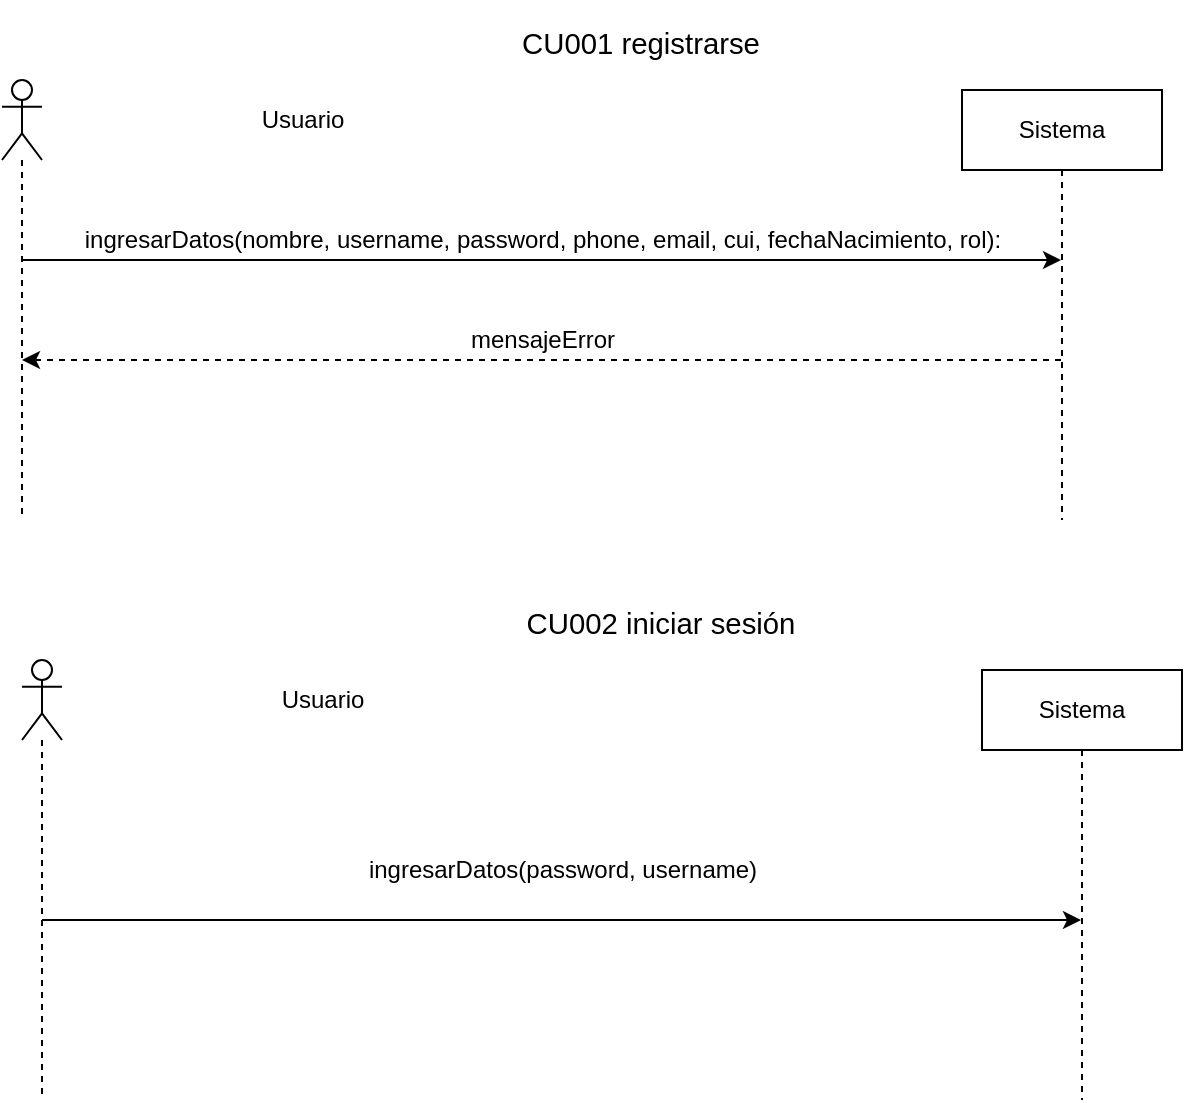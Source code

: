 <mxfile version="21.0.1" type="device" pages="5"><diagram id="fDRQ_8vrU_rWfZPQYrvi" name="Usuarios en general"><mxGraphModel dx="730" dy="842" grid="1" gridSize="10" guides="1" tooltips="1" connect="1" arrows="1" fold="1" page="1" pageScale="1" pageWidth="827" pageHeight="1169" math="0" shadow="0"><root><mxCell id="0"/><mxCell id="1" parent="0"/><mxCell id="g6SgP2OVHTk8mMrxCvuq-6" style="edgeStyle=elbowEdgeStyle;rounded=0;orthogonalLoop=1;jettySize=auto;html=1;elbow=vertical;curved=0;" parent="1" source="g6SgP2OVHTk8mMrxCvuq-1" target="g6SgP2OVHTk8mMrxCvuq-2" edge="1"><mxGeometry relative="1" as="geometry"><Array as="points"><mxPoint x="360" y="330"/></Array></mxGeometry></mxCell><mxCell id="g6SgP2OVHTk8mMrxCvuq-1" value="" style="shape=umlLifeline;perimeter=lifelinePerimeter;whiteSpace=wrap;html=1;container=1;dropTarget=0;collapsible=0;recursiveResize=0;outlineConnect=0;portConstraint=eastwest;newEdgeStyle={&quot;edgeStyle&quot;:&quot;elbowEdgeStyle&quot;,&quot;elbow&quot;:&quot;vertical&quot;,&quot;curved&quot;:0,&quot;rounded&quot;:0};participant=umlActor;" parent="1" vertex="1"><mxGeometry x="60" y="240" width="20" height="220" as="geometry"/></mxCell><mxCell id="g6SgP2OVHTk8mMrxCvuq-23" style="edgeStyle=elbowEdgeStyle;rounded=0;orthogonalLoop=1;jettySize=auto;html=1;elbow=vertical;curved=0;dashed=1;" parent="1" source="g6SgP2OVHTk8mMrxCvuq-2" target="g6SgP2OVHTk8mMrxCvuq-1" edge="1"><mxGeometry relative="1" as="geometry"><Array as="points"><mxPoint x="350" y="380"/></Array></mxGeometry></mxCell><mxCell id="g6SgP2OVHTk8mMrxCvuq-2" value="Sistema" style="shape=umlLifeline;perimeter=lifelinePerimeter;whiteSpace=wrap;html=1;container=1;dropTarget=0;collapsible=0;recursiveResize=0;outlineConnect=0;portConstraint=eastwest;newEdgeStyle={&quot;edgeStyle&quot;:&quot;elbowEdgeStyle&quot;,&quot;elbow&quot;:&quot;vertical&quot;,&quot;curved&quot;:0,&quot;rounded&quot;:0};" parent="1" vertex="1"><mxGeometry x="540" y="245" width="100" height="215" as="geometry"/></mxCell><mxCell id="g6SgP2OVHTk8mMrxCvuq-4" value="&lt;p style=&quot;margin-bottom: 0cm; direction: ltr; line-height: 1px; text-align: left; background: transparent; font-size: medium;&quot;&gt;&lt;font face=&quot;Arial, serif&quot;&gt;&lt;font style=&quot;font-size: 11pt;&quot;&gt;CU001 registrarse&lt;/font&gt;&lt;/font&gt;&lt;/p&gt;" style="text;html=1;align=center;verticalAlign=middle;resizable=0;points=[];autosize=1;strokeColor=none;fillColor=none;" parent="1" vertex="1"><mxGeometry x="309" y="200" width="140" height="30" as="geometry"/></mxCell><mxCell id="g6SgP2OVHTk8mMrxCvuq-5" value="Usuario" style="text;html=1;align=center;verticalAlign=middle;resizable=0;points=[];autosize=1;strokeColor=none;fillColor=none;" parent="1" vertex="1"><mxGeometry x="180" y="245" width="60" height="30" as="geometry"/></mxCell><mxCell id="g6SgP2OVHTk8mMrxCvuq-8" value="ingresarDatos(nombre, username, password, phone, email, cui, fechaNacimiento, rol):" style="text;html=1;align=center;verticalAlign=middle;resizable=0;points=[];autosize=1;strokeColor=none;fillColor=none;" parent="1" vertex="1"><mxGeometry x="90" y="305" width="480" height="30" as="geometry"/></mxCell><mxCell id="g6SgP2OVHTk8mMrxCvuq-13" style="edgeStyle=elbowEdgeStyle;rounded=0;orthogonalLoop=1;jettySize=auto;html=1;elbow=vertical;curved=0;" parent="1" source="g6SgP2OVHTk8mMrxCvuq-14" target="g6SgP2OVHTk8mMrxCvuq-15" edge="1"><mxGeometry relative="1" as="geometry"><Array as="points"><mxPoint x="370" y="660"/></Array></mxGeometry></mxCell><mxCell id="g6SgP2OVHTk8mMrxCvuq-14" value="" style="shape=umlLifeline;perimeter=lifelinePerimeter;whiteSpace=wrap;html=1;container=1;dropTarget=0;collapsible=0;recursiveResize=0;outlineConnect=0;portConstraint=eastwest;newEdgeStyle={&quot;edgeStyle&quot;:&quot;elbowEdgeStyle&quot;,&quot;elbow&quot;:&quot;vertical&quot;,&quot;curved&quot;:0,&quot;rounded&quot;:0};participant=umlActor;" parent="1" vertex="1"><mxGeometry x="70" y="530" width="20" height="220" as="geometry"/></mxCell><mxCell id="g6SgP2OVHTk8mMrxCvuq-15" value="Sistema" style="shape=umlLifeline;perimeter=lifelinePerimeter;whiteSpace=wrap;html=1;container=1;dropTarget=0;collapsible=0;recursiveResize=0;outlineConnect=0;portConstraint=eastwest;newEdgeStyle={&quot;edgeStyle&quot;:&quot;elbowEdgeStyle&quot;,&quot;elbow&quot;:&quot;vertical&quot;,&quot;curved&quot;:0,&quot;rounded&quot;:0};" parent="1" vertex="1"><mxGeometry x="550" y="535" width="100" height="215" as="geometry"/></mxCell><mxCell id="g6SgP2OVHTk8mMrxCvuq-16" value="&lt;p style=&quot;margin-bottom: 0cm; direction: ltr; line-height: 1px; text-align: left; background: transparent; font-size: medium;&quot;&gt;&lt;font face=&quot;Arial, serif&quot;&gt;&lt;font style=&quot;font-size: 11pt;&quot;&gt;CU002 iniciar sesión&lt;/font&gt;&lt;/font&gt;&lt;/p&gt;" style="text;html=1;align=center;verticalAlign=middle;resizable=0;points=[];autosize=1;strokeColor=none;fillColor=none;" parent="1" vertex="1"><mxGeometry x="309" y="490" width="160" height="30" as="geometry"/></mxCell><mxCell id="g6SgP2OVHTk8mMrxCvuq-17" value="Usuario" style="text;html=1;align=center;verticalAlign=middle;resizable=0;points=[];autosize=1;strokeColor=none;fillColor=none;" parent="1" vertex="1"><mxGeometry x="190" y="535" width="60" height="30" as="geometry"/></mxCell><mxCell id="g6SgP2OVHTk8mMrxCvuq-18" value="ingresarDatos(password, username)" style="text;html=1;align=center;verticalAlign=middle;resizable=0;points=[];autosize=1;strokeColor=none;fillColor=none;" parent="1" vertex="1"><mxGeometry x="230" y="620" width="220" height="30" as="geometry"/></mxCell><mxCell id="g6SgP2OVHTk8mMrxCvuq-24" value="mensajeError" style="text;html=1;align=center;verticalAlign=middle;resizable=0;points=[];autosize=1;strokeColor=none;fillColor=none;" parent="1" vertex="1"><mxGeometry x="280" y="355" width="100" height="30" as="geometry"/></mxCell></root></mxGraphModel></diagram><diagram id="Zb3OyzG5TlDc7hWej9fR" name="Módulo administración"><mxGraphModel dx="730" dy="842" grid="1" gridSize="10" guides="1" tooltips="1" connect="1" arrows="1" fold="1" page="1" pageScale="1" pageWidth="827" pageHeight="1169" math="0" shadow="0"><root><mxCell id="0"/><mxCell id="1" parent="0"/><mxCell id="TjdCBrqEn77lRvV-qVtV-1" style="edgeStyle=elbowEdgeStyle;rounded=0;orthogonalLoop=1;jettySize=auto;html=1;elbow=vertical;curved=0;" parent="1" source="TjdCBrqEn77lRvV-qVtV-2" target="TjdCBrqEn77lRvV-qVtV-4" edge="1"><mxGeometry relative="1" as="geometry"><Array as="points"><mxPoint x="370" y="170"/></Array></mxGeometry></mxCell><mxCell id="TjdCBrqEn77lRvV-qVtV-2" value="" style="shape=umlLifeline;perimeter=lifelinePerimeter;whiteSpace=wrap;html=1;container=1;dropTarget=0;collapsible=0;recursiveResize=0;outlineConnect=0;portConstraint=eastwest;newEdgeStyle={&quot;edgeStyle&quot;:&quot;elbowEdgeStyle&quot;,&quot;elbow&quot;:&quot;vertical&quot;,&quot;curved&quot;:0,&quot;rounded&quot;:0};participant=umlActor;" parent="1" vertex="1"><mxGeometry x="70" y="80" width="20" height="220" as="geometry"/></mxCell><mxCell id="TjdCBrqEn77lRvV-qVtV-3" style="edgeStyle=elbowEdgeStyle;rounded=0;orthogonalLoop=1;jettySize=auto;html=1;elbow=vertical;curved=0;dashed=1;" parent="1" source="TjdCBrqEn77lRvV-qVtV-4" target="TjdCBrqEn77lRvV-qVtV-2" edge="1"><mxGeometry relative="1" as="geometry"><Array as="points"><mxPoint x="360" y="220"/></Array></mxGeometry></mxCell><mxCell id="TjdCBrqEn77lRvV-qVtV-4" value="Sistema" style="shape=umlLifeline;perimeter=lifelinePerimeter;whiteSpace=wrap;html=1;container=1;dropTarget=0;collapsible=0;recursiveResize=0;outlineConnect=0;portConstraint=eastwest;newEdgeStyle={&quot;edgeStyle&quot;:&quot;elbowEdgeStyle&quot;,&quot;elbow&quot;:&quot;vertical&quot;,&quot;curved&quot;:0,&quot;rounded&quot;:0};" parent="1" vertex="1"><mxGeometry x="550" y="85" width="100" height="215" as="geometry"/></mxCell><mxCell id="TjdCBrqEn77lRvV-qVtV-5" value="&lt;p style=&quot;margin-bottom: 0cm; direction: ltr; line-height: 1px; text-align: left; background: transparent; font-size: medium;&quot;&gt;&lt;font face=&quot;Arial, serif&quot;&gt;&lt;font style=&quot;font-size: 11pt;&quot;&gt;CU001&amp;nbsp;&lt;/font&gt;&lt;/font&gt;Revisar solicitudes de especialidades&lt;/p&gt;" style="text;html=1;align=center;verticalAlign=middle;resizable=0;points=[];autosize=1;strokeColor=none;fillColor=none;" parent="1" vertex="1"><mxGeometry x="219" y="40" width="340" height="30" as="geometry"/></mxCell><mxCell id="TjdCBrqEn77lRvV-qVtV-6" value="Administrador" style="text;html=1;align=center;verticalAlign=middle;resizable=0;points=[];autosize=1;strokeColor=none;fillColor=none;" parent="1" vertex="1"><mxGeometry x="90" y="90" width="100" height="30" as="geometry"/></mxCell><mxCell id="TjdCBrqEn77lRvV-qVtV-7" value="listarSolicitudesEspecialidad():" style="text;html=1;align=center;verticalAlign=middle;resizable=0;points=[];autosize=1;strokeColor=none;fillColor=none;" parent="1" vertex="1"><mxGeometry x="245" y="145" width="190" height="30" as="geometry"/></mxCell><mxCell id="TjdCBrqEn77lRvV-qVtV-8" value="listaSolicitudes" style="text;html=1;align=center;verticalAlign=middle;resizable=0;points=[];autosize=1;strokeColor=none;fillColor=none;" parent="1" vertex="1"><mxGeometry x="290" y="195" width="100" height="30" as="geometry"/></mxCell><mxCell id="TjdCBrqEn77lRvV-qVtV-36" value="" style="rounded=0;whiteSpace=wrap;html=1;" parent="1" vertex="1"><mxGeometry x="70" y="730" width="570" height="150" as="geometry"/></mxCell><mxCell id="TjdCBrqEn77lRvV-qVtV-37" style="edgeStyle=elbowEdgeStyle;rounded=0;orthogonalLoop=1;jettySize=auto;html=1;elbow=vertical;curved=0;" parent="1" edge="1"><mxGeometry relative="1" as="geometry"><Array as="points"><mxPoint x="210.5" y="780"/><mxPoint x="380.5" y="760"/></Array><mxPoint x="90" y="780" as="sourcePoint"/><mxPoint x="610" y="780" as="targetPoint"/></mxGeometry></mxCell><mxCell id="TjdCBrqEn77lRvV-qVtV-38" value="" style="shape=umlLifeline;perimeter=lifelinePerimeter;whiteSpace=wrap;html=1;container=1;dropTarget=0;collapsible=0;recursiveResize=0;outlineConnect=0;portConstraint=eastwest;newEdgeStyle={&quot;edgeStyle&quot;:&quot;elbowEdgeStyle&quot;,&quot;elbow&quot;:&quot;vertical&quot;,&quot;curved&quot;:0,&quot;rounded&quot;:0};participant=umlActor;" parent="1" vertex="1"><mxGeometry x="80" y="660" width="20" height="290" as="geometry"/></mxCell><mxCell id="TjdCBrqEn77lRvV-qVtV-39" style="edgeStyle=elbowEdgeStyle;rounded=0;orthogonalLoop=1;jettySize=auto;html=1;elbow=vertical;curved=0;dashed=1;" parent="1" edge="1"><mxGeometry relative="1" as="geometry"><Array as="points"><mxPoint x="370.5" y="815"/></Array><mxPoint x="610" y="815" as="sourcePoint"/><mxPoint x="90" y="815" as="targetPoint"/></mxGeometry></mxCell><mxCell id="TjdCBrqEn77lRvV-qVtV-46" style="edgeStyle=elbowEdgeStyle;rounded=0;orthogonalLoop=1;jettySize=auto;html=1;elbow=vertical;curved=0;dashed=1;" parent="1" source="TjdCBrqEn77lRvV-qVtV-40" target="TjdCBrqEn77lRvV-qVtV-38" edge="1"><mxGeometry relative="1" as="geometry"><Array as="points"><mxPoint x="450" y="860"/></Array></mxGeometry></mxCell><mxCell id="TjdCBrqEn77lRvV-qVtV-40" value="Sistema" style="shape=umlLifeline;perimeter=lifelinePerimeter;whiteSpace=wrap;html=1;container=1;dropTarget=0;collapsible=0;recursiveResize=0;outlineConnect=0;portConstraint=eastwest;newEdgeStyle={&quot;edgeStyle&quot;:&quot;elbowEdgeStyle&quot;,&quot;elbow&quot;:&quot;vertical&quot;,&quot;curved&quot;:0,&quot;rounded&quot;:0};" parent="1" vertex="1"><mxGeometry x="560" y="665" width="100" height="275" as="geometry"/></mxCell><mxCell id="TjdCBrqEn77lRvV-qVtV-41" value="&lt;p style=&quot;margin-bottom: 0cm; direction: ltr; line-height: 1px; text-align: left; background: transparent; font-size: medium;&quot;&gt;&lt;font face=&quot;Arial, serif&quot;&gt;&lt;font style=&quot;font-size: 11pt;&quot;&gt;CU003 Rechazar&lt;/font&gt;&lt;/font&gt;&amp;nbsp;solicitud de especialidad&lt;/p&gt;" style="text;html=1;align=center;verticalAlign=middle;resizable=0;points=[];autosize=1;strokeColor=none;fillColor=none;" parent="1" vertex="1"><mxGeometry x="244" y="620" width="310" height="30" as="geometry"/></mxCell><mxCell id="TjdCBrqEn77lRvV-qVtV-42" value="Administrador" style="text;html=1;align=center;verticalAlign=middle;resizable=0;points=[];autosize=1;strokeColor=none;fillColor=none;" parent="1" vertex="1"><mxGeometry x="100" y="670" width="100" height="30" as="geometry"/></mxCell><mxCell id="TjdCBrqEn77lRvV-qVtV-43" value="rechazarSolicitudEspecialidad(codigo):" style="text;html=1;align=center;verticalAlign=middle;resizable=0;points=[];autosize=1;strokeColor=none;fillColor=none;" parent="1" vertex="1"><mxGeometry x="235" y="745" width="230" height="30" as="geometry"/></mxCell><mxCell id="TjdCBrqEn77lRvV-qVtV-44" value="listarSolicitudes()" style="text;html=1;align=center;verticalAlign=middle;resizable=0;points=[];autosize=1;strokeColor=none;fillColor=none;" parent="1" vertex="1"><mxGeometry x="295.5" y="790" width="110" height="30" as="geometry"/></mxCell><mxCell id="TjdCBrqEn77lRvV-qVtV-47" value="mensajeIformativo" style="text;html=1;align=center;verticalAlign=middle;resizable=0;points=[];autosize=1;strokeColor=none;fillColor=none;" parent="1" vertex="1"><mxGeometry x="295" y="830" width="120" height="30" as="geometry"/></mxCell><mxCell id="TjdCBrqEn77lRvV-qVtV-49" value="" style="rounded=0;whiteSpace=wrap;html=1;" parent="1" vertex="1"><mxGeometry x="60" y="410" width="570" height="150" as="geometry"/></mxCell><mxCell id="TjdCBrqEn77lRvV-qVtV-50" style="edgeStyle=elbowEdgeStyle;rounded=0;orthogonalLoop=1;jettySize=auto;html=1;elbow=vertical;curved=0;" parent="1" edge="1"><mxGeometry relative="1" as="geometry"><Array as="points"><mxPoint x="200.5" y="460"/><mxPoint x="370.5" y="440"/></Array><mxPoint x="80" y="460" as="sourcePoint"/><mxPoint x="600" y="460" as="targetPoint"/></mxGeometry></mxCell><mxCell id="TjdCBrqEn77lRvV-qVtV-51" value="" style="shape=umlLifeline;perimeter=lifelinePerimeter;whiteSpace=wrap;html=1;container=1;dropTarget=0;collapsible=0;recursiveResize=0;outlineConnect=0;portConstraint=eastwest;newEdgeStyle={&quot;edgeStyle&quot;:&quot;elbowEdgeStyle&quot;,&quot;elbow&quot;:&quot;vertical&quot;,&quot;curved&quot;:0,&quot;rounded&quot;:0};participant=umlActor;" parent="1" vertex="1"><mxGeometry x="70" y="340" width="20" height="290" as="geometry"/></mxCell><mxCell id="TjdCBrqEn77lRvV-qVtV-52" style="edgeStyle=elbowEdgeStyle;rounded=0;orthogonalLoop=1;jettySize=auto;html=1;elbow=vertical;curved=0;dashed=1;" parent="1" edge="1"><mxGeometry relative="1" as="geometry"><Array as="points"><mxPoint x="360.5" y="495"/></Array><mxPoint x="600" y="495" as="sourcePoint"/><mxPoint x="80" y="495" as="targetPoint"/></mxGeometry></mxCell><mxCell id="TjdCBrqEn77lRvV-qVtV-53" style="edgeStyle=elbowEdgeStyle;rounded=0;orthogonalLoop=1;jettySize=auto;html=1;elbow=vertical;curved=0;dashed=1;" parent="1" source="TjdCBrqEn77lRvV-qVtV-54" target="TjdCBrqEn77lRvV-qVtV-51" edge="1"><mxGeometry relative="1" as="geometry"><Array as="points"><mxPoint x="440" y="540"/></Array></mxGeometry></mxCell><mxCell id="TjdCBrqEn77lRvV-qVtV-54" value="Sistema" style="shape=umlLifeline;perimeter=lifelinePerimeter;whiteSpace=wrap;html=1;container=1;dropTarget=0;collapsible=0;recursiveResize=0;outlineConnect=0;portConstraint=eastwest;newEdgeStyle={&quot;edgeStyle&quot;:&quot;elbowEdgeStyle&quot;,&quot;elbow&quot;:&quot;vertical&quot;,&quot;curved&quot;:0,&quot;rounded&quot;:0};" parent="1" vertex="1"><mxGeometry x="550" y="345" width="100" height="275" as="geometry"/></mxCell><mxCell id="TjdCBrqEn77lRvV-qVtV-55" value="&lt;p style=&quot;margin-bottom: 0cm; direction: ltr; line-height: 1px; text-align: left; background: transparent; font-size: medium;&quot;&gt;&lt;font face=&quot;Arial, serif&quot;&gt;&lt;font style=&quot;font-size: 11pt;&quot;&gt;CU002&amp;nbsp;&lt;/font&gt;&lt;/font&gt;Aceptar solicitud de especialidad&lt;/p&gt;" style="text;html=1;align=center;verticalAlign=middle;resizable=0;points=[];autosize=1;strokeColor=none;fillColor=none;" parent="1" vertex="1"><mxGeometry x="234" y="300" width="310" height="30" as="geometry"/></mxCell><mxCell id="TjdCBrqEn77lRvV-qVtV-56" value="Administrador" style="text;html=1;align=center;verticalAlign=middle;resizable=0;points=[];autosize=1;strokeColor=none;fillColor=none;" parent="1" vertex="1"><mxGeometry x="90" y="350" width="100" height="30" as="geometry"/></mxCell><mxCell id="TjdCBrqEn77lRvV-qVtV-57" value="aceptarSolicitudEspecialidad(codigo):" style="text;html=1;align=center;verticalAlign=middle;resizable=0;points=[];autosize=1;strokeColor=none;fillColor=none;" parent="1" vertex="1"><mxGeometry x="230" y="425" width="220" height="30" as="geometry"/></mxCell><mxCell id="TjdCBrqEn77lRvV-qVtV-58" value="listarSolicitudes()" style="text;html=1;align=center;verticalAlign=middle;resizable=0;points=[];autosize=1;strokeColor=none;fillColor=none;" parent="1" vertex="1"><mxGeometry x="285.5" y="470" width="110" height="30" as="geometry"/></mxCell><mxCell id="TjdCBrqEn77lRvV-qVtV-59" value="mensajeIformativo" style="text;html=1;align=center;verticalAlign=middle;resizable=0;points=[];autosize=1;strokeColor=none;fillColor=none;" parent="1" vertex="1"><mxGeometry x="285" y="510" width="120" height="30" as="geometry"/></mxCell><mxCell id="TjdCBrqEn77lRvV-qVtV-60" style="edgeStyle=elbowEdgeStyle;rounded=0;orthogonalLoop=1;jettySize=auto;html=1;elbow=vertical;curved=0;" parent="1" source="TjdCBrqEn77lRvV-qVtV-61" target="TjdCBrqEn77lRvV-qVtV-63" edge="1"><mxGeometry relative="1" as="geometry"><Array as="points"><mxPoint x="380" y="1100"/></Array></mxGeometry></mxCell><mxCell id="TjdCBrqEn77lRvV-qVtV-61" value="" style="shape=umlLifeline;perimeter=lifelinePerimeter;whiteSpace=wrap;html=1;container=1;dropTarget=0;collapsible=0;recursiveResize=0;outlineConnect=0;portConstraint=eastwest;newEdgeStyle={&quot;edgeStyle&quot;:&quot;elbowEdgeStyle&quot;,&quot;elbow&quot;:&quot;vertical&quot;,&quot;curved&quot;:0,&quot;rounded&quot;:0};participant=umlActor;" parent="1" vertex="1"><mxGeometry x="80" y="1010" width="20" height="220" as="geometry"/></mxCell><mxCell id="TjdCBrqEn77lRvV-qVtV-62" style="edgeStyle=elbowEdgeStyle;rounded=0;orthogonalLoop=1;jettySize=auto;html=1;elbow=vertical;curved=0;dashed=1;" parent="1" source="TjdCBrqEn77lRvV-qVtV-63" target="TjdCBrqEn77lRvV-qVtV-61" edge="1"><mxGeometry relative="1" as="geometry"><Array as="points"><mxPoint x="370" y="1150"/></Array></mxGeometry></mxCell><mxCell id="TjdCBrqEn77lRvV-qVtV-63" value="Sistema" style="shape=umlLifeline;perimeter=lifelinePerimeter;whiteSpace=wrap;html=1;container=1;dropTarget=0;collapsible=0;recursiveResize=0;outlineConnect=0;portConstraint=eastwest;newEdgeStyle={&quot;edgeStyle&quot;:&quot;elbowEdgeStyle&quot;,&quot;elbow&quot;:&quot;vertical&quot;,&quot;curved&quot;:0,&quot;rounded&quot;:0};" parent="1" vertex="1"><mxGeometry x="560" y="1015" width="100" height="215" as="geometry"/></mxCell><mxCell id="TjdCBrqEn77lRvV-qVtV-64" value="&lt;p style=&quot;margin-bottom: 0cm; direction: ltr; line-height: 1px; text-align: left; background: transparent; font-size: medium;&quot;&gt;&lt;font face=&quot;Arial, serif&quot;&gt;&lt;font style=&quot;font-size: 11pt;&quot;&gt;CU004&amp;nbsp;&lt;/font&gt;&lt;/font&gt;Revisar solicitudes de tipos de exámenes&lt;/p&gt;" style="text;html=1;align=center;verticalAlign=middle;resizable=0;points=[];autosize=1;strokeColor=none;fillColor=none;" parent="1" vertex="1"><mxGeometry x="214" y="970" width="370" height="30" as="geometry"/></mxCell><mxCell id="TjdCBrqEn77lRvV-qVtV-65" value="Administrador" style="text;html=1;align=center;verticalAlign=middle;resizable=0;points=[];autosize=1;strokeColor=none;fillColor=none;" parent="1" vertex="1"><mxGeometry x="100" y="1020" width="100" height="30" as="geometry"/></mxCell><mxCell id="TjdCBrqEn77lRvV-qVtV-66" value="listarSolicitudesTiposExámenes():" style="text;html=1;align=center;verticalAlign=middle;resizable=0;points=[];autosize=1;strokeColor=none;fillColor=none;" parent="1" vertex="1"><mxGeometry x="250" y="1075" width="200" height="30" as="geometry"/></mxCell><mxCell id="TjdCBrqEn77lRvV-qVtV-67" value="listaSolicitudes" style="text;html=1;align=center;verticalAlign=middle;resizable=0;points=[];autosize=1;strokeColor=none;fillColor=none;" parent="1" vertex="1"><mxGeometry x="300" y="1125" width="100" height="30" as="geometry"/></mxCell><mxCell id="TjdCBrqEn77lRvV-qVtV-68" value="" style="rounded=0;whiteSpace=wrap;html=1;" parent="1" vertex="1"><mxGeometry x="70" y="1670" width="570" height="150" as="geometry"/></mxCell><mxCell id="TjdCBrqEn77lRvV-qVtV-69" style="edgeStyle=elbowEdgeStyle;rounded=0;orthogonalLoop=1;jettySize=auto;html=1;elbow=vertical;curved=0;" parent="1" edge="1"><mxGeometry relative="1" as="geometry"><Array as="points"><mxPoint x="210.5" y="1720"/><mxPoint x="380.5" y="1700"/></Array><mxPoint x="90" y="1720" as="sourcePoint"/><mxPoint x="610" y="1720" as="targetPoint"/></mxGeometry></mxCell><mxCell id="TjdCBrqEn77lRvV-qVtV-70" value="" style="shape=umlLifeline;perimeter=lifelinePerimeter;whiteSpace=wrap;html=1;container=1;dropTarget=0;collapsible=0;recursiveResize=0;outlineConnect=0;portConstraint=eastwest;newEdgeStyle={&quot;edgeStyle&quot;:&quot;elbowEdgeStyle&quot;,&quot;elbow&quot;:&quot;vertical&quot;,&quot;curved&quot;:0,&quot;rounded&quot;:0};participant=umlActor;" parent="1" vertex="1"><mxGeometry x="80" y="1600" width="20" height="290" as="geometry"/></mxCell><mxCell id="TjdCBrqEn77lRvV-qVtV-71" style="edgeStyle=elbowEdgeStyle;rounded=0;orthogonalLoop=1;jettySize=auto;html=1;elbow=vertical;curved=0;dashed=1;" parent="1" edge="1"><mxGeometry relative="1" as="geometry"><Array as="points"><mxPoint x="370.5" y="1755"/></Array><mxPoint x="610" y="1755" as="sourcePoint"/><mxPoint x="90" y="1755" as="targetPoint"/></mxGeometry></mxCell><mxCell id="TjdCBrqEn77lRvV-qVtV-72" style="edgeStyle=elbowEdgeStyle;rounded=0;orthogonalLoop=1;jettySize=auto;html=1;elbow=vertical;curved=0;dashed=1;" parent="1" source="TjdCBrqEn77lRvV-qVtV-73" target="TjdCBrqEn77lRvV-qVtV-70" edge="1"><mxGeometry relative="1" as="geometry"><Array as="points"><mxPoint x="450" y="1800"/></Array></mxGeometry></mxCell><mxCell id="TjdCBrqEn77lRvV-qVtV-73" value="Sistema" style="shape=umlLifeline;perimeter=lifelinePerimeter;whiteSpace=wrap;html=1;container=1;dropTarget=0;collapsible=0;recursiveResize=0;outlineConnect=0;portConstraint=eastwest;newEdgeStyle={&quot;edgeStyle&quot;:&quot;elbowEdgeStyle&quot;,&quot;elbow&quot;:&quot;vertical&quot;,&quot;curved&quot;:0,&quot;rounded&quot;:0};" parent="1" vertex="1"><mxGeometry x="560" y="1605" width="100" height="275" as="geometry"/></mxCell><mxCell id="TjdCBrqEn77lRvV-qVtV-74" value="&lt;p style=&quot;margin-bottom: 0cm; direction: ltr; line-height: 1px; text-align: left; background: transparent; font-size: medium;&quot;&gt;&lt;font face=&quot;Arial, serif&quot;&gt;&lt;font style=&quot;font-size: 11pt;&quot;&gt;CU006 Rechazar&lt;/font&gt;&lt;/font&gt;&amp;nbsp;solicitud de tipo examen&lt;/p&gt;" style="text;html=1;align=center;verticalAlign=middle;resizable=0;points=[];autosize=1;strokeColor=none;fillColor=none;" parent="1" vertex="1"><mxGeometry x="244" y="1560" width="310" height="30" as="geometry"/></mxCell><mxCell id="TjdCBrqEn77lRvV-qVtV-75" value="Administrador" style="text;html=1;align=center;verticalAlign=middle;resizable=0;points=[];autosize=1;strokeColor=none;fillColor=none;" parent="1" vertex="1"><mxGeometry x="100" y="1610" width="100" height="30" as="geometry"/></mxCell><mxCell id="TjdCBrqEn77lRvV-qVtV-76" value="rechazarSolicitud(codigo):" style="text;html=1;align=center;verticalAlign=middle;resizable=0;points=[];autosize=1;strokeColor=none;fillColor=none;" parent="1" vertex="1"><mxGeometry x="270" y="1685" width="160" height="30" as="geometry"/></mxCell><mxCell id="TjdCBrqEn77lRvV-qVtV-77" value="listarSolicitudes()" style="text;html=1;align=center;verticalAlign=middle;resizable=0;points=[];autosize=1;strokeColor=none;fillColor=none;" parent="1" vertex="1"><mxGeometry x="295.5" y="1730" width="110" height="30" as="geometry"/></mxCell><mxCell id="TjdCBrqEn77lRvV-qVtV-78" value="mensajeIformativo" style="text;html=1;align=center;verticalAlign=middle;resizable=0;points=[];autosize=1;strokeColor=none;fillColor=none;" parent="1" vertex="1"><mxGeometry x="295" y="1770" width="120" height="30" as="geometry"/></mxCell><mxCell id="TjdCBrqEn77lRvV-qVtV-79" value="" style="rounded=0;whiteSpace=wrap;html=1;" parent="1" vertex="1"><mxGeometry x="70" y="1340" width="570" height="150" as="geometry"/></mxCell><mxCell id="TjdCBrqEn77lRvV-qVtV-80" style="edgeStyle=elbowEdgeStyle;rounded=0;orthogonalLoop=1;jettySize=auto;html=1;elbow=vertical;curved=0;" parent="1" edge="1"><mxGeometry relative="1" as="geometry"><Array as="points"><mxPoint x="210.5" y="1390"/><mxPoint x="380.5" y="1370"/></Array><mxPoint x="90" y="1390" as="sourcePoint"/><mxPoint x="610" y="1390" as="targetPoint"/></mxGeometry></mxCell><mxCell id="TjdCBrqEn77lRvV-qVtV-81" value="" style="shape=umlLifeline;perimeter=lifelinePerimeter;whiteSpace=wrap;html=1;container=1;dropTarget=0;collapsible=0;recursiveResize=0;outlineConnect=0;portConstraint=eastwest;newEdgeStyle={&quot;edgeStyle&quot;:&quot;elbowEdgeStyle&quot;,&quot;elbow&quot;:&quot;vertical&quot;,&quot;curved&quot;:0,&quot;rounded&quot;:0};participant=umlActor;" parent="1" vertex="1"><mxGeometry x="80" y="1270" width="20" height="290" as="geometry"/></mxCell><mxCell id="TjdCBrqEn77lRvV-qVtV-82" style="edgeStyle=elbowEdgeStyle;rounded=0;orthogonalLoop=1;jettySize=auto;html=1;elbow=vertical;curved=0;dashed=1;" parent="1" edge="1"><mxGeometry relative="1" as="geometry"><Array as="points"><mxPoint x="370.5" y="1425"/></Array><mxPoint x="610" y="1425" as="sourcePoint"/><mxPoint x="90" y="1425" as="targetPoint"/></mxGeometry></mxCell><mxCell id="TjdCBrqEn77lRvV-qVtV-83" style="edgeStyle=elbowEdgeStyle;rounded=0;orthogonalLoop=1;jettySize=auto;html=1;elbow=vertical;curved=0;dashed=1;" parent="1" source="TjdCBrqEn77lRvV-qVtV-84" target="TjdCBrqEn77lRvV-qVtV-81" edge="1"><mxGeometry relative="1" as="geometry"><Array as="points"><mxPoint x="450" y="1470"/></Array></mxGeometry></mxCell><mxCell id="TjdCBrqEn77lRvV-qVtV-84" value="Sistema" style="shape=umlLifeline;perimeter=lifelinePerimeter;whiteSpace=wrap;html=1;container=1;dropTarget=0;collapsible=0;recursiveResize=0;outlineConnect=0;portConstraint=eastwest;newEdgeStyle={&quot;edgeStyle&quot;:&quot;elbowEdgeStyle&quot;,&quot;elbow&quot;:&quot;vertical&quot;,&quot;curved&quot;:0,&quot;rounded&quot;:0};" parent="1" vertex="1"><mxGeometry x="560" y="1275" width="100" height="275" as="geometry"/></mxCell><mxCell id="TjdCBrqEn77lRvV-qVtV-85" value="&lt;p style=&quot;margin-bottom: 0cm; direction: ltr; line-height: 1px; text-align: left; background: transparent; font-size: medium;&quot;&gt;&lt;font face=&quot;Arial, serif&quot;&gt;&lt;font style=&quot;font-size: 11pt;&quot;&gt;CU005&amp;nbsp;&lt;/font&gt;&lt;/font&gt;Aceptar solicitud de tipo examen&lt;/p&gt;" style="text;html=1;align=center;verticalAlign=middle;resizable=0;points=[];autosize=1;strokeColor=none;fillColor=none;" parent="1" vertex="1"><mxGeometry x="249" y="1230" width="300" height="30" as="geometry"/></mxCell><mxCell id="TjdCBrqEn77lRvV-qVtV-86" value="Administrador" style="text;html=1;align=center;verticalAlign=middle;resizable=0;points=[];autosize=1;strokeColor=none;fillColor=none;" parent="1" vertex="1"><mxGeometry x="100" y="1280" width="100" height="30" as="geometry"/></mxCell><mxCell id="TjdCBrqEn77lRvV-qVtV-87" value="aceptarSolicitud(codigo):" style="text;html=1;align=center;verticalAlign=middle;resizable=0;points=[];autosize=1;strokeColor=none;fillColor=none;" parent="1" vertex="1"><mxGeometry x="270" y="1355" width="160" height="30" as="geometry"/></mxCell><mxCell id="TjdCBrqEn77lRvV-qVtV-88" value="listarSolicitudes()" style="text;html=1;align=center;verticalAlign=middle;resizable=0;points=[];autosize=1;strokeColor=none;fillColor=none;" parent="1" vertex="1"><mxGeometry x="295.5" y="1400" width="110" height="30" as="geometry"/></mxCell><mxCell id="TjdCBrqEn77lRvV-qVtV-89" value="mensajeIformativo" style="text;html=1;align=center;verticalAlign=middle;resizable=0;points=[];autosize=1;strokeColor=none;fillColor=none;" parent="1" vertex="1"><mxGeometry x="295" y="1440" width="120" height="30" as="geometry"/></mxCell><mxCell id="TjdCBrqEn77lRvV-qVtV-101" style="edgeStyle=elbowEdgeStyle;rounded=0;orthogonalLoop=1;jettySize=auto;html=1;elbow=vertical;curved=0;" parent="1" edge="1"><mxGeometry relative="1" as="geometry"><Array as="points"><mxPoint x="210.5" y="2080"/><mxPoint x="380.5" y="2060"/></Array><mxPoint x="90" y="2080" as="sourcePoint"/><mxPoint x="610" y="2080" as="targetPoint"/></mxGeometry></mxCell><mxCell id="TjdCBrqEn77lRvV-qVtV-112" style="edgeStyle=elbowEdgeStyle;rounded=0;orthogonalLoop=1;jettySize=auto;html=1;elbow=vertical;curved=0;" parent="1" source="TjdCBrqEn77lRvV-qVtV-102" target="TjdCBrqEn77lRvV-qVtV-105" edge="1"><mxGeometry relative="1" as="geometry"><Array as="points"><mxPoint x="430" y="2130"/></Array></mxGeometry></mxCell><mxCell id="TjdCBrqEn77lRvV-qVtV-102" value="" style="shape=umlLifeline;perimeter=lifelinePerimeter;whiteSpace=wrap;html=1;container=1;dropTarget=0;collapsible=0;recursiveResize=0;outlineConnect=0;portConstraint=eastwest;newEdgeStyle={&quot;edgeStyle&quot;:&quot;elbowEdgeStyle&quot;,&quot;elbow&quot;:&quot;vertical&quot;,&quot;curved&quot;:0,&quot;rounded&quot;:0};participant=umlActor;" parent="1" vertex="1"><mxGeometry x="80" y="1960" width="20" height="280" as="geometry"/></mxCell><mxCell id="TjdCBrqEn77lRvV-qVtV-103" style="edgeStyle=elbowEdgeStyle;rounded=0;orthogonalLoop=1;jettySize=auto;html=1;elbow=vertical;curved=0;dashed=1;" parent="1" edge="1"><mxGeometry relative="1" as="geometry"><Array as="points"><mxPoint x="365.5" y="2185"/></Array><mxPoint x="605" y="2185" as="sourcePoint"/><mxPoint x="85" y="2185" as="targetPoint"/></mxGeometry></mxCell><mxCell id="TjdCBrqEn77lRvV-qVtV-105" value="Sistema" style="shape=umlLifeline;perimeter=lifelinePerimeter;whiteSpace=wrap;html=1;container=1;dropTarget=0;collapsible=0;recursiveResize=0;outlineConnect=0;portConstraint=eastwest;newEdgeStyle={&quot;edgeStyle&quot;:&quot;elbowEdgeStyle&quot;,&quot;elbow&quot;:&quot;vertical&quot;,&quot;curved&quot;:0,&quot;rounded&quot;:0};" parent="1" vertex="1"><mxGeometry x="560" y="1965" width="100" height="275" as="geometry"/></mxCell><mxCell id="TjdCBrqEn77lRvV-qVtV-106" value="&lt;p style=&quot;margin-bottom: 0cm; direction: ltr; line-height: 1px; text-align: left; background: transparent; font-size: medium;&quot;&gt;&lt;font face=&quot;Arial, serif&quot;&gt;&lt;font style=&quot;font-size: 11pt;&quot;&gt;CU007&amp;nbsp;&lt;/font&gt;&lt;/font&gt;Cambiar porcentaje de cobro&lt;/p&gt;" style="text;html=1;align=center;verticalAlign=middle;resizable=0;points=[];autosize=1;strokeColor=none;fillColor=none;" parent="1" vertex="1"><mxGeometry x="230.5" y="1920" width="280" height="30" as="geometry"/></mxCell><mxCell id="TjdCBrqEn77lRvV-qVtV-107" value="Administrador" style="text;html=1;align=center;verticalAlign=middle;resizable=0;points=[];autosize=1;strokeColor=none;fillColor=none;" parent="1" vertex="1"><mxGeometry x="100" y="1970" width="100" height="30" as="geometry"/></mxCell><mxCell id="TjdCBrqEn77lRvV-qVtV-108" value="ingresarPorcentaje(codigo):" style="text;html=1;align=center;verticalAlign=middle;resizable=0;points=[];autosize=1;strokeColor=none;fillColor=none;" parent="1" vertex="1"><mxGeometry x="265" y="2045" width="170" height="30" as="geometry"/></mxCell><mxCell id="TjdCBrqEn77lRvV-qVtV-109" value="nuevo porcentaje, mensaje informativo" style="text;html=1;align=center;verticalAlign=middle;resizable=0;points=[];autosize=1;strokeColor=none;fillColor=none;" parent="1" vertex="1"><mxGeometry x="230.5" y="2160" width="230" height="30" as="geometry"/></mxCell><mxCell id="TjdCBrqEn77lRvV-qVtV-113" value="guardarCambios():" style="text;html=1;align=center;verticalAlign=middle;resizable=0;points=[];autosize=1;strokeColor=none;fillColor=none;" parent="1" vertex="1"><mxGeometry x="270" y="2105" width="120" height="30" as="geometry"/></mxCell><mxCell id="TjdCBrqEn77lRvV-qVtV-114" style="edgeStyle=elbowEdgeStyle;rounded=0;orthogonalLoop=1;jettySize=auto;html=1;elbow=vertical;curved=0;" parent="1" edge="1"><mxGeometry relative="1" as="geometry"><Array as="points"><mxPoint x="210.5" y="2420"/><mxPoint x="380.5" y="2400"/></Array><mxPoint x="90" y="2420" as="sourcePoint"/><mxPoint x="610" y="2420" as="targetPoint"/></mxGeometry></mxCell><mxCell id="TjdCBrqEn77lRvV-qVtV-116" value="" style="shape=umlLifeline;perimeter=lifelinePerimeter;whiteSpace=wrap;html=1;container=1;dropTarget=0;collapsible=0;recursiveResize=0;outlineConnect=0;portConstraint=eastwest;newEdgeStyle={&quot;edgeStyle&quot;:&quot;elbowEdgeStyle&quot;,&quot;elbow&quot;:&quot;vertical&quot;,&quot;curved&quot;:0,&quot;rounded&quot;:0};participant=umlActor;" parent="1" vertex="1"><mxGeometry x="80" y="2300" width="20" height="220" as="geometry"/></mxCell><mxCell id="TjdCBrqEn77lRvV-qVtV-117" style="edgeStyle=elbowEdgeStyle;rounded=0;orthogonalLoop=1;jettySize=auto;html=1;elbow=vertical;curved=0;dashed=1;" parent="1" edge="1"><mxGeometry relative="1" as="geometry"><Array as="points"><mxPoint x="370.5" y="2475"/></Array><mxPoint x="610" y="2475" as="sourcePoint"/><mxPoint x="90" y="2475" as="targetPoint"/></mxGeometry></mxCell><mxCell id="TjdCBrqEn77lRvV-qVtV-118" value="Sistema" style="shape=umlLifeline;perimeter=lifelinePerimeter;whiteSpace=wrap;html=1;container=1;dropTarget=0;collapsible=0;recursiveResize=0;outlineConnect=0;portConstraint=eastwest;newEdgeStyle={&quot;edgeStyle&quot;:&quot;elbowEdgeStyle&quot;,&quot;elbow&quot;:&quot;vertical&quot;,&quot;curved&quot;:0,&quot;rounded&quot;:0};" parent="1" vertex="1"><mxGeometry x="560" y="2305" width="100" height="215" as="geometry"/></mxCell><mxCell id="TjdCBrqEn77lRvV-qVtV-119" value="&lt;p style=&quot;margin-bottom: 0cm; direction: ltr; line-height: 1px; text-align: left; background: transparent; font-size: medium;&quot;&gt;&lt;font face=&quot;Arial, serif&quot;&gt;&lt;font style=&quot;font-size: 11pt;&quot;&gt;CU008&amp;nbsp;&lt;/font&gt;&lt;/font&gt;Ver historial de cobro&lt;/p&gt;" style="text;html=1;align=center;verticalAlign=middle;resizable=0;points=[];autosize=1;strokeColor=none;fillColor=none;" parent="1" vertex="1"><mxGeometry x="260.5" y="2260" width="220" height="30" as="geometry"/></mxCell><mxCell id="TjdCBrqEn77lRvV-qVtV-120" value="Administrador" style="text;html=1;align=center;verticalAlign=middle;resizable=0;points=[];autosize=1;strokeColor=none;fillColor=none;" parent="1" vertex="1"><mxGeometry x="100" y="2310" width="100" height="30" as="geometry"/></mxCell><mxCell id="TjdCBrqEn77lRvV-qVtV-121" value="verHistorial()" style="text;html=1;align=center;verticalAlign=middle;resizable=0;points=[];autosize=1;strokeColor=none;fillColor=none;" parent="1" vertex="1"><mxGeometry x="305" y="2385" width="90" height="30" as="geometry"/></mxCell><mxCell id="TjdCBrqEn77lRvV-qVtV-122" value="nuevo porcentaje, mensaje informativo" style="text;html=1;align=center;verticalAlign=middle;resizable=0;points=[];autosize=1;strokeColor=none;fillColor=none;" parent="1" vertex="1"><mxGeometry x="235.5" y="2450" width="230" height="30" as="geometry"/></mxCell><mxCell id="TjdCBrqEn77lRvV-qVtV-124" style="edgeStyle=elbowEdgeStyle;rounded=0;orthogonalLoop=1;jettySize=auto;html=1;elbow=vertical;curved=0;" parent="1" edge="1"><mxGeometry relative="1" as="geometry"><Array as="points"><mxPoint x="211" y="2700"/><mxPoint x="381" y="2680"/></Array><mxPoint x="90.5" y="2700" as="sourcePoint"/><mxPoint x="610.5" y="2700" as="targetPoint"/></mxGeometry></mxCell><mxCell id="TjdCBrqEn77lRvV-qVtV-125" value="" style="shape=umlLifeline;perimeter=lifelinePerimeter;whiteSpace=wrap;html=1;container=1;dropTarget=0;collapsible=0;recursiveResize=0;outlineConnect=0;portConstraint=eastwest;newEdgeStyle={&quot;edgeStyle&quot;:&quot;elbowEdgeStyle&quot;,&quot;elbow&quot;:&quot;vertical&quot;,&quot;curved&quot;:0,&quot;rounded&quot;:0};participant=umlActor;" parent="1" vertex="1"><mxGeometry x="80.5" y="2580" width="20" height="220" as="geometry"/></mxCell><mxCell id="TjdCBrqEn77lRvV-qVtV-126" style="edgeStyle=elbowEdgeStyle;rounded=0;orthogonalLoop=1;jettySize=auto;html=1;elbow=vertical;curved=0;dashed=1;" parent="1" edge="1"><mxGeometry relative="1" as="geometry"><Array as="points"><mxPoint x="371" y="2755"/></Array><mxPoint x="610.5" y="2755" as="sourcePoint"/><mxPoint x="90.5" y="2755" as="targetPoint"/></mxGeometry></mxCell><mxCell id="TjdCBrqEn77lRvV-qVtV-127" value="Sistema" style="shape=umlLifeline;perimeter=lifelinePerimeter;whiteSpace=wrap;html=1;container=1;dropTarget=0;collapsible=0;recursiveResize=0;outlineConnect=0;portConstraint=eastwest;newEdgeStyle={&quot;edgeStyle&quot;:&quot;elbowEdgeStyle&quot;,&quot;elbow&quot;:&quot;vertical&quot;,&quot;curved&quot;:0,&quot;rounded&quot;:0};" parent="1" vertex="1"><mxGeometry x="560.5" y="2585" width="100" height="215" as="geometry"/></mxCell><mxCell id="TjdCBrqEn77lRvV-qVtV-128" value="&lt;p style=&quot;margin-bottom: 0cm; direction: ltr; line-height: 16px; text-align: left; background: transparent; font-family: &amp;quot;Liberation Serif&amp;quot;, serif; font-size: 12pt;&quot; align=&quot;justify&quot; class=&quot;western&quot;&gt;&lt;font face=&quot;Arial, serif&quot;&gt;&lt;font style=&quot;font-size: 11pt;&quot;&gt;CU009 Lista top 5 de médicos que han generado más ingreso&lt;/font&gt;&lt;/font&gt;&lt;/p&gt;" style="text;html=1;align=center;verticalAlign=middle;resizable=0;points=[];autosize=1;strokeColor=none;fillColor=none;" parent="1" vertex="1"><mxGeometry x="156" y="2530" width="430" height="50" as="geometry"/></mxCell><mxCell id="TjdCBrqEn77lRvV-qVtV-129" value="Administrador" style="text;html=1;align=center;verticalAlign=middle;resizable=0;points=[];autosize=1;strokeColor=none;fillColor=none;" parent="1" vertex="1"><mxGeometry x="100.5" y="2590" width="100" height="30" as="geometry"/></mxCell><mxCell id="TjdCBrqEn77lRvV-qVtV-130" value="verMedicos()" style="text;html=1;align=center;verticalAlign=middle;resizable=0;points=[];autosize=1;strokeColor=none;fillColor=none;" parent="1" vertex="1"><mxGeometry x="305.5" y="2665" width="90" height="30" as="geometry"/></mxCell><mxCell id="TjdCBrqEn77lRvV-qVtV-131" value="lista de méicos" style="text;html=1;align=center;verticalAlign=middle;resizable=0;points=[];autosize=1;strokeColor=none;fillColor=none;" parent="1" vertex="1"><mxGeometry x="301" y="2730" width="100" height="30" as="geometry"/></mxCell><mxCell id="TjdCBrqEn77lRvV-qVtV-139" style="edgeStyle=elbowEdgeStyle;rounded=0;orthogonalLoop=1;jettySize=auto;html=1;elbow=vertical;curved=0;" parent="1" edge="1"><mxGeometry relative="1" as="geometry"><Array as="points"><mxPoint x="211.5" y="3010"/><mxPoint x="381.5" y="2990"/></Array><mxPoint x="91" y="3010" as="sourcePoint"/><mxPoint x="611" y="3010" as="targetPoint"/></mxGeometry></mxCell><mxCell id="TjdCBrqEn77lRvV-qVtV-140" value="" style="shape=umlLifeline;perimeter=lifelinePerimeter;whiteSpace=wrap;html=1;container=1;dropTarget=0;collapsible=0;recursiveResize=0;outlineConnect=0;portConstraint=eastwest;newEdgeStyle={&quot;edgeStyle&quot;:&quot;elbowEdgeStyle&quot;,&quot;elbow&quot;:&quot;vertical&quot;,&quot;curved&quot;:0,&quot;rounded&quot;:0};participant=umlActor;" parent="1" vertex="1"><mxGeometry x="81" y="2890" width="20" height="220" as="geometry"/></mxCell><mxCell id="TjdCBrqEn77lRvV-qVtV-141" style="edgeStyle=elbowEdgeStyle;rounded=0;orthogonalLoop=1;jettySize=auto;html=1;elbow=vertical;curved=0;dashed=1;" parent="1" edge="1"><mxGeometry relative="1" as="geometry"><Array as="points"><mxPoint x="371.5" y="3065"/></Array><mxPoint x="611" y="3065" as="sourcePoint"/><mxPoint x="91" y="3065" as="targetPoint"/></mxGeometry></mxCell><mxCell id="TjdCBrqEn77lRvV-qVtV-142" value="Sistema" style="shape=umlLifeline;perimeter=lifelinePerimeter;whiteSpace=wrap;html=1;container=1;dropTarget=0;collapsible=0;recursiveResize=0;outlineConnect=0;portConstraint=eastwest;newEdgeStyle={&quot;edgeStyle&quot;:&quot;elbowEdgeStyle&quot;,&quot;elbow&quot;:&quot;vertical&quot;,&quot;curved&quot;:0,&quot;rounded&quot;:0};" parent="1" vertex="1"><mxGeometry x="561" y="2895" width="100" height="215" as="geometry"/></mxCell><mxCell id="TjdCBrqEn77lRvV-qVtV-143" value="&lt;p style=&quot;margin-bottom: 0cm; direction: ltr; line-height: 16px; text-align: left; background: transparent; font-family: &amp;quot;Liberation Serif&amp;quot;, serif; font-size: 12pt;&quot; align=&quot;justify&quot; class=&quot;western&quot;&gt;&lt;font face=&quot;Arial, serif&quot;&gt;&lt;font style=&quot;font-size: 11pt;&quot;&gt;CU010 Lista top 5 de laboratorios que han generado más ingreso&amp;nbsp;&lt;/font&gt;&lt;/font&gt;&lt;/p&gt;" style="text;html=1;align=center;verticalAlign=middle;resizable=0;points=[];autosize=1;strokeColor=none;fillColor=none;" parent="1" vertex="1"><mxGeometry x="146.5" y="2840" width="450" height="50" as="geometry"/></mxCell><mxCell id="TjdCBrqEn77lRvV-qVtV-144" value="Administrador" style="text;html=1;align=center;verticalAlign=middle;resizable=0;points=[];autosize=1;strokeColor=none;fillColor=none;" parent="1" vertex="1"><mxGeometry x="101" y="2900" width="100" height="30" as="geometry"/></mxCell><mxCell id="TjdCBrqEn77lRvV-qVtV-145" value="verLaboratorios()" style="text;html=1;align=center;verticalAlign=middle;resizable=0;points=[];autosize=1;strokeColor=none;fillColor=none;" parent="1" vertex="1"><mxGeometry x="296" y="2975" width="110" height="30" as="geometry"/></mxCell><mxCell id="TjdCBrqEn77lRvV-qVtV-146" value="listado de laboratorios" style="text;html=1;align=center;verticalAlign=middle;resizable=0;points=[];autosize=1;strokeColor=none;fillColor=none;" parent="1" vertex="1"><mxGeometry x="281.5" y="3040" width="140" height="30" as="geometry"/></mxCell><mxCell id="TjdCBrqEn77lRvV-qVtV-147" style="edgeStyle=elbowEdgeStyle;rounded=0;orthogonalLoop=1;jettySize=auto;html=1;elbow=vertical;curved=0;" parent="1" edge="1"><mxGeometry relative="1" as="geometry"><Array as="points"><mxPoint x="210.5" y="3280"/><mxPoint x="380.5" y="3260"/></Array><mxPoint x="90" y="3280" as="sourcePoint"/><mxPoint x="610" y="3280" as="targetPoint"/></mxGeometry></mxCell><mxCell id="TjdCBrqEn77lRvV-qVtV-148" value="" style="shape=umlLifeline;perimeter=lifelinePerimeter;whiteSpace=wrap;html=1;container=1;dropTarget=0;collapsible=0;recursiveResize=0;outlineConnect=0;portConstraint=eastwest;newEdgeStyle={&quot;edgeStyle&quot;:&quot;elbowEdgeStyle&quot;,&quot;elbow&quot;:&quot;vertical&quot;,&quot;curved&quot;:0,&quot;rounded&quot;:0};participant=umlActor;" parent="1" vertex="1"><mxGeometry x="80" y="3160" width="20" height="220" as="geometry"/></mxCell><mxCell id="TjdCBrqEn77lRvV-qVtV-149" style="edgeStyle=elbowEdgeStyle;rounded=0;orthogonalLoop=1;jettySize=auto;html=1;elbow=vertical;curved=0;dashed=1;" parent="1" edge="1"><mxGeometry relative="1" as="geometry"><Array as="points"><mxPoint x="370.5" y="3335"/></Array><mxPoint x="610" y="3335" as="sourcePoint"/><mxPoint x="90" y="3335" as="targetPoint"/></mxGeometry></mxCell><mxCell id="TjdCBrqEn77lRvV-qVtV-150" value="Sistema" style="shape=umlLifeline;perimeter=lifelinePerimeter;whiteSpace=wrap;html=1;container=1;dropTarget=0;collapsible=0;recursiveResize=0;outlineConnect=0;portConstraint=eastwest;newEdgeStyle={&quot;edgeStyle&quot;:&quot;elbowEdgeStyle&quot;,&quot;elbow&quot;:&quot;vertical&quot;,&quot;curved&quot;:0,&quot;rounded&quot;:0};" parent="1" vertex="1"><mxGeometry x="560" y="3165" width="100" height="215" as="geometry"/></mxCell><mxCell id="TjdCBrqEn77lRvV-qVtV-151" value="&lt;p style=&quot;margin-bottom: 0cm; direction: ltr; line-height: 16px; text-align: left; background: transparent; font-family: &amp;quot;Liberation Serif&amp;quot;, serif; font-size: 12pt;&quot; align=&quot;justify&quot; class=&quot;western&quot;&gt;&lt;font face=&quot;Arial, serif&quot;&gt;&lt;font style=&quot;font-size: 11pt;&quot;&gt;CU011&amp;nbsp;&lt;/font&gt;&lt;/font&gt;Total de ingresos por consultas&lt;span style=&quot;font-size: 11pt; font-family: Arial, serif; background-color: transparent;&quot;&gt;&amp;nbsp;&lt;/span&gt;&lt;/p&gt;" style="text;html=1;align=center;verticalAlign=middle;resizable=0;points=[];autosize=1;strokeColor=none;fillColor=none;" parent="1" vertex="1"><mxGeometry x="235.5" y="3110" width="270" height="50" as="geometry"/></mxCell><mxCell id="TjdCBrqEn77lRvV-qVtV-152" value="Administrador" style="text;html=1;align=center;verticalAlign=middle;resizable=0;points=[];autosize=1;strokeColor=none;fillColor=none;" parent="1" vertex="1"><mxGeometry x="100" y="3170" width="100" height="30" as="geometry"/></mxCell><mxCell id="TjdCBrqEn77lRvV-qVtV-153" value="verTotalPorConsultas()" style="text;html=1;align=center;verticalAlign=middle;resizable=0;points=[];autosize=1;strokeColor=none;fillColor=none;" parent="1" vertex="1"><mxGeometry x="275" y="3245" width="150" height="30" as="geometry"/></mxCell><mxCell id="TjdCBrqEn77lRvV-qVtV-154" value="total por consulta" style="text;html=1;align=center;verticalAlign=middle;resizable=0;points=[];autosize=1;strokeColor=none;fillColor=none;" parent="1" vertex="1"><mxGeometry x="295.5" y="3310" width="110" height="30" as="geometry"/></mxCell><mxCell id="TjdCBrqEn77lRvV-qVtV-155" style="edgeStyle=elbowEdgeStyle;rounded=0;orthogonalLoop=1;jettySize=auto;html=1;elbow=vertical;curved=0;" parent="1" edge="1"><mxGeometry relative="1" as="geometry"><Array as="points"><mxPoint x="210.5" y="3560"/><mxPoint x="380.5" y="3540"/></Array><mxPoint x="90" y="3560" as="sourcePoint"/><mxPoint x="610" y="3560" as="targetPoint"/></mxGeometry></mxCell><mxCell id="TjdCBrqEn77lRvV-qVtV-156" value="" style="shape=umlLifeline;perimeter=lifelinePerimeter;whiteSpace=wrap;html=1;container=1;dropTarget=0;collapsible=0;recursiveResize=0;outlineConnect=0;portConstraint=eastwest;newEdgeStyle={&quot;edgeStyle&quot;:&quot;elbowEdgeStyle&quot;,&quot;elbow&quot;:&quot;vertical&quot;,&quot;curved&quot;:0,&quot;rounded&quot;:0};participant=umlActor;" parent="1" vertex="1"><mxGeometry x="80" y="3440" width="20" height="220" as="geometry"/></mxCell><mxCell id="TjdCBrqEn77lRvV-qVtV-157" style="edgeStyle=elbowEdgeStyle;rounded=0;orthogonalLoop=1;jettySize=auto;html=1;elbow=vertical;curved=0;dashed=1;" parent="1" edge="1"><mxGeometry relative="1" as="geometry"><Array as="points"><mxPoint x="370.5" y="3615"/></Array><mxPoint x="610" y="3615" as="sourcePoint"/><mxPoint x="90" y="3615" as="targetPoint"/></mxGeometry></mxCell><mxCell id="TjdCBrqEn77lRvV-qVtV-158" value="Sistema" style="shape=umlLifeline;perimeter=lifelinePerimeter;whiteSpace=wrap;html=1;container=1;dropTarget=0;collapsible=0;recursiveResize=0;outlineConnect=0;portConstraint=eastwest;newEdgeStyle={&quot;edgeStyle&quot;:&quot;elbowEdgeStyle&quot;,&quot;elbow&quot;:&quot;vertical&quot;,&quot;curved&quot;:0,&quot;rounded&quot;:0};" parent="1" vertex="1"><mxGeometry x="560" y="3445" width="100" height="215" as="geometry"/></mxCell><mxCell id="TjdCBrqEn77lRvV-qVtV-159" value="&lt;p style=&quot;margin-bottom: 0cm; direction: ltr; line-height: 16px; text-align: left; background: transparent; font-family: &amp;quot;Liberation Serif&amp;quot;, serif; font-size: 12pt;&quot; align=&quot;justify&quot; class=&quot;western&quot;&gt;&lt;font face=&quot;Arial, serif&quot;&gt;&lt;font style=&quot;font-size: 11pt;&quot;&gt;CU012&amp;nbsp;&lt;/font&gt;&lt;/font&gt;Total de ingresos por exámenes&lt;span style=&quot;font-size: 11pt; font-family: Arial, serif; background-color: transparent;&quot;&gt;&amp;nbsp;&lt;/span&gt;&lt;/p&gt;" style="text;html=1;align=center;verticalAlign=middle;resizable=0;points=[];autosize=1;strokeColor=none;fillColor=none;" parent="1" vertex="1"><mxGeometry x="230.5" y="3390" width="280" height="50" as="geometry"/></mxCell><mxCell id="TjdCBrqEn77lRvV-qVtV-160" value="Administrador" style="text;html=1;align=center;verticalAlign=middle;resizable=0;points=[];autosize=1;strokeColor=none;fillColor=none;" parent="1" vertex="1"><mxGeometry x="100" y="3450" width="100" height="30" as="geometry"/></mxCell><mxCell id="TjdCBrqEn77lRvV-qVtV-161" value="verTotalPorExámenes()" style="text;html=1;align=center;verticalAlign=middle;resizable=0;points=[];autosize=1;strokeColor=none;fillColor=none;" parent="1" vertex="1"><mxGeometry x="275" y="3525" width="150" height="30" as="geometry"/></mxCell><mxCell id="TjdCBrqEn77lRvV-qVtV-162" value="total por exámenes" style="text;html=1;align=center;verticalAlign=middle;resizable=0;points=[];autosize=1;strokeColor=none;fillColor=none;" parent="1" vertex="1"><mxGeometry x="285.5" y="3590" width="130" height="30" as="geometry"/></mxCell><mxCell id="TjdCBrqEn77lRvV-qVtV-171" style="edgeStyle=elbowEdgeStyle;rounded=0;orthogonalLoop=1;jettySize=auto;html=1;elbow=vertical;curved=0;" parent="1" edge="1"><mxGeometry relative="1" as="geometry"><Array as="points"><mxPoint x="210.5" y="3832"/><mxPoint x="380.5" y="3812"/></Array><mxPoint x="90" y="3832" as="sourcePoint"/><mxPoint x="610" y="3832" as="targetPoint"/></mxGeometry></mxCell><mxCell id="TjdCBrqEn77lRvV-qVtV-172" value="" style="shape=umlLifeline;perimeter=lifelinePerimeter;whiteSpace=wrap;html=1;container=1;dropTarget=0;collapsible=0;recursiveResize=0;outlineConnect=0;portConstraint=eastwest;newEdgeStyle={&quot;edgeStyle&quot;:&quot;elbowEdgeStyle&quot;,&quot;elbow&quot;:&quot;vertical&quot;,&quot;curved&quot;:0,&quot;rounded&quot;:0};participant=umlActor;" parent="1" vertex="1"><mxGeometry x="80" y="3712" width="20" height="220" as="geometry"/></mxCell><mxCell id="TjdCBrqEn77lRvV-qVtV-173" style="edgeStyle=elbowEdgeStyle;rounded=0;orthogonalLoop=1;jettySize=auto;html=1;elbow=vertical;curved=0;dashed=1;" parent="1" edge="1"><mxGeometry relative="1" as="geometry"><Array as="points"><mxPoint x="370.5" y="3887"/></Array><mxPoint x="610" y="3887" as="sourcePoint"/><mxPoint x="90" y="3887" as="targetPoint"/></mxGeometry></mxCell><mxCell id="TjdCBrqEn77lRvV-qVtV-174" value="Sistema" style="shape=umlLifeline;perimeter=lifelinePerimeter;whiteSpace=wrap;html=1;container=1;dropTarget=0;collapsible=0;recursiveResize=0;outlineConnect=0;portConstraint=eastwest;newEdgeStyle={&quot;edgeStyle&quot;:&quot;elbowEdgeStyle&quot;,&quot;elbow&quot;:&quot;vertical&quot;,&quot;curved&quot;:0,&quot;rounded&quot;:0};" parent="1" vertex="1"><mxGeometry x="560" y="3717" width="100" height="215" as="geometry"/></mxCell><mxCell id="TjdCBrqEn77lRvV-qVtV-175" value="&lt;p style=&quot;margin-bottom: 0cm; direction: ltr; line-height: 16px; text-align: left; background: transparent; font-family: &amp;quot;Liberation Serif&amp;quot;, serif; font-size: 12pt;&quot; align=&quot;justify&quot; class=&quot;western&quot;&gt;&lt;font face=&quot;Arial, serif&quot;&gt;&lt;font style=&quot;font-size: 11pt;&quot;&gt;CU013&amp;nbsp;&lt;/font&gt;&lt;/font&gt;Total de ingresos por exámenes&lt;span style=&quot;font-size: 11pt; font-family: Arial, serif; background-color: transparent;&quot;&gt;&amp;nbsp;y consultas&lt;/span&gt;&lt;/p&gt;" style="text;html=1;align=center;verticalAlign=middle;resizable=0;points=[];autosize=1;strokeColor=none;fillColor=none;" parent="1" vertex="1"><mxGeometry x="195.5" y="3662" width="350" height="50" as="geometry"/></mxCell><mxCell id="TjdCBrqEn77lRvV-qVtV-176" value="Administrador" style="text;html=1;align=center;verticalAlign=middle;resizable=0;points=[];autosize=1;strokeColor=none;fillColor=none;" parent="1" vertex="1"><mxGeometry x="100" y="3722" width="100" height="30" as="geometry"/></mxCell><mxCell id="TjdCBrqEn77lRvV-qVtV-177" value="verTotalPorExámenesConsultas()" style="text;html=1;align=center;verticalAlign=middle;resizable=0;points=[];autosize=1;strokeColor=none;fillColor=none;" parent="1" vertex="1"><mxGeometry x="250" y="3797" width="200" height="30" as="geometry"/></mxCell><mxCell id="TjdCBrqEn77lRvV-qVtV-178" value="total por exámenes y consultas" style="text;html=1;align=center;verticalAlign=middle;resizable=0;points=[];autosize=1;strokeColor=none;fillColor=none;" parent="1" vertex="1"><mxGeometry x="255.5" y="3862" width="190" height="30" as="geometry"/></mxCell><mxCell id="TjdCBrqEn77lRvV-qVtV-179" style="edgeStyle=elbowEdgeStyle;rounded=0;orthogonalLoop=1;jettySize=auto;html=1;elbow=vertical;curved=0;" parent="1" edge="1"><mxGeometry relative="1" as="geometry"><Array as="points"><mxPoint x="210.5" y="4108"/><mxPoint x="380.5" y="4088"/></Array><mxPoint x="90" y="4108" as="sourcePoint"/><mxPoint x="610" y="4108" as="targetPoint"/></mxGeometry></mxCell><mxCell id="TjdCBrqEn77lRvV-qVtV-180" value="" style="shape=umlLifeline;perimeter=lifelinePerimeter;whiteSpace=wrap;html=1;container=1;dropTarget=0;collapsible=0;recursiveResize=0;outlineConnect=0;portConstraint=eastwest;newEdgeStyle={&quot;edgeStyle&quot;:&quot;elbowEdgeStyle&quot;,&quot;elbow&quot;:&quot;vertical&quot;,&quot;curved&quot;:0,&quot;rounded&quot;:0};participant=umlActor;" parent="1" vertex="1"><mxGeometry x="80" y="3988" width="20" height="220" as="geometry"/></mxCell><mxCell id="TjdCBrqEn77lRvV-qVtV-181" style="edgeStyle=elbowEdgeStyle;rounded=0;orthogonalLoop=1;jettySize=auto;html=1;elbow=vertical;curved=0;dashed=1;" parent="1" edge="1"><mxGeometry relative="1" as="geometry"><Array as="points"><mxPoint x="370.5" y="4163"/></Array><mxPoint x="610" y="4163" as="sourcePoint"/><mxPoint x="90" y="4163" as="targetPoint"/></mxGeometry></mxCell><mxCell id="TjdCBrqEn77lRvV-qVtV-182" value="Sistema" style="shape=umlLifeline;perimeter=lifelinePerimeter;whiteSpace=wrap;html=1;container=1;dropTarget=0;collapsible=0;recursiveResize=0;outlineConnect=0;portConstraint=eastwest;newEdgeStyle={&quot;edgeStyle&quot;:&quot;elbowEdgeStyle&quot;,&quot;elbow&quot;:&quot;vertical&quot;,&quot;curved&quot;:0,&quot;rounded&quot;:0};" parent="1" vertex="1"><mxGeometry x="560" y="3993" width="100" height="215" as="geometry"/></mxCell><mxCell id="TjdCBrqEn77lRvV-qVtV-183" value="&lt;p style=&quot;margin-bottom: 0cm; direction: ltr; line-height: 16px; text-align: left; background: transparent; font-family: &amp;quot;Liberation Serif&amp;quot;, serif; font-size: 12pt;&quot; align=&quot;justify&quot; class=&quot;western&quot;&gt;&lt;font face=&quot;Arial, serif&quot;&gt;&lt;font style=&quot;font-size: 11pt;&quot;&gt;CU014&amp;nbsp;&lt;/font&gt;&lt;/font&gt;Exportar reporte lista de médicos con más ingresos&lt;/p&gt;" style="text;html=1;align=center;verticalAlign=middle;resizable=0;points=[];autosize=1;strokeColor=none;fillColor=none;" parent="1" vertex="1"><mxGeometry x="175" y="3950" width="400" height="50" as="geometry"/></mxCell><mxCell id="TjdCBrqEn77lRvV-qVtV-184" value="Administrador" style="text;html=1;align=center;verticalAlign=middle;resizable=0;points=[];autosize=1;strokeColor=none;fillColor=none;" parent="1" vertex="1"><mxGeometry x="100" y="3998" width="100" height="30" as="geometry"/></mxCell><mxCell id="TjdCBrqEn77lRvV-qVtV-185" value="descargarReporteMedicosMasIngresos()" style="text;html=1;align=center;verticalAlign=middle;resizable=0;points=[];autosize=1;strokeColor=none;fillColor=none;" parent="1" vertex="1"><mxGeometry x="230" y="4073" width="240" height="30" as="geometry"/></mxCell><mxCell id="TjdCBrqEn77lRvV-qVtV-186" value="mensaje informativo" style="text;html=1;align=center;verticalAlign=middle;resizable=0;points=[];autosize=1;strokeColor=none;fillColor=none;" parent="1" vertex="1"><mxGeometry x="285.5" y="4138" width="130" height="30" as="geometry"/></mxCell><mxCell id="TjdCBrqEn77lRvV-qVtV-187" style="edgeStyle=elbowEdgeStyle;rounded=0;orthogonalLoop=1;jettySize=auto;html=1;elbow=vertical;curved=0;" parent="1" edge="1"><mxGeometry relative="1" as="geometry"><Array as="points"><mxPoint x="210.5" y="4378"/><mxPoint x="380.5" y="4358"/></Array><mxPoint x="90" y="4378" as="sourcePoint"/><mxPoint x="610" y="4378" as="targetPoint"/></mxGeometry></mxCell><mxCell id="TjdCBrqEn77lRvV-qVtV-188" value="" style="shape=umlLifeline;perimeter=lifelinePerimeter;whiteSpace=wrap;html=1;container=1;dropTarget=0;collapsible=0;recursiveResize=0;outlineConnect=0;portConstraint=eastwest;newEdgeStyle={&quot;edgeStyle&quot;:&quot;elbowEdgeStyle&quot;,&quot;elbow&quot;:&quot;vertical&quot;,&quot;curved&quot;:0,&quot;rounded&quot;:0};participant=umlActor;" parent="1" vertex="1"><mxGeometry x="80" y="4258" width="20" height="220" as="geometry"/></mxCell><mxCell id="TjdCBrqEn77lRvV-qVtV-189" style="edgeStyle=elbowEdgeStyle;rounded=0;orthogonalLoop=1;jettySize=auto;html=1;elbow=vertical;curved=0;dashed=1;" parent="1" edge="1"><mxGeometry relative="1" as="geometry"><Array as="points"><mxPoint x="370.5" y="4433"/></Array><mxPoint x="610" y="4433" as="sourcePoint"/><mxPoint x="90" y="4433" as="targetPoint"/></mxGeometry></mxCell><mxCell id="TjdCBrqEn77lRvV-qVtV-190" value="Sistema" style="shape=umlLifeline;perimeter=lifelinePerimeter;whiteSpace=wrap;html=1;container=1;dropTarget=0;collapsible=0;recursiveResize=0;outlineConnect=0;portConstraint=eastwest;newEdgeStyle={&quot;edgeStyle&quot;:&quot;elbowEdgeStyle&quot;,&quot;elbow&quot;:&quot;vertical&quot;,&quot;curved&quot;:0,&quot;rounded&quot;:0};" parent="1" vertex="1"><mxGeometry x="560" y="4263" width="100" height="215" as="geometry"/></mxCell><mxCell id="TjdCBrqEn77lRvV-qVtV-191" value="&lt;p style=&quot;margin-bottom: 0cm; direction: ltr; line-height: 16px; text-align: left; background: transparent; font-family: &amp;quot;Liberation Serif&amp;quot;, serif; font-size: 12pt;&quot; align=&quot;justify&quot; class=&quot;western&quot;&gt;&lt;font face=&quot;Arial, serif&quot;&gt;&lt;font style=&quot;font-size: 11pt;&quot;&gt;CU015&amp;nbsp;&lt;/font&gt;&lt;/font&gt;Exportar reporte lista de laboratorios con más ingresos&lt;/p&gt;" style="text;html=1;align=center;verticalAlign=middle;resizable=0;points=[];autosize=1;strokeColor=none;fillColor=none;" parent="1" vertex="1"><mxGeometry x="165" y="4220" width="420" height="50" as="geometry"/></mxCell><mxCell id="TjdCBrqEn77lRvV-qVtV-192" value="Administrador" style="text;html=1;align=center;verticalAlign=middle;resizable=0;points=[];autosize=1;strokeColor=none;fillColor=none;" parent="1" vertex="1"><mxGeometry x="100" y="4268" width="100" height="30" as="geometry"/></mxCell><mxCell id="TjdCBrqEn77lRvV-qVtV-193" value="descargarReporteLaboratoriosMasIngresos()" style="text;html=1;align=center;verticalAlign=middle;resizable=0;points=[];autosize=1;strokeColor=none;fillColor=none;" parent="1" vertex="1"><mxGeometry x="220" y="4343" width="260" height="30" as="geometry"/></mxCell><mxCell id="TjdCBrqEn77lRvV-qVtV-194" value="mensaje informativo" style="text;html=1;align=center;verticalAlign=middle;resizable=0;points=[];autosize=1;strokeColor=none;fillColor=none;" parent="1" vertex="1"><mxGeometry x="285.5" y="4408" width="130" height="30" as="geometry"/></mxCell><mxCell id="TjdCBrqEn77lRvV-qVtV-195" style="edgeStyle=elbowEdgeStyle;rounded=0;orthogonalLoop=1;jettySize=auto;html=1;elbow=vertical;curved=0;" parent="1" edge="1"><mxGeometry relative="1" as="geometry"><Array as="points"><mxPoint x="210.5" y="4628"/><mxPoint x="380.5" y="4608"/></Array><mxPoint x="90" y="4628" as="sourcePoint"/><mxPoint x="610" y="4628" as="targetPoint"/></mxGeometry></mxCell><mxCell id="TjdCBrqEn77lRvV-qVtV-196" value="" style="shape=umlLifeline;perimeter=lifelinePerimeter;whiteSpace=wrap;html=1;container=1;dropTarget=0;collapsible=0;recursiveResize=0;outlineConnect=0;portConstraint=eastwest;newEdgeStyle={&quot;edgeStyle&quot;:&quot;elbowEdgeStyle&quot;,&quot;elbow&quot;:&quot;vertical&quot;,&quot;curved&quot;:0,&quot;rounded&quot;:0};participant=umlActor;" parent="1" vertex="1"><mxGeometry x="80" y="4508" width="20" height="220" as="geometry"/></mxCell><mxCell id="TjdCBrqEn77lRvV-qVtV-197" style="edgeStyle=elbowEdgeStyle;rounded=0;orthogonalLoop=1;jettySize=auto;html=1;elbow=vertical;curved=0;dashed=1;" parent="1" edge="1"><mxGeometry relative="1" as="geometry"><Array as="points"><mxPoint x="370.5" y="4683"/></Array><mxPoint x="610" y="4683" as="sourcePoint"/><mxPoint x="90" y="4683" as="targetPoint"/></mxGeometry></mxCell><mxCell id="TjdCBrqEn77lRvV-qVtV-198" value="Sistema" style="shape=umlLifeline;perimeter=lifelinePerimeter;whiteSpace=wrap;html=1;container=1;dropTarget=0;collapsible=0;recursiveResize=0;outlineConnect=0;portConstraint=eastwest;newEdgeStyle={&quot;edgeStyle&quot;:&quot;elbowEdgeStyle&quot;,&quot;elbow&quot;:&quot;vertical&quot;,&quot;curved&quot;:0,&quot;rounded&quot;:0};" parent="1" vertex="1"><mxGeometry x="560" y="4513" width="100" height="215" as="geometry"/></mxCell><mxCell id="TjdCBrqEn77lRvV-qVtV-199" value="&lt;p style=&quot;margin-bottom: 0cm; direction: ltr; line-height: 16px; text-align: left; background: transparent; font-family: &amp;quot;Liberation Serif&amp;quot;, serif; font-size: 12pt;&quot; align=&quot;justify&quot; class=&quot;western&quot;&gt;&lt;font face=&quot;Arial, serif&quot;&gt;&lt;font style=&quot;font-size: 11pt;&quot;&gt;CU016&amp;nbsp;&lt;/font&gt;&lt;/font&gt;Exportar reporte total de ingresos por exámenes.&lt;/p&gt;" style="text;html=1;align=center;verticalAlign=middle;resizable=0;points=[];autosize=1;strokeColor=none;fillColor=none;" parent="1" vertex="1"><mxGeometry x="185" y="4470" width="380" height="50" as="geometry"/></mxCell><mxCell id="TjdCBrqEn77lRvV-qVtV-200" value="Administrador" style="text;html=1;align=center;verticalAlign=middle;resizable=0;points=[];autosize=1;strokeColor=none;fillColor=none;" parent="1" vertex="1"><mxGeometry x="100" y="4518" width="100" height="30" as="geometry"/></mxCell><mxCell id="TjdCBrqEn77lRvV-qVtV-201" value="descargaReporteIngresosPorExamenes()" style="text;html=1;align=center;verticalAlign=middle;resizable=0;points=[];autosize=1;strokeColor=none;fillColor=none;" parent="1" vertex="1"><mxGeometry x="230" y="4593" width="240" height="30" as="geometry"/></mxCell><mxCell id="TjdCBrqEn77lRvV-qVtV-202" value="mensaje informativo" style="text;html=1;align=center;verticalAlign=middle;resizable=0;points=[];autosize=1;strokeColor=none;fillColor=none;" parent="1" vertex="1"><mxGeometry x="285.5" y="4658" width="130" height="30" as="geometry"/></mxCell><mxCell id="TjdCBrqEn77lRvV-qVtV-203" style="edgeStyle=elbowEdgeStyle;rounded=0;orthogonalLoop=1;jettySize=auto;html=1;elbow=vertical;curved=0;" parent="1" edge="1"><mxGeometry relative="1" as="geometry"><Array as="points"><mxPoint x="210.5" y="4886"/><mxPoint x="380.5" y="4866"/></Array><mxPoint x="90" y="4886" as="sourcePoint"/><mxPoint x="610" y="4886" as="targetPoint"/></mxGeometry></mxCell><mxCell id="TjdCBrqEn77lRvV-qVtV-204" value="" style="shape=umlLifeline;perimeter=lifelinePerimeter;whiteSpace=wrap;html=1;container=1;dropTarget=0;collapsible=0;recursiveResize=0;outlineConnect=0;portConstraint=eastwest;newEdgeStyle={&quot;edgeStyle&quot;:&quot;elbowEdgeStyle&quot;,&quot;elbow&quot;:&quot;vertical&quot;,&quot;curved&quot;:0,&quot;rounded&quot;:0};participant=umlActor;" parent="1" vertex="1"><mxGeometry x="80" y="4766" width="20" height="220" as="geometry"/></mxCell><mxCell id="TjdCBrqEn77lRvV-qVtV-205" style="edgeStyle=elbowEdgeStyle;rounded=0;orthogonalLoop=1;jettySize=auto;html=1;elbow=vertical;curved=0;dashed=1;" parent="1" edge="1"><mxGeometry relative="1" as="geometry"><Array as="points"><mxPoint x="370.5" y="4941"/></Array><mxPoint x="610" y="4941" as="sourcePoint"/><mxPoint x="90" y="4941" as="targetPoint"/></mxGeometry></mxCell><mxCell id="TjdCBrqEn77lRvV-qVtV-206" value="Sistema" style="shape=umlLifeline;perimeter=lifelinePerimeter;whiteSpace=wrap;html=1;container=1;dropTarget=0;collapsible=0;recursiveResize=0;outlineConnect=0;portConstraint=eastwest;newEdgeStyle={&quot;edgeStyle&quot;:&quot;elbowEdgeStyle&quot;,&quot;elbow&quot;:&quot;vertical&quot;,&quot;curved&quot;:0,&quot;rounded&quot;:0};" parent="1" vertex="1"><mxGeometry x="560" y="4771" width="100" height="215" as="geometry"/></mxCell><mxCell id="TjdCBrqEn77lRvV-qVtV-207" value="&lt;p style=&quot;margin-bottom: 0cm; direction: ltr; line-height: 16px; text-align: left; background: transparent; font-family: &amp;quot;Liberation Serif&amp;quot;, serif; font-size: 12pt;&quot; align=&quot;justify&quot; class=&quot;western&quot;&gt;&lt;font face=&quot;Arial, serif&quot;&gt;&lt;font style=&quot;font-size: 11pt;&quot;&gt;CU017&amp;nbsp;&lt;/font&gt;&lt;/font&gt;Exportar reporte total de ingresos por consultas.&lt;span style=&quot;background-color: transparent; font-size: 12pt;&quot;&gt;&amp;nbsp;&lt;/span&gt;&lt;/p&gt;" style="text;html=1;align=center;verticalAlign=middle;resizable=0;points=[];autosize=1;strokeColor=none;fillColor=none;" parent="1" vertex="1"><mxGeometry x="185" y="4728" width="380" height="50" as="geometry"/></mxCell><mxCell id="TjdCBrqEn77lRvV-qVtV-208" value="Administrador" style="text;html=1;align=center;verticalAlign=middle;resizable=0;points=[];autosize=1;strokeColor=none;fillColor=none;" parent="1" vertex="1"><mxGeometry x="100" y="4776" width="100" height="30" as="geometry"/></mxCell><mxCell id="TjdCBrqEn77lRvV-qVtV-209" value="descargaReporteIngresosPorExamenes()" style="text;html=1;align=center;verticalAlign=middle;resizable=0;points=[];autosize=1;strokeColor=none;fillColor=none;" parent="1" vertex="1"><mxGeometry x="230" y="4851" width="240" height="30" as="geometry"/></mxCell><mxCell id="TjdCBrqEn77lRvV-qVtV-210" value="mensaje informativo" style="text;html=1;align=center;verticalAlign=middle;resizable=0;points=[];autosize=1;strokeColor=none;fillColor=none;" parent="1" vertex="1"><mxGeometry x="285.5" y="4916" width="130" height="30" as="geometry"/></mxCell><mxCell id="TjdCBrqEn77lRvV-qVtV-211" style="edgeStyle=elbowEdgeStyle;rounded=0;orthogonalLoop=1;jettySize=auto;html=1;elbow=vertical;curved=0;" parent="1" edge="1"><mxGeometry relative="1" as="geometry"><Array as="points"><mxPoint x="211.5" y="5138"/><mxPoint x="381.5" y="5118"/></Array><mxPoint x="91" y="5138" as="sourcePoint"/><mxPoint x="611" y="5138" as="targetPoint"/></mxGeometry></mxCell><mxCell id="TjdCBrqEn77lRvV-qVtV-212" value="" style="shape=umlLifeline;perimeter=lifelinePerimeter;whiteSpace=wrap;html=1;container=1;dropTarget=0;collapsible=0;recursiveResize=0;outlineConnect=0;portConstraint=eastwest;newEdgeStyle={&quot;edgeStyle&quot;:&quot;elbowEdgeStyle&quot;,&quot;elbow&quot;:&quot;vertical&quot;,&quot;curved&quot;:0,&quot;rounded&quot;:0};participant=umlActor;" parent="1" vertex="1"><mxGeometry x="81" y="5018" width="20" height="220" as="geometry"/></mxCell><mxCell id="TjdCBrqEn77lRvV-qVtV-213" style="edgeStyle=elbowEdgeStyle;rounded=0;orthogonalLoop=1;jettySize=auto;html=1;elbow=vertical;curved=0;dashed=1;" parent="1" edge="1"><mxGeometry relative="1" as="geometry"><Array as="points"><mxPoint x="371.5" y="5193"/></Array><mxPoint x="611" y="5193" as="sourcePoint"/><mxPoint x="91" y="5193" as="targetPoint"/></mxGeometry></mxCell><mxCell id="TjdCBrqEn77lRvV-qVtV-214" value="Sistema" style="shape=umlLifeline;perimeter=lifelinePerimeter;whiteSpace=wrap;html=1;container=1;dropTarget=0;collapsible=0;recursiveResize=0;outlineConnect=0;portConstraint=eastwest;newEdgeStyle={&quot;edgeStyle&quot;:&quot;elbowEdgeStyle&quot;,&quot;elbow&quot;:&quot;vertical&quot;,&quot;curved&quot;:0,&quot;rounded&quot;:0};" parent="1" vertex="1"><mxGeometry x="561" y="5023" width="100" height="215" as="geometry"/></mxCell><mxCell id="TjdCBrqEn77lRvV-qVtV-215" value="&lt;p style=&quot;margin-bottom: 0cm; direction: ltr; line-height: 16px; text-align: left; background: transparent; font-family: &amp;quot;Liberation Serif&amp;quot;, serif; font-size: 12pt;&quot; align=&quot;justify&quot; class=&quot;western&quot;&gt;&lt;font face=&quot;Arial, serif&quot;&gt;&lt;font style=&quot;font-size: 11pt;&quot;&gt;CU018&amp;nbsp;&lt;/font&gt;&lt;/font&gt;&lt;font style=&quot;background-color: transparent; font-size: 12pt;&quot; face=&quot;Arial, serif&quot;&gt;&lt;font style=&quot;font-size: 11pt;&quot;&gt;Exportar reporte total de ingresos por consultas &lt;/font&gt;&lt;/font&gt;&lt;font style=&quot;background-color: transparent; font-size: 12pt;&quot; face=&quot;Arial, serif&quot;&gt;&lt;font style=&quot;font-size: 11pt;&quot;&gt;&lt;span lang=&quot;es-ES&quot;&gt;y exámenes.&lt;/span&gt;&lt;/font&gt;&lt;/font&gt;&lt;/p&gt;" style="text;html=1;align=center;verticalAlign=middle;resizable=0;points=[];autosize=1;strokeColor=none;fillColor=none;" parent="1" vertex="1"><mxGeometry x="141" y="4980" width="470" height="50" as="geometry"/></mxCell><mxCell id="TjdCBrqEn77lRvV-qVtV-216" value="Administrador" style="text;html=1;align=center;verticalAlign=middle;resizable=0;points=[];autosize=1;strokeColor=none;fillColor=none;" parent="1" vertex="1"><mxGeometry x="101" y="5028" width="100" height="30" as="geometry"/></mxCell><mxCell id="TjdCBrqEn77lRvV-qVtV-217" value="descargaReporteIngresosPorExamenes()" style="text;html=1;align=center;verticalAlign=middle;resizable=0;points=[];autosize=1;strokeColor=none;fillColor=none;" parent="1" vertex="1"><mxGeometry x="231" y="5103" width="240" height="30" as="geometry"/></mxCell><mxCell id="TjdCBrqEn77lRvV-qVtV-218" value="mensaje informativo" style="text;html=1;align=center;verticalAlign=middle;resizable=0;points=[];autosize=1;strokeColor=none;fillColor=none;" parent="1" vertex="1"><mxGeometry x="286.5" y="5168" width="130" height="30" as="geometry"/></mxCell></root></mxGraphModel></diagram><diagram id="bTDKR4uQcVxbU4AvvG6M" name="Módulo médico"><mxGraphModel dx="785" dy="842" grid="1" gridSize="10" guides="1" tooltips="1" connect="1" arrows="1" fold="1" page="1" pageScale="1" pageWidth="827" pageHeight="1169" math="0" shadow="0"><root><mxCell id="0"/><mxCell id="1" parent="0"/><mxCell id="8RCfRSxv8EL-B5dsjoO1-59" value="" style="rounded=0;whiteSpace=wrap;html=1;" vertex="1" parent="1"><mxGeometry x="52" y="4980" width="596" height="130" as="geometry"/></mxCell><mxCell id="8RCfRSxv8EL-B5dsjoO1-58" value="" style="rounded=0;whiteSpace=wrap;html=1;" vertex="1" parent="1"><mxGeometry x="64" y="4650" width="596" height="130" as="geometry"/></mxCell><mxCell id="QzgizApahsuNayw0_8kB-194" value="" style="rounded=0;whiteSpace=wrap;html=1;" parent="1" vertex="1"><mxGeometry x="72" y="3050" width="570" height="140" as="geometry"/></mxCell><mxCell id="QzgizApahsuNayw0_8kB-180" value="" style="rounded=0;whiteSpace=wrap;html=1;" parent="1" vertex="1"><mxGeometry x="72" y="2720" width="570" height="160" as="geometry"/></mxCell><mxCell id="QzgizApahsuNayw0_8kB-174" value="" style="rounded=0;whiteSpace=wrap;html=1;" parent="1" vertex="1"><mxGeometry x="70.5" y="2387.5" width="570" height="165" as="geometry"/></mxCell><mxCell id="QzgizApahsuNayw0_8kB-159" value="" style="rounded=0;whiteSpace=wrap;html=1;" parent="1" vertex="1"><mxGeometry x="50" y="145" width="580" height="135" as="geometry"/></mxCell><mxCell id="QzgizApahsuNayw0_8kB-1" style="edgeStyle=elbowEdgeStyle;rounded=0;orthogonalLoop=1;jettySize=auto;html=1;elbow=vertical;curved=0;" parent="1" source="QzgizApahsuNayw0_8kB-2" target="QzgizApahsuNayw0_8kB-4" edge="1"><mxGeometry relative="1" as="geometry"><Array as="points"><mxPoint x="370" y="170"/></Array></mxGeometry></mxCell><mxCell id="QzgizApahsuNayw0_8kB-2" value="" style="shape=umlLifeline;perimeter=lifelinePerimeter;whiteSpace=wrap;html=1;container=1;dropTarget=0;collapsible=0;recursiveResize=0;outlineConnect=0;portConstraint=eastwest;newEdgeStyle={&quot;edgeStyle&quot;:&quot;elbowEdgeStyle&quot;,&quot;elbow&quot;:&quot;vertical&quot;,&quot;curved&quot;:0,&quot;rounded&quot;:0};participant=umlActor;" parent="1" vertex="1"><mxGeometry x="70" y="80" width="20" height="220" as="geometry"/></mxCell><mxCell id="QzgizApahsuNayw0_8kB-3" style="edgeStyle=elbowEdgeStyle;rounded=0;orthogonalLoop=1;jettySize=auto;html=1;elbow=vertical;curved=0;dashed=1;" parent="1" source="QzgizApahsuNayw0_8kB-4" target="QzgizApahsuNayw0_8kB-2" edge="1"><mxGeometry relative="1" as="geometry"><Array as="points"><mxPoint x="230" y="210"/><mxPoint x="360" y="220"/></Array></mxGeometry></mxCell><mxCell id="QzgizApahsuNayw0_8kB-4" value="Sistema" style="shape=umlLifeline;perimeter=lifelinePerimeter;whiteSpace=wrap;html=1;container=1;dropTarget=0;collapsible=0;recursiveResize=0;outlineConnect=0;portConstraint=eastwest;newEdgeStyle={&quot;edgeStyle&quot;:&quot;elbowEdgeStyle&quot;,&quot;elbow&quot;:&quot;vertical&quot;,&quot;curved&quot;:0,&quot;rounded&quot;:0};" parent="1" vertex="1"><mxGeometry x="550" y="85" width="100" height="215" as="geometry"/></mxCell><mxCell id="QzgizApahsuNayw0_8kB-5" value="&lt;p style=&quot;margin-bottom: 0cm; direction: ltr; line-height: 1px; text-align: left; background: transparent; font-size: medium;&quot;&gt;&lt;font face=&quot;Arial, serif&quot;&gt;&lt;font style=&quot;font-size: 11pt;&quot;&gt;CU001&amp;nbsp;&lt;/font&gt;&lt;/font&gt;Agregar especialidad y costo&lt;/p&gt;" style="text;html=1;align=center;verticalAlign=middle;resizable=0;points=[];autosize=1;strokeColor=none;fillColor=none;" parent="1" vertex="1"><mxGeometry x="249" y="40" width="280" height="30" as="geometry"/></mxCell><mxCell id="QzgizApahsuNayw0_8kB-6" value="Médico" style="text;html=1;align=center;verticalAlign=middle;resizable=0;points=[];autosize=1;strokeColor=none;fillColor=none;" parent="1" vertex="1"><mxGeometry x="110" y="90" width="60" height="30" as="geometry"/></mxCell><mxCell id="QzgizApahsuNayw0_8kB-7" value="ingresarEspecialidadCcosto(especialidad, costo)" style="text;html=1;align=center;verticalAlign=middle;resizable=0;points=[];autosize=1;strokeColor=none;fillColor=none;" parent="1" vertex="1"><mxGeometry x="200" y="145" width="280" height="30" as="geometry"/></mxCell><mxCell id="QzgizApahsuNayw0_8kB-8" value="lista de especialidades agregadas" style="text;html=1;align=center;verticalAlign=middle;resizable=0;points=[];autosize=1;strokeColor=none;fillColor=none;" parent="1" vertex="1"><mxGeometry x="245" y="177.5" width="200" height="30" as="geometry"/></mxCell><mxCell id="QzgizApahsuNayw0_8kB-10" style="edgeStyle=elbowEdgeStyle;rounded=0;orthogonalLoop=1;jettySize=auto;html=1;elbow=vertical;curved=0;" parent="1" edge="1"><mxGeometry relative="1" as="geometry"><Array as="points"><mxPoint x="210.5" y="780"/><mxPoint x="380.5" y="760"/></Array><mxPoint x="90" y="780" as="sourcePoint"/><mxPoint x="610" y="780" as="targetPoint"/></mxGeometry></mxCell><mxCell id="QzgizApahsuNayw0_8kB-11" value="" style="shape=umlLifeline;perimeter=lifelinePerimeter;whiteSpace=wrap;html=1;container=1;dropTarget=0;collapsible=0;recursiveResize=0;outlineConnect=0;portConstraint=eastwest;newEdgeStyle={&quot;edgeStyle&quot;:&quot;elbowEdgeStyle&quot;,&quot;elbow&quot;:&quot;vertical&quot;,&quot;curved&quot;:0,&quot;rounded&quot;:0};participant=umlActor;" parent="1" vertex="1"><mxGeometry x="80" y="660" width="20" height="290" as="geometry"/></mxCell><mxCell id="QzgizApahsuNayw0_8kB-12" style="edgeStyle=elbowEdgeStyle;rounded=0;orthogonalLoop=1;jettySize=auto;html=1;elbow=vertical;curved=0;dashed=1;" parent="1" edge="1"><mxGeometry relative="1" as="geometry"><Array as="points"><mxPoint x="370.5" y="815"/></Array><mxPoint x="610" y="815" as="sourcePoint"/><mxPoint x="90" y="815" as="targetPoint"/></mxGeometry></mxCell><mxCell id="QzgizApahsuNayw0_8kB-13" style="edgeStyle=elbowEdgeStyle;rounded=0;orthogonalLoop=1;jettySize=auto;html=1;elbow=vertical;curved=0;dashed=1;" parent="1" source="QzgizApahsuNayw0_8kB-14" target="QzgizApahsuNayw0_8kB-11" edge="1"><mxGeometry relative="1" as="geometry"><Array as="points"><mxPoint x="450" y="860"/></Array></mxGeometry></mxCell><mxCell id="QzgizApahsuNayw0_8kB-14" value="Sistema" style="shape=umlLifeline;perimeter=lifelinePerimeter;whiteSpace=wrap;html=1;container=1;dropTarget=0;collapsible=0;recursiveResize=0;outlineConnect=0;portConstraint=eastwest;newEdgeStyle={&quot;edgeStyle&quot;:&quot;elbowEdgeStyle&quot;,&quot;elbow&quot;:&quot;vertical&quot;,&quot;curved&quot;:0,&quot;rounded&quot;:0};" parent="1" vertex="1"><mxGeometry x="560" y="665" width="100" height="275" as="geometry"/></mxCell><mxCell id="QzgizApahsuNayw0_8kB-15" value="&lt;p style=&quot;margin-bottom: 0cm; direction: ltr; line-height: 1px; text-align: left; background: transparent; font-size: medium;&quot;&gt;&lt;font face=&quot;Arial, serif&quot;&gt;&lt;font style=&quot;font-size: 11pt;&quot;&gt;CU024&amp;nbsp;&lt;/font&gt;&lt;/font&gt;Guardar cambios&lt;/p&gt;" style="text;html=1;align=center;verticalAlign=middle;resizable=0;points=[];autosize=1;strokeColor=none;fillColor=none;" parent="1" vertex="1"><mxGeometry x="299" y="620" width="200" height="30" as="geometry"/></mxCell><mxCell id="QzgizApahsuNayw0_8kB-16" value="Médico" style="text;html=1;align=center;verticalAlign=middle;resizable=0;points=[];autosize=1;strokeColor=none;fillColor=none;" parent="1" vertex="1"><mxGeometry x="120" y="670" width="60" height="30" as="geometry"/></mxCell><mxCell id="QzgizApahsuNayw0_8kB-17" value="guardarCambios():" style="text;html=1;align=center;verticalAlign=middle;resizable=0;points=[];autosize=1;strokeColor=none;fillColor=none;" parent="1" vertex="1"><mxGeometry x="290" y="745" width="120" height="30" as="geometry"/></mxCell><mxCell id="QzgizApahsuNayw0_8kB-18" value="mostrar perfil" style="text;html=1;align=center;verticalAlign=middle;resizable=0;points=[];autosize=1;strokeColor=none;fillColor=none;" parent="1" vertex="1"><mxGeometry x="305.5" y="790" width="90" height="30" as="geometry"/></mxCell><mxCell id="QzgizApahsuNayw0_8kB-19" value="mensaje informativo" style="text;html=1;align=center;verticalAlign=middle;resizable=0;points=[];autosize=1;strokeColor=none;fillColor=none;" parent="1" vertex="1"><mxGeometry x="290" y="830" width="130" height="30" as="geometry"/></mxCell><mxCell id="QzgizApahsuNayw0_8kB-20" value="" style="rounded=0;whiteSpace=wrap;html=1;" parent="1" vertex="1"><mxGeometry x="60" y="410" width="570" height="150" as="geometry"/></mxCell><mxCell id="QzgizApahsuNayw0_8kB-21" style="edgeStyle=elbowEdgeStyle;rounded=0;orthogonalLoop=1;jettySize=auto;html=1;elbow=vertical;curved=0;" parent="1" edge="1"><mxGeometry relative="1" as="geometry"><Array as="points"><mxPoint x="200.5" y="460"/><mxPoint x="370.5" y="440"/></Array><mxPoint x="80" y="460" as="sourcePoint"/><mxPoint x="600" y="460" as="targetPoint"/></mxGeometry></mxCell><mxCell id="QzgizApahsuNayw0_8kB-22" value="" style="shape=umlLifeline;perimeter=lifelinePerimeter;whiteSpace=wrap;html=1;container=1;dropTarget=0;collapsible=0;recursiveResize=0;outlineConnect=0;portConstraint=eastwest;newEdgeStyle={&quot;edgeStyle&quot;:&quot;elbowEdgeStyle&quot;,&quot;elbow&quot;:&quot;vertical&quot;,&quot;curved&quot;:0,&quot;rounded&quot;:0};participant=umlActor;" parent="1" vertex="1"><mxGeometry x="70" y="340" width="20" height="290" as="geometry"/></mxCell><mxCell id="QzgizApahsuNayw0_8kB-23" style="edgeStyle=elbowEdgeStyle;rounded=0;orthogonalLoop=1;jettySize=auto;html=1;elbow=vertical;curved=0;dashed=1;" parent="1" edge="1"><mxGeometry relative="1" as="geometry"><Array as="points"><mxPoint x="360.5" y="495"/></Array><mxPoint x="600" y="495" as="sourcePoint"/><mxPoint x="80" y="495" as="targetPoint"/></mxGeometry></mxCell><mxCell id="QzgizApahsuNayw0_8kB-24" style="edgeStyle=elbowEdgeStyle;rounded=0;orthogonalLoop=1;jettySize=auto;html=1;elbow=vertical;curved=0;dashed=1;" parent="1" source="QzgizApahsuNayw0_8kB-25" target="QzgizApahsuNayw0_8kB-22" edge="1"><mxGeometry relative="1" as="geometry"><Array as="points"><mxPoint x="440" y="540"/></Array></mxGeometry></mxCell><mxCell id="QzgizApahsuNayw0_8kB-25" value="Sistema" style="shape=umlLifeline;perimeter=lifelinePerimeter;whiteSpace=wrap;html=1;container=1;dropTarget=0;collapsible=0;recursiveResize=0;outlineConnect=0;portConstraint=eastwest;newEdgeStyle={&quot;edgeStyle&quot;:&quot;elbowEdgeStyle&quot;,&quot;elbow&quot;:&quot;vertical&quot;,&quot;curved&quot;:0,&quot;rounded&quot;:0};" parent="1" vertex="1"><mxGeometry x="550" y="345" width="100" height="275" as="geometry"/></mxCell><mxCell id="QzgizApahsuNayw0_8kB-26" value="&lt;p style=&quot;margin-bottom: 0cm; direction: ltr; line-height: 1px; text-align: left; background: transparent; font-size: medium;&quot;&gt;&lt;font face=&quot;Arial, serif&quot;&gt;&lt;font style=&quot;font-size: 11pt;&quot;&gt;CU002&amp;nbsp;&lt;/font&gt;&lt;/font&gt;Agregar horario de atención&lt;/p&gt;" style="text;html=1;align=center;verticalAlign=middle;resizable=0;points=[];autosize=1;strokeColor=none;fillColor=none;" parent="1" vertex="1"><mxGeometry x="254" y="300" width="270" height="30" as="geometry"/></mxCell><mxCell id="QzgizApahsuNayw0_8kB-27" value="Médcio" style="text;html=1;align=center;verticalAlign=middle;resizable=0;points=[];autosize=1;strokeColor=none;fillColor=none;" parent="1" vertex="1"><mxGeometry x="110" y="350" width="60" height="30" as="geometry"/></mxCell><mxCell id="QzgizApahsuNayw0_8kB-28" value="agregarHorario(hora):" style="text;html=1;align=center;verticalAlign=middle;resizable=0;points=[];autosize=1;strokeColor=none;fillColor=none;" parent="1" vertex="1"><mxGeometry x="270" y="425" width="140" height="30" as="geometry"/></mxCell><mxCell id="QzgizApahsuNayw0_8kB-29" value="lista horarios agregados" style="text;html=1;align=center;verticalAlign=middle;resizable=0;points=[];autosize=1;strokeColor=none;fillColor=none;" parent="1" vertex="1"><mxGeometry x="265.5" y="470" width="150" height="30" as="geometry"/></mxCell><mxCell id="QzgizApahsuNayw0_8kB-30" value="mensaje informativo" style="text;html=1;align=center;verticalAlign=middle;resizable=0;points=[];autosize=1;strokeColor=none;fillColor=none;" parent="1" vertex="1"><mxGeometry x="280" y="510" width="130" height="30" as="geometry"/></mxCell><mxCell id="QzgizApahsuNayw0_8kB-31" style="edgeStyle=elbowEdgeStyle;rounded=0;orthogonalLoop=1;jettySize=auto;html=1;elbow=vertical;curved=0;" parent="1" source="QzgizApahsuNayw0_8kB-32" target="QzgizApahsuNayw0_8kB-34" edge="1"><mxGeometry relative="1" as="geometry"><Array as="points"><mxPoint x="380" y="1100"/></Array></mxGeometry></mxCell><mxCell id="QzgizApahsuNayw0_8kB-32" value="" style="shape=umlLifeline;perimeter=lifelinePerimeter;whiteSpace=wrap;html=1;container=1;dropTarget=0;collapsible=0;recursiveResize=0;outlineConnect=0;portConstraint=eastwest;newEdgeStyle={&quot;edgeStyle&quot;:&quot;elbowEdgeStyle&quot;,&quot;elbow&quot;:&quot;vertical&quot;,&quot;curved&quot;:0,&quot;rounded&quot;:0};participant=umlActor;" parent="1" vertex="1"><mxGeometry x="80" y="1010" width="20" height="220" as="geometry"/></mxCell><mxCell id="QzgizApahsuNayw0_8kB-33" style="edgeStyle=elbowEdgeStyle;rounded=0;orthogonalLoop=1;jettySize=auto;html=1;elbow=vertical;curved=0;dashed=1;" parent="1" edge="1"><mxGeometry relative="1" as="geometry"><Array as="points"><mxPoint x="370.5" y="1164"/></Array><mxPoint x="610" y="1164" as="sourcePoint"/><mxPoint x="90" y="1164" as="targetPoint"/></mxGeometry></mxCell><mxCell id="QzgizApahsuNayw0_8kB-34" value="Sistema" style="shape=umlLifeline;perimeter=lifelinePerimeter;whiteSpace=wrap;html=1;container=1;dropTarget=0;collapsible=0;recursiveResize=0;outlineConnect=0;portConstraint=eastwest;newEdgeStyle={&quot;edgeStyle&quot;:&quot;elbowEdgeStyle&quot;,&quot;elbow&quot;:&quot;vertical&quot;,&quot;curved&quot;:0,&quot;rounded&quot;:0};" parent="1" vertex="1"><mxGeometry x="560" y="1015" width="100" height="215" as="geometry"/></mxCell><mxCell id="QzgizApahsuNayw0_8kB-35" value="&lt;p style=&quot;margin-bottom: 0cm; direction: ltr; line-height: 1px; text-align: left; background: transparent; font-size: medium;&quot;&gt;&lt;font face=&quot;Arial, serif&quot;&gt;&lt;font style=&quot;font-size: 11pt;&quot;&gt;CU003&amp;nbsp;&lt;/font&gt;&lt;/font&gt;Ver horarios&lt;/p&gt;" style="text;html=1;align=center;verticalAlign=middle;resizable=0;points=[];autosize=1;strokeColor=none;fillColor=none;" parent="1" vertex="1"><mxGeometry x="281.5" y="970" width="160" height="30" as="geometry"/></mxCell><mxCell id="QzgizApahsuNayw0_8kB-36" value="Médico" style="text;html=1;align=center;verticalAlign=middle;resizable=0;points=[];autosize=1;strokeColor=none;fillColor=none;" parent="1" vertex="1"><mxGeometry x="120" y="1020" width="60" height="30" as="geometry"/></mxCell><mxCell id="QzgizApahsuNayw0_8kB-37" value="verHorarios():" style="text;html=1;align=center;verticalAlign=middle;resizable=0;points=[];autosize=1;strokeColor=none;fillColor=none;" parent="1" vertex="1"><mxGeometry x="300" y="1075" width="100" height="30" as="geometry"/></mxCell><mxCell id="QzgizApahsuNayw0_8kB-38" value="lista de horarios" style="text;html=1;align=center;verticalAlign=middle;resizable=0;points=[];autosize=1;strokeColor=none;fillColor=none;" parent="1" vertex="1"><mxGeometry x="295.5" y="1139" width="110" height="30" as="geometry"/></mxCell><mxCell id="QzgizApahsuNayw0_8kB-39" value="" style="rounded=0;whiteSpace=wrap;html=1;" parent="1" vertex="1"><mxGeometry x="80" y="2020" width="570" height="150" as="geometry"/></mxCell><mxCell id="QzgizApahsuNayw0_8kB-40" style="edgeStyle=elbowEdgeStyle;rounded=0;orthogonalLoop=1;jettySize=auto;html=1;elbow=vertical;curved=0;" parent="1" edge="1"><mxGeometry relative="1" as="geometry"><Array as="points"><mxPoint x="220.5" y="2070"/><mxPoint x="390.5" y="2050"/></Array><mxPoint x="100" y="2070" as="sourcePoint"/><mxPoint x="620" y="2070" as="targetPoint"/></mxGeometry></mxCell><mxCell id="QzgizApahsuNayw0_8kB-41" value="" style="shape=umlLifeline;perimeter=lifelinePerimeter;whiteSpace=wrap;html=1;container=1;dropTarget=0;collapsible=0;recursiveResize=0;outlineConnect=0;portConstraint=eastwest;newEdgeStyle={&quot;edgeStyle&quot;:&quot;elbowEdgeStyle&quot;,&quot;elbow&quot;:&quot;vertical&quot;,&quot;curved&quot;:0,&quot;rounded&quot;:0};participant=umlActor;" parent="1" vertex="1"><mxGeometry x="90" y="1950" width="20" height="290" as="geometry"/></mxCell><mxCell id="QzgizApahsuNayw0_8kB-42" style="edgeStyle=elbowEdgeStyle;rounded=0;orthogonalLoop=1;jettySize=auto;html=1;elbow=vertical;curved=0;dashed=1;" parent="1" edge="1"><mxGeometry relative="1" as="geometry"><Array as="points"><mxPoint x="380.5" y="2105"/></Array><mxPoint x="620" y="2105" as="sourcePoint"/><mxPoint x="100" y="2105" as="targetPoint"/></mxGeometry></mxCell><mxCell id="QzgizApahsuNayw0_8kB-43" style="edgeStyle=elbowEdgeStyle;rounded=0;orthogonalLoop=1;jettySize=auto;html=1;elbow=vertical;curved=0;dashed=1;" parent="1" source="QzgizApahsuNayw0_8kB-44" target="QzgizApahsuNayw0_8kB-41" edge="1"><mxGeometry relative="1" as="geometry"><Array as="points"><mxPoint x="460" y="2150"/></Array></mxGeometry></mxCell><mxCell id="QzgizApahsuNayw0_8kB-44" value="Sistema" style="shape=umlLifeline;perimeter=lifelinePerimeter;whiteSpace=wrap;html=1;container=1;dropTarget=0;collapsible=0;recursiveResize=0;outlineConnect=0;portConstraint=eastwest;newEdgeStyle={&quot;edgeStyle&quot;:&quot;elbowEdgeStyle&quot;,&quot;elbow&quot;:&quot;vertical&quot;,&quot;curved&quot;:0,&quot;rounded&quot;:0};" parent="1" vertex="1"><mxGeometry x="570" y="1955" width="100" height="275" as="geometry"/></mxCell><mxCell id="QzgizApahsuNayw0_8kB-45" value="&lt;p style=&quot;margin-bottom: 0cm; direction: ltr; line-height: 1px; text-align: left; background: transparent; font-size: medium;&quot;&gt;&lt;font face=&quot;Arial, serif&quot;&gt;&lt;font style=&quot;font-size: 11pt;&quot;&gt;CU006&amp;nbsp;&lt;/font&gt;&lt;/font&gt;Marcar consultas agendadas&lt;/p&gt;" style="text;html=1;align=center;verticalAlign=middle;resizable=0;points=[];autosize=1;strokeColor=none;fillColor=none;" parent="1" vertex="1"><mxGeometry x="269" y="1910" width="280" height="30" as="geometry"/></mxCell><mxCell id="QzgizApahsuNayw0_8kB-46" value="Médico" style="text;html=1;align=center;verticalAlign=middle;resizable=0;points=[];autosize=1;strokeColor=none;fillColor=none;" parent="1" vertex="1"><mxGeometry x="130" y="1960" width="60" height="30" as="geometry"/></mxCell><mxCell id="QzgizApahsuNayw0_8kB-47" value="marcarComoFinalizada(codigoConsulta):" style="text;html=1;align=center;verticalAlign=middle;resizable=0;points=[];autosize=1;strokeColor=none;fillColor=none;" parent="1" vertex="1"><mxGeometry x="240" y="2035" width="240" height="30" as="geometry"/></mxCell><mxCell id="QzgizApahsuNayw0_8kB-48" value="lista de consultas agendadas" style="text;html=1;align=center;verticalAlign=middle;resizable=0;points=[];autosize=1;strokeColor=none;fillColor=none;" parent="1" vertex="1"><mxGeometry x="270.5" y="2080" width="180" height="30" as="geometry"/></mxCell><mxCell id="QzgizApahsuNayw0_8kB-49" value="mensaje informativo" style="text;html=1;align=center;verticalAlign=middle;resizable=0;points=[];autosize=1;strokeColor=none;fillColor=none;" parent="1" vertex="1"><mxGeometry x="300" y="2120" width="130" height="30" as="geometry"/></mxCell><mxCell id="QzgizApahsuNayw0_8kB-50" value="" style="rounded=0;whiteSpace=wrap;html=1;" parent="1" vertex="1"><mxGeometry x="70" y="1340" width="570" height="150" as="geometry"/></mxCell><mxCell id="QzgizApahsuNayw0_8kB-51" style="edgeStyle=elbowEdgeStyle;rounded=0;orthogonalLoop=1;jettySize=auto;html=1;elbow=vertical;curved=0;" parent="1" edge="1"><mxGeometry relative="1" as="geometry"><Array as="points"><mxPoint x="210.5" y="1390"/><mxPoint x="380.5" y="1370"/></Array><mxPoint x="90" y="1390" as="sourcePoint"/><mxPoint x="610" y="1390" as="targetPoint"/></mxGeometry></mxCell><mxCell id="QzgizApahsuNayw0_8kB-52" value="" style="shape=umlLifeline;perimeter=lifelinePerimeter;whiteSpace=wrap;html=1;container=1;dropTarget=0;collapsible=0;recursiveResize=0;outlineConnect=0;portConstraint=eastwest;newEdgeStyle={&quot;edgeStyle&quot;:&quot;elbowEdgeStyle&quot;,&quot;elbow&quot;:&quot;vertical&quot;,&quot;curved&quot;:0,&quot;rounded&quot;:0};participant=umlActor;" parent="1" vertex="1"><mxGeometry x="80" y="1270" width="20" height="290" as="geometry"/></mxCell><mxCell id="QzgizApahsuNayw0_8kB-53" style="edgeStyle=elbowEdgeStyle;rounded=0;orthogonalLoop=1;jettySize=auto;html=1;elbow=vertical;curved=0;dashed=1;" parent="1" edge="1"><mxGeometry relative="1" as="geometry"><Array as="points"><mxPoint x="370.5" y="1425"/></Array><mxPoint x="610" y="1425" as="sourcePoint"/><mxPoint x="90" y="1425" as="targetPoint"/></mxGeometry></mxCell><mxCell id="QzgizApahsuNayw0_8kB-54" style="edgeStyle=elbowEdgeStyle;rounded=0;orthogonalLoop=1;jettySize=auto;html=1;elbow=vertical;curved=0;dashed=1;" parent="1" source="QzgizApahsuNayw0_8kB-55" target="QzgizApahsuNayw0_8kB-52" edge="1"><mxGeometry relative="1" as="geometry"><Array as="points"><mxPoint x="450" y="1470"/></Array></mxGeometry></mxCell><mxCell id="QzgizApahsuNayw0_8kB-55" value="Sistema" style="shape=umlLifeline;perimeter=lifelinePerimeter;whiteSpace=wrap;html=1;container=1;dropTarget=0;collapsible=0;recursiveResize=0;outlineConnect=0;portConstraint=eastwest;newEdgeStyle={&quot;edgeStyle&quot;:&quot;elbowEdgeStyle&quot;,&quot;elbow&quot;:&quot;vertical&quot;,&quot;curved&quot;:0,&quot;rounded&quot;:0};" parent="1" vertex="1"><mxGeometry x="560" y="1275" width="100" height="275" as="geometry"/></mxCell><mxCell id="QzgizApahsuNayw0_8kB-56" value="&lt;p style=&quot;margin-bottom: 0cm; direction: ltr; line-height: 1px; text-align: left; background: transparent; font-size: medium;&quot;&gt;&lt;font face=&quot;Arial, serif&quot;&gt;&lt;font style=&quot;font-size: 11pt;&quot;&gt;CU004&amp;nbsp;&lt;/font&gt;&lt;/font&gt;Modificar horarios&lt;/p&gt;" style="text;html=1;align=center;verticalAlign=middle;resizable=0;points=[];autosize=1;strokeColor=none;fillColor=none;" parent="1" vertex="1"><mxGeometry x="299" y="1230" width="200" height="30" as="geometry"/></mxCell><mxCell id="QzgizApahsuNayw0_8kB-57" value="Médico" style="text;html=1;align=center;verticalAlign=middle;resizable=0;points=[];autosize=1;strokeColor=none;fillColor=none;" parent="1" vertex="1"><mxGeometry x="120" y="1280" width="60" height="30" as="geometry"/></mxCell><mxCell id="QzgizApahsuNayw0_8kB-58" value="modificarHorario(horaNueva):" style="text;html=1;align=center;verticalAlign=middle;resizable=0;points=[];autosize=1;strokeColor=none;fillColor=none;" parent="1" vertex="1"><mxGeometry x="260" y="1355" width="180" height="30" as="geometry"/></mxCell><mxCell id="QzgizApahsuNayw0_8kB-59" value="lista de horarios" style="text;html=1;align=center;verticalAlign=middle;resizable=0;points=[];autosize=1;strokeColor=none;fillColor=none;" parent="1" vertex="1"><mxGeometry x="295.5" y="1400" width="110" height="30" as="geometry"/></mxCell><mxCell id="QzgizApahsuNayw0_8kB-60" value="mensaje informativo" style="text;html=1;align=center;verticalAlign=middle;resizable=0;points=[];autosize=1;strokeColor=none;fillColor=none;" parent="1" vertex="1"><mxGeometry x="290" y="1440" width="130" height="30" as="geometry"/></mxCell><mxCell id="QzgizApahsuNayw0_8kB-61" style="edgeStyle=elbowEdgeStyle;rounded=0;orthogonalLoop=1;jettySize=auto;html=1;elbow=vertical;curved=0;" parent="1" edge="1"><mxGeometry relative="1" as="geometry"><Array as="points"><mxPoint x="220.5" y="2430"/><mxPoint x="390.5" y="2410"/></Array><mxPoint x="100" y="2430" as="sourcePoint"/><mxPoint x="620" y="2430" as="targetPoint"/></mxGeometry></mxCell><mxCell id="QzgizApahsuNayw0_8kB-62" style="edgeStyle=elbowEdgeStyle;rounded=0;orthogonalLoop=1;jettySize=auto;html=1;elbow=vertical;curved=0;" parent="1" source="QzgizApahsuNayw0_8kB-63" edge="1"><mxGeometry relative="1" as="geometry"><Array as="points"><mxPoint x="440" y="2480"/></Array><mxPoint x="619.5" y="2480" as="targetPoint"/></mxGeometry></mxCell><mxCell id="QzgizApahsuNayw0_8kB-63" value="" style="shape=umlLifeline;perimeter=lifelinePerimeter;whiteSpace=wrap;html=1;container=1;dropTarget=0;collapsible=0;recursiveResize=0;outlineConnect=0;portConstraint=eastwest;newEdgeStyle={&quot;edgeStyle&quot;:&quot;elbowEdgeStyle&quot;,&quot;elbow&quot;:&quot;vertical&quot;,&quot;curved&quot;:0,&quot;rounded&quot;:0};participant=umlActor;" parent="1" vertex="1"><mxGeometry x="91" y="2330" width="20" height="280" as="geometry"/></mxCell><mxCell id="QzgizApahsuNayw0_8kB-64" style="edgeStyle=elbowEdgeStyle;rounded=0;orthogonalLoop=1;jettySize=auto;html=1;elbow=vertical;curved=0;dashed=1;" parent="1" source="QzgizApahsuNayw0_8kB-74" edge="1"><mxGeometry relative="1" as="geometry"><Array as="points"><mxPoint x="510" y="2535"/><mxPoint x="382" y="2535"/></Array><mxPoint x="621.5" y="2535" as="sourcePoint"/><mxPoint x="101.5" y="2535" as="targetPoint"/></mxGeometry></mxCell><mxCell id="QzgizApahsuNayw0_8kB-66" value="&lt;p style=&quot;margin-bottom: 0cm; direction: ltr; line-height: 1px; text-align: left; background: transparent; font-size: medium;&quot;&gt;&lt;font face=&quot;Arial, serif&quot;&gt;&lt;font style=&quot;font-size: 11pt;&quot;&gt;CU007&amp;nbsp;&lt;/font&gt;&lt;/font&gt;Agregar informe a una consulta&lt;/p&gt;" style="text;html=1;align=center;verticalAlign=middle;resizable=0;points=[];autosize=1;strokeColor=none;fillColor=none;" parent="1" vertex="1"><mxGeometry x="230.5" y="2270" width="300" height="30" as="geometry"/></mxCell><mxCell id="QzgizApahsuNayw0_8kB-67" value="Médico" style="text;html=1;align=center;verticalAlign=middle;resizable=0;points=[];autosize=1;strokeColor=none;fillColor=none;" parent="1" vertex="1"><mxGeometry x="130" y="2320" width="60" height="30" as="geometry"/></mxCell><mxCell id="QzgizApahsuNayw0_8kB-68" value="agregarInforme(codigoConsulta):" style="text;html=1;align=center;verticalAlign=middle;resizable=0;points=[];autosize=1;strokeColor=none;fillColor=none;" parent="1" vertex="1"><mxGeometry x="260" y="2395" width="200" height="30" as="geometry"/></mxCell><mxCell id="QzgizApahsuNayw0_8kB-69" value="lista consulta agendadas, mensaje informativo" style="text;html=1;align=center;verticalAlign=middle;resizable=0;points=[];autosize=1;strokeColor=none;fillColor=none;" parent="1" vertex="1"><mxGeometry x="220.5" y="2500" width="270" height="30" as="geometry"/></mxCell><mxCell id="QzgizApahsuNayw0_8kB-70" value="guardarCambios():" style="text;html=1;align=center;verticalAlign=middle;resizable=0;points=[];autosize=1;strokeColor=none;fillColor=none;" parent="1" vertex="1"><mxGeometry x="280" y="2455" width="120" height="30" as="geometry"/></mxCell><mxCell id="QzgizApahsuNayw0_8kB-71" style="edgeStyle=elbowEdgeStyle;rounded=0;orthogonalLoop=1;jettySize=auto;html=1;elbow=vertical;curved=0;" parent="1" edge="1"><mxGeometry relative="1" as="geometry"><Array as="points"><mxPoint x="211.5" y="2765"/><mxPoint x="381.5" y="2745"/></Array><mxPoint x="91" y="2765" as="sourcePoint"/><mxPoint x="611" y="2765" as="targetPoint"/></mxGeometry></mxCell><mxCell id="QzgizApahsuNayw0_8kB-178" style="edgeStyle=elbowEdgeStyle;rounded=0;orthogonalLoop=1;jettySize=auto;html=1;elbow=vertical;curved=0;" parent="1" edge="1"><mxGeometry relative="1" as="geometry"><mxPoint x="91" y="2805" as="sourcePoint"/><mxPoint x="611" y="2805" as="targetPoint"/><Array as="points"><mxPoint x="381.5" y="2805"/></Array></mxGeometry></mxCell><mxCell id="QzgizApahsuNayw0_8kB-72" value="" style="shape=umlLifeline;perimeter=lifelinePerimeter;whiteSpace=wrap;html=1;container=1;dropTarget=0;collapsible=0;recursiveResize=0;outlineConnect=0;portConstraint=eastwest;newEdgeStyle={&quot;edgeStyle&quot;:&quot;elbowEdgeStyle&quot;,&quot;elbow&quot;:&quot;vertical&quot;,&quot;curved&quot;:0,&quot;rounded&quot;:0};participant=umlActor;" parent="1" vertex="1"><mxGeometry x="81" y="2650" width="20" height="240" as="geometry"/></mxCell><mxCell id="QzgizApahsuNayw0_8kB-73" style="edgeStyle=elbowEdgeStyle;rounded=0;orthogonalLoop=1;jettySize=auto;html=1;elbow=vertical;curved=0;dashed=1;" parent="1" edge="1"><mxGeometry relative="1" as="geometry"><Array as="points"><mxPoint x="369.5" y="2845"/></Array><mxPoint x="609" y="2845" as="sourcePoint"/><mxPoint x="89" y="2845" as="targetPoint"/></mxGeometry></mxCell><mxCell id="QzgizApahsuNayw0_8kB-74" value="Sistema" style="shape=umlLifeline;perimeter=lifelinePerimeter;whiteSpace=wrap;html=1;container=1;dropTarget=0;collapsible=0;recursiveResize=0;outlineConnect=0;portConstraint=eastwest;newEdgeStyle={&quot;edgeStyle&quot;:&quot;elbowEdgeStyle&quot;,&quot;elbow&quot;:&quot;vertical&quot;,&quot;curved&quot;:0,&quot;rounded&quot;:0};" parent="1" vertex="1"><mxGeometry x="570" y="2330" width="100" height="270" as="geometry"/></mxCell><mxCell id="QzgizApahsuNayw0_8kB-75" value="&lt;p style=&quot;margin-bottom: 0cm; direction: ltr; line-height: 1px; text-align: left; background: transparent; font-size: medium;&quot;&gt;&lt;font face=&quot;Arial, serif&quot;&gt;&lt;font style=&quot;font-size: 11pt;&quot;&gt;CU008&amp;nbsp;&lt;/font&gt;&lt;/font&gt;Asignar exámenes&lt;/p&gt;" style="text;html=1;align=center;verticalAlign=middle;resizable=0;points=[];autosize=1;strokeColor=none;fillColor=none;" parent="1" vertex="1"><mxGeometry x="266.5" y="2620" width="210" height="30" as="geometry"/></mxCell><mxCell id="QzgizApahsuNayw0_8kB-76" value="Médico" style="text;html=1;align=center;verticalAlign=middle;resizable=0;points=[];autosize=1;strokeColor=none;fillColor=none;" parent="1" vertex="1"><mxGeometry x="121" y="2660" width="60" height="30" as="geometry"/></mxCell><mxCell id="QzgizApahsuNayw0_8kB-77" value="asignarExamen(codigoConsulta)" style="text;html=1;align=center;verticalAlign=middle;resizable=0;points=[];autosize=1;strokeColor=none;fillColor=none;" parent="1" vertex="1"><mxGeometry x="251" y="2730" width="200" height="30" as="geometry"/></mxCell><mxCell id="QzgizApahsuNayw0_8kB-78" value="lista consultas agendadas, mensaje informativo" style="text;html=1;align=center;verticalAlign=middle;resizable=0;points=[];autosize=1;strokeColor=none;fillColor=none;" parent="1" vertex="1"><mxGeometry x="209.5" y="2820" width="280" height="30" as="geometry"/></mxCell><mxCell id="QzgizApahsuNayw0_8kB-79" style="edgeStyle=elbowEdgeStyle;rounded=0;orthogonalLoop=1;jettySize=auto;html=1;elbow=vertical;curved=0;" parent="1" edge="1"><mxGeometry relative="1" as="geometry"><Array as="points"><mxPoint x="210" y="3100"/><mxPoint x="380" y="3080"/></Array><mxPoint x="89.5" y="3100" as="sourcePoint"/><mxPoint x="609.5" y="3100" as="targetPoint"/></mxGeometry></mxCell><mxCell id="QzgizApahsuNayw0_8kB-80" value="" style="shape=umlLifeline;perimeter=lifelinePerimeter;whiteSpace=wrap;html=1;container=1;dropTarget=0;collapsible=0;recursiveResize=0;outlineConnect=0;portConstraint=eastwest;newEdgeStyle={&quot;edgeStyle&quot;:&quot;elbowEdgeStyle&quot;,&quot;elbow&quot;:&quot;vertical&quot;,&quot;curved&quot;:0,&quot;rounded&quot;:0};participant=umlActor;" parent="1" vertex="1"><mxGeometry x="79.5" y="2980" width="20" height="250" as="geometry"/></mxCell><mxCell id="QzgizApahsuNayw0_8kB-81" style="edgeStyle=elbowEdgeStyle;rounded=0;orthogonalLoop=1;jettySize=auto;html=1;elbow=vertical;curved=0;dashed=1;" parent="1" edge="1"><mxGeometry relative="1" as="geometry"><Array as="points"><mxPoint x="370" y="3155"/></Array><mxPoint x="609.5" y="3155" as="sourcePoint"/><mxPoint x="89.5" y="3155" as="targetPoint"/></mxGeometry></mxCell><mxCell id="QzgizApahsuNayw0_8kB-82" value="Sistema" style="shape=umlLifeline;perimeter=lifelinePerimeter;whiteSpace=wrap;html=1;container=1;dropTarget=0;collapsible=0;recursiveResize=0;outlineConnect=0;portConstraint=eastwest;newEdgeStyle={&quot;edgeStyle&quot;:&quot;elbowEdgeStyle&quot;,&quot;elbow&quot;:&quot;vertical&quot;,&quot;curved&quot;:0,&quot;rounded&quot;:0};" parent="1" vertex="1"><mxGeometry x="561" y="2650" width="100" height="250" as="geometry"/></mxCell><mxCell id="QzgizApahsuNayw0_8kB-83" value="&lt;p style=&quot;margin-bottom: 0cm; direction: ltr; line-height: 16px; text-align: left; background: transparent; font-family: &amp;quot;Liberation Serif&amp;quot;, serif; font-size: 12pt;&quot; align=&quot;justify&quot; class=&quot;western&quot;&gt;&lt;font face=&quot;Arial, serif&quot;&gt;&lt;font style=&quot;font-size: 11pt;&quot;&gt;CU009&amp;nbsp;&lt;/font&gt;&lt;/font&gt;Agregar especialidad y costo&lt;/p&gt;" style="text;html=1;align=center;verticalAlign=middle;resizable=0;points=[];autosize=1;strokeColor=none;fillColor=none;" parent="1" vertex="1"><mxGeometry x="231.5" y="2923" width="260" height="50" as="geometry"/></mxCell><mxCell id="QzgizApahsuNayw0_8kB-84" value="Médico" style="text;html=1;align=center;verticalAlign=middle;resizable=0;points=[];autosize=1;strokeColor=none;fillColor=none;" parent="1" vertex="1"><mxGeometry x="119.5" y="2990" width="60" height="30" as="geometry"/></mxCell><mxCell id="QzgizApahsuNayw0_8kB-85" value="agregarEspecialidadCosto(especialidad, costo)" style="text;html=1;align=center;verticalAlign=middle;resizable=0;points=[];autosize=1;strokeColor=none;fillColor=none;" parent="1" vertex="1"><mxGeometry x="214.5" y="3065" width="270" height="30" as="geometry"/></mxCell><mxCell id="QzgizApahsuNayw0_8kB-86" value="lista especialidades mensaje informativo" style="text;html=1;align=center;verticalAlign=middle;resizable=0;points=[];autosize=1;strokeColor=none;fillColor=none;" parent="1" vertex="1"><mxGeometry x="230" y="3130" width="240" height="30" as="geometry"/></mxCell><mxCell id="QzgizApahsuNayw0_8kB-90" value="Sistema" style="shape=umlLifeline;perimeter=lifelinePerimeter;whiteSpace=wrap;html=1;container=1;dropTarget=0;collapsible=0;recursiveResize=0;outlineConnect=0;portConstraint=eastwest;newEdgeStyle={&quot;edgeStyle&quot;:&quot;elbowEdgeStyle&quot;,&quot;elbow&quot;:&quot;vertical&quot;,&quot;curved&quot;:0,&quot;rounded&quot;:0};" parent="1" vertex="1"><mxGeometry x="561" y="2972.5" width="100" height="267.5" as="geometry"/></mxCell><mxCell id="QzgizApahsuNayw0_8kB-161" style="edgeStyle=elbowEdgeStyle;rounded=0;orthogonalLoop=1;jettySize=auto;html=1;elbow=vertical;curved=0;dashed=1;" parent="1" edge="1"><mxGeometry relative="1" as="geometry"><Array as="points"><mxPoint x="361" y="250"/></Array><mxPoint x="601" y="250" as="sourcePoint"/><mxPoint x="81" y="250" as="targetPoint"/></mxGeometry></mxCell><mxCell id="QzgizApahsuNayw0_8kB-162" value="mensaje informativo" style="text;html=1;align=center;verticalAlign=middle;resizable=0;points=[];autosize=1;strokeColor=none;fillColor=none;" parent="1" vertex="1"><mxGeometry x="286" y="225" width="130" height="30" as="geometry"/></mxCell><mxCell id="QzgizApahsuNayw0_8kB-164" style="edgeStyle=elbowEdgeStyle;rounded=0;orthogonalLoop=1;jettySize=auto;html=1;elbow=vertical;curved=0;" parent="1" edge="1"><mxGeometry relative="1" as="geometry"><Array as="points"><mxPoint x="211.5" y="1720"/><mxPoint x="381.5" y="1700"/></Array><mxPoint x="91" y="1720" as="sourcePoint"/><mxPoint x="611" y="1720" as="targetPoint"/></mxGeometry></mxCell><mxCell id="QzgizApahsuNayw0_8kB-165" value="" style="shape=umlLifeline;perimeter=lifelinePerimeter;whiteSpace=wrap;html=1;container=1;dropTarget=0;collapsible=0;recursiveResize=0;outlineConnect=0;portConstraint=eastwest;newEdgeStyle={&quot;edgeStyle&quot;:&quot;elbowEdgeStyle&quot;,&quot;elbow&quot;:&quot;vertical&quot;,&quot;curved&quot;:0,&quot;rounded&quot;:0};participant=umlActor;" parent="1" vertex="1"><mxGeometry x="81" y="1600" width="20" height="290" as="geometry"/></mxCell><mxCell id="QzgizApahsuNayw0_8kB-166" style="edgeStyle=elbowEdgeStyle;rounded=0;orthogonalLoop=1;jettySize=auto;html=1;elbow=vertical;curved=0;dashed=1;" parent="1" edge="1"><mxGeometry relative="1" as="geometry"><Array as="points"><mxPoint x="371.5" y="1815"/></Array><mxPoint x="611" y="1815" as="sourcePoint"/><mxPoint x="91" y="1815" as="targetPoint"/></mxGeometry></mxCell><mxCell id="QzgizApahsuNayw0_8kB-168" value="Sistema" style="shape=umlLifeline;perimeter=lifelinePerimeter;whiteSpace=wrap;html=1;container=1;dropTarget=0;collapsible=0;recursiveResize=0;outlineConnect=0;portConstraint=eastwest;newEdgeStyle={&quot;edgeStyle&quot;:&quot;elbowEdgeStyle&quot;,&quot;elbow&quot;:&quot;vertical&quot;,&quot;curved&quot;:0,&quot;rounded&quot;:0};" parent="1" vertex="1"><mxGeometry x="561" y="1605" width="100" height="275" as="geometry"/></mxCell><mxCell id="QzgizApahsuNayw0_8kB-169" value="Médico" style="text;html=1;align=center;verticalAlign=middle;resizable=0;points=[];autosize=1;strokeColor=none;fillColor=none;" parent="1" vertex="1"><mxGeometry x="121" y="1610" width="60" height="30" as="geometry"/></mxCell><mxCell id="QzgizApahsuNayw0_8kB-170" value="verConsultasAgendadas():" style="text;html=1;align=center;verticalAlign=middle;resizable=0;points=[];autosize=1;strokeColor=none;fillColor=none;" parent="1" vertex="1"><mxGeometry x="266" y="1685" width="170" height="30" as="geometry"/></mxCell><mxCell id="QzgizApahsuNayw0_8kB-171" value="lista de consultas agendadas" style="text;html=1;align=center;verticalAlign=middle;resizable=0;points=[];autosize=1;strokeColor=none;fillColor=none;" parent="1" vertex="1"><mxGeometry x="261.5" y="1790" width="180" height="30" as="geometry"/></mxCell><mxCell id="QzgizApahsuNayw0_8kB-173" value="&lt;p style=&quot;margin-bottom: 0cm; direction: ltr; line-height: 1px; text-align: left; background: transparent; font-size: medium;&quot;&gt;&lt;font face=&quot;Arial, serif&quot;&gt;&lt;font style=&quot;font-size: 11pt;&quot;&gt;CU005&amp;nbsp;&lt;/font&gt;&lt;/font&gt;Ver consultas agendadas&lt;/p&gt;" style="text;html=1;align=center;verticalAlign=middle;resizable=0;points=[];autosize=1;strokeColor=none;fillColor=none;" parent="1" vertex="1"><mxGeometry x="226" y="1600" width="250" height="30" as="geometry"/></mxCell><mxCell id="QzgizApahsuNayw0_8kB-179" value="guardarCambios()" style="text;html=1;align=center;verticalAlign=middle;resizable=0;points=[];autosize=1;strokeColor=none;fillColor=none;" parent="1" vertex="1"><mxGeometry x="283" y="2780" width="120" height="30" as="geometry"/></mxCell><mxCell id="QzgizApahsuNayw0_8kB-195" value="" style="rounded=0;whiteSpace=wrap;html=1;" parent="1" vertex="1"><mxGeometry x="72" y="3377" width="570" height="140" as="geometry"/></mxCell><mxCell id="QzgizApahsuNayw0_8kB-196" style="edgeStyle=elbowEdgeStyle;rounded=0;orthogonalLoop=1;jettySize=auto;html=1;elbow=vertical;curved=0;" parent="1" edge="1"><mxGeometry relative="1" as="geometry"><Array as="points"><mxPoint x="210" y="3427"/><mxPoint x="380" y="3407"/></Array><mxPoint x="89.5" y="3427" as="sourcePoint"/><mxPoint x="609.5" y="3427" as="targetPoint"/></mxGeometry></mxCell><mxCell id="QzgizApahsuNayw0_8kB-197" value="" style="shape=umlLifeline;perimeter=lifelinePerimeter;whiteSpace=wrap;html=1;container=1;dropTarget=0;collapsible=0;recursiveResize=0;outlineConnect=0;portConstraint=eastwest;newEdgeStyle={&quot;edgeStyle&quot;:&quot;elbowEdgeStyle&quot;,&quot;elbow&quot;:&quot;vertical&quot;,&quot;curved&quot;:0,&quot;rounded&quot;:0};participant=umlActor;" parent="1" vertex="1"><mxGeometry x="79.5" y="3307" width="20" height="250" as="geometry"/></mxCell><mxCell id="QzgizApahsuNayw0_8kB-198" style="edgeStyle=elbowEdgeStyle;rounded=0;orthogonalLoop=1;jettySize=auto;html=1;elbow=vertical;curved=0;dashed=1;" parent="1" edge="1"><mxGeometry relative="1" as="geometry"><Array as="points"><mxPoint x="370" y="3482"/></Array><mxPoint x="609.5" y="3482" as="sourcePoint"/><mxPoint x="89.5" y="3482" as="targetPoint"/></mxGeometry></mxCell><mxCell id="QzgizApahsuNayw0_8kB-199" value="&lt;p style=&quot;margin-bottom: 0cm; direction: ltr; line-height: 16px; text-align: left; background: transparent; font-family: &amp;quot;Liberation Serif&amp;quot;, serif; font-size: 12pt;&quot; align=&quot;justify&quot; class=&quot;western&quot;&gt;&lt;font face=&quot;Arial, serif&quot;&gt;&lt;font style=&quot;font-size: 11pt;&quot;&gt;CU011&amp;nbsp;&lt;/font&gt;&lt;/font&gt;Editar costo de especialidad&lt;/p&gt;" style="text;html=1;align=center;verticalAlign=middle;resizable=0;points=[];autosize=1;strokeColor=none;fillColor=none;" parent="1" vertex="1"><mxGeometry x="236.5" y="3250" width="250" height="50" as="geometry"/></mxCell><mxCell id="QzgizApahsuNayw0_8kB-200" value="Médico" style="text;html=1;align=center;verticalAlign=middle;resizable=0;points=[];autosize=1;strokeColor=none;fillColor=none;" parent="1" vertex="1"><mxGeometry x="119.5" y="3317" width="60" height="30" as="geometry"/></mxCell><mxCell id="QzgizApahsuNayw0_8kB-201" value="agregarEspecialidadCosto(especialidad, costo)" style="text;html=1;align=center;verticalAlign=middle;resizable=0;points=[];autosize=1;strokeColor=none;fillColor=none;" parent="1" vertex="1"><mxGeometry x="214.5" y="3392" width="270" height="30" as="geometry"/></mxCell><mxCell id="QzgizApahsuNayw0_8kB-202" value="lista especialidades mensaje informativo" style="text;html=1;align=center;verticalAlign=middle;resizable=0;points=[];autosize=1;strokeColor=none;fillColor=none;" parent="1" vertex="1"><mxGeometry x="230" y="3457" width="240" height="30" as="geometry"/></mxCell><mxCell id="QzgizApahsuNayw0_8kB-203" value="Sistema" style="shape=umlLifeline;perimeter=lifelinePerimeter;whiteSpace=wrap;html=1;container=1;dropTarget=0;collapsible=0;recursiveResize=0;outlineConnect=0;portConstraint=eastwest;newEdgeStyle={&quot;edgeStyle&quot;:&quot;elbowEdgeStyle&quot;,&quot;elbow&quot;:&quot;vertical&quot;,&quot;curved&quot;:0,&quot;rounded&quot;:0};" parent="1" vertex="1"><mxGeometry x="561" y="3299.5" width="100" height="267.5" as="geometry"/></mxCell><mxCell id="8RCfRSxv8EL-B5dsjoO1-2" style="edgeStyle=elbowEdgeStyle;rounded=0;orthogonalLoop=1;jettySize=auto;html=1;elbow=vertical;curved=0;" edge="1" parent="1"><mxGeometry relative="1" as="geometry"><Array as="points"><mxPoint x="210" y="3767.5"/><mxPoint x="380" y="3747.5"/></Array><mxPoint x="89.5" y="3767.5" as="sourcePoint"/><mxPoint x="609.5" y="3767.5" as="targetPoint"/></mxGeometry></mxCell><mxCell id="8RCfRSxv8EL-B5dsjoO1-3" value="" style="shape=umlLifeline;perimeter=lifelinePerimeter;whiteSpace=wrap;html=1;container=1;dropTarget=0;collapsible=0;recursiveResize=0;outlineConnect=0;portConstraint=eastwest;newEdgeStyle={&quot;edgeStyle&quot;:&quot;elbowEdgeStyle&quot;,&quot;elbow&quot;:&quot;vertical&quot;,&quot;curved&quot;:0,&quot;rounded&quot;:0};participant=umlActor;" vertex="1" parent="1"><mxGeometry x="79.5" y="3647.5" width="20" height="250" as="geometry"/></mxCell><mxCell id="8RCfRSxv8EL-B5dsjoO1-4" style="edgeStyle=elbowEdgeStyle;rounded=0;orthogonalLoop=1;jettySize=auto;html=1;elbow=vertical;curved=0;dashed=1;" edge="1" parent="1"><mxGeometry relative="1" as="geometry"><Array as="points"><mxPoint x="370" y="3822.5"/></Array><mxPoint x="609.5" y="3822.5" as="sourcePoint"/><mxPoint x="89.5" y="3822.5" as="targetPoint"/></mxGeometry></mxCell><mxCell id="8RCfRSxv8EL-B5dsjoO1-5" value="&lt;p style=&quot;margin-bottom: 0cm; direction: ltr; line-height: 16px; text-align: left; background: transparent; font-family: &amp;quot;Liberation Serif&amp;quot;, serif; font-size: 12pt;&quot; align=&quot;justify&quot; class=&quot;western&quot;&gt;&lt;font face=&quot;Arial, serif&quot;&gt;&lt;font style=&quot;font-size: 11pt;&quot;&gt;CU012&amp;nbsp;&lt;/font&gt;&lt;/font&gt;Visualizar especialidades agregadas&lt;/p&gt;" style="text;html=1;align=center;verticalAlign=middle;resizable=0;points=[];autosize=1;strokeColor=none;fillColor=none;" vertex="1" parent="1"><mxGeometry x="205" y="3590" width="300" height="50" as="geometry"/></mxCell><mxCell id="8RCfRSxv8EL-B5dsjoO1-6" value="Médico" style="text;html=1;align=center;verticalAlign=middle;resizable=0;points=[];autosize=1;strokeColor=none;fillColor=none;" vertex="1" parent="1"><mxGeometry x="119.5" y="3657.5" width="60" height="30" as="geometry"/></mxCell><mxCell id="8RCfRSxv8EL-B5dsjoO1-7" value="verEspecialidades()" style="text;html=1;align=center;verticalAlign=middle;resizable=0;points=[];autosize=1;strokeColor=none;fillColor=none;" vertex="1" parent="1"><mxGeometry x="284.5" y="3732.5" width="130" height="30" as="geometry"/></mxCell><mxCell id="8RCfRSxv8EL-B5dsjoO1-8" value="lista especialidades mensaje informativo" style="text;html=1;align=center;verticalAlign=middle;resizable=0;points=[];autosize=1;strokeColor=none;fillColor=none;" vertex="1" parent="1"><mxGeometry x="230" y="3797.5" width="240" height="30" as="geometry"/></mxCell><mxCell id="8RCfRSxv8EL-B5dsjoO1-9" value="Sistema" style="shape=umlLifeline;perimeter=lifelinePerimeter;whiteSpace=wrap;html=1;container=1;dropTarget=0;collapsible=0;recursiveResize=0;outlineConnect=0;portConstraint=eastwest;newEdgeStyle={&quot;edgeStyle&quot;:&quot;elbowEdgeStyle&quot;,&quot;elbow&quot;:&quot;vertical&quot;,&quot;curved&quot;:0,&quot;rounded&quot;:0};" vertex="1" parent="1"><mxGeometry x="561" y="3647.5" width="100" height="252.5" as="geometry"/></mxCell><mxCell id="8RCfRSxv8EL-B5dsjoO1-10" style="edgeStyle=elbowEdgeStyle;rounded=0;orthogonalLoop=1;jettySize=auto;html=1;elbow=vertical;curved=0;" edge="1" parent="1"><mxGeometry relative="1" as="geometry"><Array as="points"><mxPoint x="210" y="4090"/><mxPoint x="380" y="4070"/></Array><mxPoint x="89.5" y="4090" as="sourcePoint"/><mxPoint x="609.5" y="4090" as="targetPoint"/></mxGeometry></mxCell><mxCell id="8RCfRSxv8EL-B5dsjoO1-11" value="" style="shape=umlLifeline;perimeter=lifelinePerimeter;whiteSpace=wrap;html=1;container=1;dropTarget=0;collapsible=0;recursiveResize=0;outlineConnect=0;portConstraint=eastwest;newEdgeStyle={&quot;edgeStyle&quot;:&quot;elbowEdgeStyle&quot;,&quot;elbow&quot;:&quot;vertical&quot;,&quot;curved&quot;:0,&quot;rounded&quot;:0};participant=umlActor;" vertex="1" parent="1"><mxGeometry x="79.5" y="3970" width="20" height="250" as="geometry"/></mxCell><mxCell id="8RCfRSxv8EL-B5dsjoO1-12" style="edgeStyle=elbowEdgeStyle;rounded=0;orthogonalLoop=1;jettySize=auto;html=1;elbow=vertical;curved=0;dashed=1;" edge="1" parent="1"><mxGeometry relative="1" as="geometry"><Array as="points"><mxPoint x="370" y="4145"/></Array><mxPoint x="609.5" y="4145" as="sourcePoint"/><mxPoint x="89.5" y="4145" as="targetPoint"/></mxGeometry></mxCell><mxCell id="8RCfRSxv8EL-B5dsjoO1-13" value="Médico" style="text;html=1;align=center;verticalAlign=middle;resizable=0;points=[];autosize=1;strokeColor=none;fillColor=none;" vertex="1" parent="1"><mxGeometry x="119.5" y="3980" width="60" height="30" as="geometry"/></mxCell><mxCell id="8RCfRSxv8EL-B5dsjoO1-14" value="enviarSolicitud(nombreEspecialidad):" style="text;html=1;align=center;verticalAlign=middle;resizable=0;points=[];autosize=1;strokeColor=none;fillColor=none;" vertex="1" parent="1"><mxGeometry x="239.5" y="4055" width="220" height="30" as="geometry"/></mxCell><mxCell id="8RCfRSxv8EL-B5dsjoO1-15" value="menu principal" style="text;html=1;align=center;verticalAlign=middle;resizable=0;points=[];autosize=1;strokeColor=none;fillColor=none;" vertex="1" parent="1"><mxGeometry x="300" y="4120" width="100" height="30" as="geometry"/></mxCell><mxCell id="8RCfRSxv8EL-B5dsjoO1-16" value="Sistema" style="shape=umlLifeline;perimeter=lifelinePerimeter;whiteSpace=wrap;html=1;container=1;dropTarget=0;collapsible=0;recursiveResize=0;outlineConnect=0;portConstraint=eastwest;newEdgeStyle={&quot;edgeStyle&quot;:&quot;elbowEdgeStyle&quot;,&quot;elbow&quot;:&quot;vertical&quot;,&quot;curved&quot;:0,&quot;rounded&quot;:0};" vertex="1" parent="1"><mxGeometry x="559.5" y="3970" width="100" height="250" as="geometry"/></mxCell><mxCell id="8RCfRSxv8EL-B5dsjoO1-17" value="&lt;p style=&quot;margin-bottom: 0cm; direction: ltr; line-height: 16px; text-align: left; background: transparent; font-family: &amp;quot;Liberation Serif&amp;quot;, serif; font-size: 12pt;&quot; align=&quot;justify&quot; class=&quot;western&quot;&gt;&lt;font face=&quot;Arial, serif&quot;&gt;&lt;font style=&quot;font-size: 11pt;&quot;&gt;CU013&amp;nbsp;&lt;/font&gt;&lt;/font&gt;Solicitar especialidad&lt;/p&gt;" style="text;html=1;align=center;verticalAlign=middle;resizable=0;points=[];autosize=1;strokeColor=none;fillColor=none;" vertex="1" parent="1"><mxGeometry x="242.5" y="3930" width="210" height="50" as="geometry"/></mxCell><mxCell id="8RCfRSxv8EL-B5dsjoO1-18" style="edgeStyle=elbowEdgeStyle;rounded=0;orthogonalLoop=1;jettySize=auto;html=1;elbow=vertical;curved=0;" edge="1" parent="1"><mxGeometry relative="1" as="geometry"><Array as="points"><mxPoint x="210.5" y="4397.5"/><mxPoint x="380.5" y="4377.5"/></Array><mxPoint x="90" y="4397.5" as="sourcePoint"/><mxPoint x="610" y="4397.5" as="targetPoint"/></mxGeometry></mxCell><mxCell id="8RCfRSxv8EL-B5dsjoO1-19" value="" style="shape=umlLifeline;perimeter=lifelinePerimeter;whiteSpace=wrap;html=1;container=1;dropTarget=0;collapsible=0;recursiveResize=0;outlineConnect=0;portConstraint=eastwest;newEdgeStyle={&quot;edgeStyle&quot;:&quot;elbowEdgeStyle&quot;,&quot;elbow&quot;:&quot;vertical&quot;,&quot;curved&quot;:0,&quot;rounded&quot;:0};participant=umlActor;" vertex="1" parent="1"><mxGeometry x="80" y="4277.5" width="20" height="250" as="geometry"/></mxCell><mxCell id="8RCfRSxv8EL-B5dsjoO1-20" style="edgeStyle=elbowEdgeStyle;rounded=0;orthogonalLoop=1;jettySize=auto;html=1;elbow=vertical;curved=0;dashed=1;" edge="1" parent="1"><mxGeometry relative="1" as="geometry"><Array as="points"><mxPoint x="370.5" y="4452.5"/></Array><mxPoint x="610" y="4452.5" as="sourcePoint"/><mxPoint x="90" y="4452.5" as="targetPoint"/></mxGeometry></mxCell><mxCell id="8RCfRSxv8EL-B5dsjoO1-21" value="Médico" style="text;html=1;align=center;verticalAlign=middle;resizable=0;points=[];autosize=1;strokeColor=none;fillColor=none;" vertex="1" parent="1"><mxGeometry x="120" y="4287.5" width="60" height="30" as="geometry"/></mxCell><mxCell id="8RCfRSxv8EL-B5dsjoO1-22" value="revisarResultados():" style="text;html=1;align=center;verticalAlign=middle;resizable=0;points=[];autosize=1;strokeColor=none;fillColor=none;" vertex="1" parent="1"><mxGeometry x="285" y="4362.5" width="130" height="30" as="geometry"/></mxCell><mxCell id="8RCfRSxv8EL-B5dsjoO1-23" value="lista de consulta pendientes de revisión de resultados" style="text;html=1;align=center;verticalAlign=middle;resizable=0;points=[];autosize=1;strokeColor=none;fillColor=none;" vertex="1" parent="1"><mxGeometry x="195.5" y="4427.5" width="310" height="30" as="geometry"/></mxCell><mxCell id="8RCfRSxv8EL-B5dsjoO1-24" value="Sistema" style="shape=umlLifeline;perimeter=lifelinePerimeter;whiteSpace=wrap;html=1;container=1;dropTarget=0;collapsible=0;recursiveResize=0;outlineConnect=0;portConstraint=eastwest;newEdgeStyle={&quot;edgeStyle&quot;:&quot;elbowEdgeStyle&quot;,&quot;elbow&quot;:&quot;vertical&quot;,&quot;curved&quot;:0,&quot;rounded&quot;:0};" vertex="1" parent="1"><mxGeometry x="560" y="4277.5" width="100" height="252.5" as="geometry"/></mxCell><mxCell id="8RCfRSxv8EL-B5dsjoO1-25" value="&lt;p style=&quot;margin-bottom: 0cm; direction: ltr; line-height: 16px; text-align: left; background: transparent; font-family: &amp;quot;Liberation Serif&amp;quot;, serif; font-size: 12pt;&quot; align=&quot;justify&quot; class=&quot;western&quot;&gt;&lt;font face=&quot;Arial, serif&quot;&gt;&lt;font style=&quot;font-size: 11pt;&quot;&gt;CU014&amp;nbsp;&lt;/font&gt;&lt;/font&gt;Listar consultas pendientes de revisión de resultados&lt;/p&gt;" style="text;html=1;align=center;verticalAlign=middle;resizable=0;points=[];autosize=1;strokeColor=none;fillColor=none;" vertex="1" parent="1"><mxGeometry x="142.5" y="4227.5" width="410" height="50" as="geometry"/></mxCell><mxCell id="8RCfRSxv8EL-B5dsjoO1-26" style="edgeStyle=elbowEdgeStyle;rounded=0;orthogonalLoop=1;jettySize=auto;html=1;elbow=vertical;curved=0;" edge="1" parent="1"><mxGeometry relative="1" as="geometry"><Array as="points"><mxPoint x="212" y="4697.5"/><mxPoint x="382" y="4677.5"/></Array><mxPoint x="91.5" y="4697.5" as="sourcePoint"/><mxPoint x="611.5" y="4697.5" as="targetPoint"/></mxGeometry></mxCell><mxCell id="8RCfRSxv8EL-B5dsjoO1-27" value="" style="shape=umlLifeline;perimeter=lifelinePerimeter;whiteSpace=wrap;html=1;container=1;dropTarget=0;collapsible=0;recursiveResize=0;outlineConnect=0;portConstraint=eastwest;newEdgeStyle={&quot;edgeStyle&quot;:&quot;elbowEdgeStyle&quot;,&quot;elbow&quot;:&quot;vertical&quot;,&quot;curved&quot;:0,&quot;rounded&quot;:0};participant=umlActor;" vertex="1" parent="1"><mxGeometry x="81.5" y="4577.5" width="20" height="250" as="geometry"/></mxCell><mxCell id="8RCfRSxv8EL-B5dsjoO1-28" style="edgeStyle=elbowEdgeStyle;rounded=0;orthogonalLoop=1;jettySize=auto;html=1;elbow=vertical;curved=0;dashed=1;" edge="1" parent="1"><mxGeometry relative="1" as="geometry"><Array as="points"><mxPoint x="372" y="4752.5"/></Array><mxPoint x="611.5" y="4752.5" as="sourcePoint"/><mxPoint x="91.5" y="4752.5" as="targetPoint"/></mxGeometry></mxCell><mxCell id="8RCfRSxv8EL-B5dsjoO1-29" value="Médico" style="text;html=1;align=center;verticalAlign=middle;resizable=0;points=[];autosize=1;strokeColor=none;fillColor=none;" vertex="1" parent="1"><mxGeometry x="121.5" y="4587.5" width="60" height="30" as="geometry"/></mxCell><mxCell id="8RCfRSxv8EL-B5dsjoO1-30" value="verResultados(codigoConsulta):" style="text;html=1;align=center;verticalAlign=middle;resizable=0;points=[];autosize=1;strokeColor=none;fillColor=none;" vertex="1" parent="1"><mxGeometry x="256.5" y="4662.5" width="190" height="30" as="geometry"/></mxCell><mxCell id="8RCfRSxv8EL-B5dsjoO1-31" value="lista de archivos listos para descargar" style="text;html=1;align=center;verticalAlign=middle;resizable=0;points=[];autosize=1;strokeColor=none;fillColor=none;" vertex="1" parent="1"><mxGeometry x="242" y="4727.5" width="220" height="30" as="geometry"/></mxCell><mxCell id="8RCfRSxv8EL-B5dsjoO1-32" value="Sistema" style="shape=umlLifeline;perimeter=lifelinePerimeter;whiteSpace=wrap;html=1;container=1;dropTarget=0;collapsible=0;recursiveResize=0;outlineConnect=0;portConstraint=eastwest;newEdgeStyle={&quot;edgeStyle&quot;:&quot;elbowEdgeStyle&quot;,&quot;elbow&quot;:&quot;vertical&quot;,&quot;curved&quot;:0,&quot;rounded&quot;:0};" vertex="1" parent="1"><mxGeometry x="561.5" y="4577.5" width="100" height="252.5" as="geometry"/></mxCell><mxCell id="8RCfRSxv8EL-B5dsjoO1-33" value="&lt;p style=&quot;margin-bottom: 0cm; direction: ltr; line-height: 16px; text-align: left; background: transparent; font-family: &amp;quot;Liberation Serif&amp;quot;, serif; font-size: 12pt;&quot; align=&quot;justify&quot; class=&quot;western&quot;&gt;&lt;font face=&quot;Arial, serif&quot;&gt;&lt;font style=&quot;font-size: 11pt;&quot;&gt;CU015&amp;nbsp;&lt;/font&gt;&lt;/font&gt;Revisión de resultados de una consulta.&lt;/p&gt;" style="text;html=1;align=center;verticalAlign=middle;resizable=0;points=[];autosize=1;strokeColor=none;fillColor=none;" vertex="1" parent="1"><mxGeometry x="184" y="4527.5" width="330" height="50" as="geometry"/></mxCell><mxCell id="8RCfRSxv8EL-B5dsjoO1-34" style="edgeStyle=elbowEdgeStyle;rounded=0;orthogonalLoop=1;jettySize=auto;html=1;elbow=vertical;curved=0;" edge="1" parent="1"><mxGeometry relative="1" as="geometry"><Array as="points"><mxPoint x="210" y="5030"/><mxPoint x="380" y="5010"/></Array><mxPoint x="89.5" y="5030" as="sourcePoint"/><mxPoint x="609.5" y="5030" as="targetPoint"/></mxGeometry></mxCell><mxCell id="8RCfRSxv8EL-B5dsjoO1-35" value="" style="shape=umlLifeline;perimeter=lifelinePerimeter;whiteSpace=wrap;html=1;container=1;dropTarget=0;collapsible=0;recursiveResize=0;outlineConnect=0;portConstraint=eastwest;newEdgeStyle={&quot;edgeStyle&quot;:&quot;elbowEdgeStyle&quot;,&quot;elbow&quot;:&quot;vertical&quot;,&quot;curved&quot;:0,&quot;rounded&quot;:0};participant=umlActor;" vertex="1" parent="1"><mxGeometry x="79.5" y="4910" width="20" height="250" as="geometry"/></mxCell><mxCell id="8RCfRSxv8EL-B5dsjoO1-36" style="edgeStyle=elbowEdgeStyle;rounded=0;orthogonalLoop=1;jettySize=auto;html=1;elbow=vertical;curved=0;dashed=1;" edge="1" parent="1"><mxGeometry relative="1" as="geometry"><Array as="points"><mxPoint x="370" y="5085"/></Array><mxPoint x="609.5" y="5085" as="sourcePoint"/><mxPoint x="89.5" y="5085" as="targetPoint"/></mxGeometry></mxCell><mxCell id="8RCfRSxv8EL-B5dsjoO1-37" value="Médico" style="text;html=1;align=center;verticalAlign=middle;resizable=0;points=[];autosize=1;strokeColor=none;fillColor=none;" vertex="1" parent="1"><mxGeometry x="119.5" y="4920" width="60" height="30" as="geometry"/></mxCell><mxCell id="8RCfRSxv8EL-B5dsjoO1-38" value="descargarResultado():" style="text;html=1;align=center;verticalAlign=middle;resizable=0;points=[];autosize=1;strokeColor=none;fillColor=none;" vertex="1" parent="1"><mxGeometry x="279.5" y="4995" width="140" height="30" as="geometry"/></mxCell><mxCell id="8RCfRSxv8EL-B5dsjoO1-39" value="descarga y muestra el archivo PDF" style="text;html=1;align=center;verticalAlign=middle;resizable=0;points=[];autosize=1;strokeColor=none;fillColor=none;" vertex="1" parent="1"><mxGeometry x="245" y="5060" width="210" height="30" as="geometry"/></mxCell><mxCell id="8RCfRSxv8EL-B5dsjoO1-40" value="Sistema" style="shape=umlLifeline;perimeter=lifelinePerimeter;whiteSpace=wrap;html=1;container=1;dropTarget=0;collapsible=0;recursiveResize=0;outlineConnect=0;portConstraint=eastwest;newEdgeStyle={&quot;edgeStyle&quot;:&quot;elbowEdgeStyle&quot;,&quot;elbow&quot;:&quot;vertical&quot;,&quot;curved&quot;:0,&quot;rounded&quot;:0};" vertex="1" parent="1"><mxGeometry x="559.5" y="4910" width="100" height="252.5" as="geometry"/></mxCell><mxCell id="8RCfRSxv8EL-B5dsjoO1-41" value="&lt;p style=&quot;margin-bottom: 0cm; direction: ltr; line-height: 16px; text-align: left; background: transparent; font-family: &amp;quot;Liberation Serif&amp;quot;, serif; font-size: 12pt;&quot; align=&quot;justify&quot; class=&quot;western&quot;&gt;&lt;font face=&quot;Arial, serif&quot;&gt;&lt;font style=&quot;font-size: 11pt;&quot;&gt;CU017&amp;nbsp;&lt;/font&gt;&lt;/font&gt;Descarga de resultados de una consulta.&lt;/p&gt;" style="text;html=1;align=center;verticalAlign=middle;resizable=0;points=[];autosize=1;strokeColor=none;fillColor=none;" vertex="1" parent="1"><mxGeometry x="182" y="4860" width="330" height="50" as="geometry"/></mxCell><mxCell id="8RCfRSxv8EL-B5dsjoO1-42" style="edgeStyle=elbowEdgeStyle;rounded=0;orthogonalLoop=1;jettySize=auto;html=1;elbow=vertical;curved=0;" edge="1" parent="1"><mxGeometry relative="1" as="geometry"><Array as="points"><mxPoint x="212" y="5332.5"/><mxPoint x="382" y="5312.5"/></Array><mxPoint x="91.5" y="5332.5" as="sourcePoint"/><mxPoint x="611.5" y="5332.5" as="targetPoint"/></mxGeometry></mxCell><mxCell id="8RCfRSxv8EL-B5dsjoO1-43" value="" style="shape=umlLifeline;perimeter=lifelinePerimeter;whiteSpace=wrap;html=1;container=1;dropTarget=0;collapsible=0;recursiveResize=0;outlineConnect=0;portConstraint=eastwest;newEdgeStyle={&quot;edgeStyle&quot;:&quot;elbowEdgeStyle&quot;,&quot;elbow&quot;:&quot;vertical&quot;,&quot;curved&quot;:0,&quot;rounded&quot;:0};participant=umlActor;" vertex="1" parent="1"><mxGeometry x="81.5" y="5212.5" width="20" height="250" as="geometry"/></mxCell><mxCell id="8RCfRSxv8EL-B5dsjoO1-44" style="edgeStyle=elbowEdgeStyle;rounded=0;orthogonalLoop=1;jettySize=auto;html=1;elbow=vertical;curved=0;dashed=1;" edge="1" parent="1"><mxGeometry relative="1" as="geometry"><Array as="points"><mxPoint x="372" y="5387.5"/></Array><mxPoint x="611.5" y="5387.5" as="sourcePoint"/><mxPoint x="91.5" y="5387.5" as="targetPoint"/></mxGeometry></mxCell><mxCell id="8RCfRSxv8EL-B5dsjoO1-45" value="Médico" style="text;html=1;align=center;verticalAlign=middle;resizable=0;points=[];autosize=1;strokeColor=none;fillColor=none;" vertex="1" parent="1"><mxGeometry x="121.5" y="5222.5" width="60" height="30" as="geometry"/></mxCell><mxCell id="8RCfRSxv8EL-B5dsjoO1-46" value="verSaldo():" style="text;html=1;align=center;verticalAlign=middle;resizable=0;points=[];autosize=1;strokeColor=none;fillColor=none;" vertex="1" parent="1"><mxGeometry x="311.5" y="5297.5" width="80" height="30" as="geometry"/></mxCell><mxCell id="8RCfRSxv8EL-B5dsjoO1-47" value="saldo actual" style="text;html=1;align=center;verticalAlign=middle;resizable=0;points=[];autosize=1;strokeColor=none;fillColor=none;" vertex="1" parent="1"><mxGeometry x="307" y="5362.5" width="90" height="30" as="geometry"/></mxCell><mxCell id="8RCfRSxv8EL-B5dsjoO1-48" value="Sistema" style="shape=umlLifeline;perimeter=lifelinePerimeter;whiteSpace=wrap;html=1;container=1;dropTarget=0;collapsible=0;recursiveResize=0;outlineConnect=0;portConstraint=eastwest;newEdgeStyle={&quot;edgeStyle&quot;:&quot;elbowEdgeStyle&quot;,&quot;elbow&quot;:&quot;vertical&quot;,&quot;curved&quot;:0,&quot;rounded&quot;:0};" vertex="1" parent="1"><mxGeometry x="561.5" y="5212.5" width="100" height="252.5" as="geometry"/></mxCell><mxCell id="8RCfRSxv8EL-B5dsjoO1-49" value="&lt;p style=&quot;margin-bottom: 0cm; direction: ltr; line-height: 16px; text-align: left; background: transparent; font-family: &amp;quot;Liberation Serif&amp;quot;, serif; font-size: 12pt;&quot; align=&quot;justify&quot; class=&quot;western&quot;&gt;&lt;font face=&quot;Arial, serif&quot;&gt;&lt;font style=&quot;font-size: 11pt;&quot;&gt;CU018&amp;nbsp;&lt;/font&gt;&lt;/font&gt;Visualización de saldo actual.&lt;/p&gt;" style="text;html=1;align=center;verticalAlign=middle;resizable=0;points=[];autosize=1;strokeColor=none;fillColor=none;" vertex="1" parent="1"><mxGeometry x="219" y="5162.5" width="260" height="50" as="geometry"/></mxCell><mxCell id="8RCfRSxv8EL-B5dsjoO1-50" style="edgeStyle=elbowEdgeStyle;rounded=0;orthogonalLoop=1;jettySize=auto;html=1;elbow=vertical;curved=0;" edge="1" parent="1"><mxGeometry relative="1" as="geometry"><Array as="points"><mxPoint x="210" y="5640"/><mxPoint x="380" y="5620"/></Array><mxPoint x="89.5" y="5640" as="sourcePoint"/><mxPoint x="609.5" y="5640" as="targetPoint"/></mxGeometry></mxCell><mxCell id="8RCfRSxv8EL-B5dsjoO1-51" value="" style="shape=umlLifeline;perimeter=lifelinePerimeter;whiteSpace=wrap;html=1;container=1;dropTarget=0;collapsible=0;recursiveResize=0;outlineConnect=0;portConstraint=eastwest;newEdgeStyle={&quot;edgeStyle&quot;:&quot;elbowEdgeStyle&quot;,&quot;elbow&quot;:&quot;vertical&quot;,&quot;curved&quot;:0,&quot;rounded&quot;:0};participant=umlActor;" vertex="1" parent="1"><mxGeometry x="79.5" y="5520" width="20" height="250" as="geometry"/></mxCell><mxCell id="8RCfRSxv8EL-B5dsjoO1-52" style="edgeStyle=elbowEdgeStyle;rounded=0;orthogonalLoop=1;jettySize=auto;html=1;elbow=vertical;curved=0;dashed=1;" edge="1" parent="1"><mxGeometry relative="1" as="geometry"><Array as="points"><mxPoint x="370" y="5695"/></Array><mxPoint x="609.5" y="5695" as="sourcePoint"/><mxPoint x="89.5" y="5695" as="targetPoint"/></mxGeometry></mxCell><mxCell id="8RCfRSxv8EL-B5dsjoO1-53" value="Médico" style="text;html=1;align=center;verticalAlign=middle;resizable=0;points=[];autosize=1;strokeColor=none;fillColor=none;" vertex="1" parent="1"><mxGeometry x="119.5" y="5530" width="60" height="30" as="geometry"/></mxCell><mxCell id="8RCfRSxv8EL-B5dsjoO1-54" value="verPacientes():" style="text;html=1;align=center;verticalAlign=middle;resizable=0;points=[];autosize=1;strokeColor=none;fillColor=none;" vertex="1" parent="1"><mxGeometry x="299.5" y="5605" width="100" height="30" as="geometry"/></mxCell><mxCell id="8RCfRSxv8EL-B5dsjoO1-55" value="pacientes" style="text;html=1;align=center;verticalAlign=middle;resizable=0;points=[];autosize=1;strokeColor=none;fillColor=none;" vertex="1" parent="1"><mxGeometry x="315" y="5670" width="70" height="30" as="geometry"/></mxCell><mxCell id="8RCfRSxv8EL-B5dsjoO1-56" value="Sistema" style="shape=umlLifeline;perimeter=lifelinePerimeter;whiteSpace=wrap;html=1;container=1;dropTarget=0;collapsible=0;recursiveResize=0;outlineConnect=0;portConstraint=eastwest;newEdgeStyle={&quot;edgeStyle&quot;:&quot;elbowEdgeStyle&quot;,&quot;elbow&quot;:&quot;vertical&quot;,&quot;curved&quot;:0,&quot;rounded&quot;:0};" vertex="1" parent="1"><mxGeometry x="559.5" y="5520" width="100" height="252.5" as="geometry"/></mxCell><mxCell id="8RCfRSxv8EL-B5dsjoO1-57" value="&lt;p style=&quot;margin-bottom: 0cm; direction: ltr; line-height: 16px; text-align: left; background: transparent; font-family: &amp;quot;Liberation Serif&amp;quot;, serif; font-size: 12pt;&quot; align=&quot;justify&quot; class=&quot;western&quot;&gt;&lt;font face=&quot;Arial, serif&quot;&gt;&lt;font style=&quot;font-size: 11pt;&quot;&gt;CU019&amp;nbsp;&lt;/font&gt;&lt;/font&gt;Listar los 5 pacientes que han generado más ingresos&lt;/p&gt;" style="text;html=1;align=center;verticalAlign=middle;resizable=0;points=[];autosize=1;strokeColor=none;fillColor=none;" vertex="1" parent="1"><mxGeometry x="142" y="5470" width="410" height="50" as="geometry"/></mxCell><mxCell id="8RCfRSxv8EL-B5dsjoO1-60" style="edgeStyle=elbowEdgeStyle;rounded=0;orthogonalLoop=1;jettySize=auto;html=1;elbow=vertical;curved=0;" edge="1" parent="1"><mxGeometry relative="1" as="geometry"><Array as="points"><mxPoint x="210" y="6050"/><mxPoint x="380" y="6030"/></Array><mxPoint x="89.5" y="6050" as="sourcePoint"/><mxPoint x="609.5" y="6050" as="targetPoint"/></mxGeometry></mxCell><mxCell id="8RCfRSxv8EL-B5dsjoO1-61" value="" style="shape=umlLifeline;perimeter=lifelinePerimeter;whiteSpace=wrap;html=1;container=1;dropTarget=0;collapsible=0;recursiveResize=0;outlineConnect=0;portConstraint=eastwest;newEdgeStyle={&quot;edgeStyle&quot;:&quot;elbowEdgeStyle&quot;,&quot;elbow&quot;:&quot;vertical&quot;,&quot;curved&quot;:0,&quot;rounded&quot;:0};participant=umlActor;" vertex="1" parent="1"><mxGeometry x="79.5" y="5930" width="20" height="250" as="geometry"/></mxCell><mxCell id="8RCfRSxv8EL-B5dsjoO1-62" style="edgeStyle=elbowEdgeStyle;rounded=0;orthogonalLoop=1;jettySize=auto;html=1;elbow=vertical;curved=0;dashed=1;" edge="1" parent="1"><mxGeometry relative="1" as="geometry"><Array as="points"><mxPoint x="370" y="6105"/></Array><mxPoint x="609.5" y="6105" as="sourcePoint"/><mxPoint x="89.5" y="6105" as="targetPoint"/></mxGeometry></mxCell><mxCell id="8RCfRSxv8EL-B5dsjoO1-63" value="Médico" style="text;html=1;align=center;verticalAlign=middle;resizable=0;points=[];autosize=1;strokeColor=none;fillColor=none;" vertex="1" parent="1"><mxGeometry x="119.5" y="5940" width="60" height="30" as="geometry"/></mxCell><mxCell id="8RCfRSxv8EL-B5dsjoO1-64" value="verPacientesFecha(fecha1, fecha2):" style="text;html=1;align=center;verticalAlign=middle;resizable=0;points=[];autosize=1;strokeColor=none;fillColor=none;" vertex="1" parent="1"><mxGeometry x="239.5" y="6015" width="220" height="30" as="geometry"/></mxCell><mxCell id="8RCfRSxv8EL-B5dsjoO1-65" value="pacientes" style="text;html=1;align=center;verticalAlign=middle;resizable=0;points=[];autosize=1;strokeColor=none;fillColor=none;" vertex="1" parent="1"><mxGeometry x="315" y="6080" width="70" height="30" as="geometry"/></mxCell><mxCell id="8RCfRSxv8EL-B5dsjoO1-66" value="Sistema" style="shape=umlLifeline;perimeter=lifelinePerimeter;whiteSpace=wrap;html=1;container=1;dropTarget=0;collapsible=0;recursiveResize=0;outlineConnect=0;portConstraint=eastwest;newEdgeStyle={&quot;edgeStyle&quot;:&quot;elbowEdgeStyle&quot;,&quot;elbow&quot;:&quot;vertical&quot;,&quot;curved&quot;:0,&quot;rounded&quot;:0};" vertex="1" parent="1"><mxGeometry x="559.5" y="5930" width="100" height="252.5" as="geometry"/></mxCell><mxCell id="8RCfRSxv8EL-B5dsjoO1-67" value="&lt;p style=&quot;margin-bottom: 0cm; direction: ltr; line-height: 16px; text-align: left; background: transparent; font-family: &amp;quot;Liberation Serif&amp;quot;, serif; font-size: 12pt;&quot; align=&quot;justify&quot; class=&quot;western&quot;&gt;&lt;font face=&quot;Arial, serif&quot;&gt;&lt;font style=&quot;font-size: 11pt;&quot;&gt;CU020&amp;nbsp;&lt;/font&gt;&lt;/font&gt;Listar los 5 pacientes que han generado más ingresos por fecha&lt;/p&gt;" style="text;html=1;align=center;verticalAlign=middle;resizable=0;points=[];autosize=1;strokeColor=none;fillColor=none;" vertex="1" parent="1"><mxGeometry x="122" y="5860" width="480" height="50" as="geometry"/></mxCell><mxCell id="8RCfRSxv8EL-B5dsjoO1-68" style="edgeStyle=elbowEdgeStyle;rounded=0;orthogonalLoop=1;jettySize=auto;html=1;elbow=vertical;curved=0;" edge="1" parent="1"><mxGeometry relative="1" as="geometry"><Array as="points"><mxPoint x="210" y="6372.5"/><mxPoint x="380" y="6352.5"/></Array><mxPoint x="89.5" y="6372.5" as="sourcePoint"/><mxPoint x="609.5" y="6372.5" as="targetPoint"/></mxGeometry></mxCell><mxCell id="8RCfRSxv8EL-B5dsjoO1-69" value="" style="shape=umlLifeline;perimeter=lifelinePerimeter;whiteSpace=wrap;html=1;container=1;dropTarget=0;collapsible=0;recursiveResize=0;outlineConnect=0;portConstraint=eastwest;newEdgeStyle={&quot;edgeStyle&quot;:&quot;elbowEdgeStyle&quot;,&quot;elbow&quot;:&quot;vertical&quot;,&quot;curved&quot;:0,&quot;rounded&quot;:0};participant=umlActor;" vertex="1" parent="1"><mxGeometry x="79.5" y="6252.5" width="20" height="250" as="geometry"/></mxCell><mxCell id="8RCfRSxv8EL-B5dsjoO1-70" style="edgeStyle=elbowEdgeStyle;rounded=0;orthogonalLoop=1;jettySize=auto;html=1;elbow=vertical;curved=0;dashed=1;" edge="1" parent="1"><mxGeometry relative="1" as="geometry"><Array as="points"><mxPoint x="370" y="6427.5"/></Array><mxPoint x="609.5" y="6427.5" as="sourcePoint"/><mxPoint x="89.5" y="6427.5" as="targetPoint"/></mxGeometry></mxCell><mxCell id="8RCfRSxv8EL-B5dsjoO1-71" value="Médico" style="text;html=1;align=center;verticalAlign=middle;resizable=0;points=[];autosize=1;strokeColor=none;fillColor=none;" vertex="1" parent="1"><mxGeometry x="119.5" y="6262.5" width="60" height="30" as="geometry"/></mxCell><mxCell id="8RCfRSxv8EL-B5dsjoO1-72" value="descargaReporte()" style="text;html=1;align=center;verticalAlign=middle;resizable=0;points=[];autosize=1;strokeColor=none;fillColor=none;" vertex="1" parent="1"><mxGeometry x="289.5" y="6337.5" width="120" height="30" as="geometry"/></mxCell><mxCell id="8RCfRSxv8EL-B5dsjoO1-73" value="archivo PDF" style="text;html=1;align=center;verticalAlign=middle;resizable=0;points=[];autosize=1;strokeColor=none;fillColor=none;" vertex="1" parent="1"><mxGeometry x="305" y="6402.5" width="90" height="30" as="geometry"/></mxCell><mxCell id="8RCfRSxv8EL-B5dsjoO1-74" value="Sistema" style="shape=umlLifeline;perimeter=lifelinePerimeter;whiteSpace=wrap;html=1;container=1;dropTarget=0;collapsible=0;recursiveResize=0;outlineConnect=0;portConstraint=eastwest;newEdgeStyle={&quot;edgeStyle&quot;:&quot;elbowEdgeStyle&quot;,&quot;elbow&quot;:&quot;vertical&quot;,&quot;curved&quot;:0,&quot;rounded&quot;:0};" vertex="1" parent="1"><mxGeometry x="559.5" y="6252.5" width="100" height="247.5" as="geometry"/></mxCell><mxCell id="8RCfRSxv8EL-B5dsjoO1-75" value="&lt;p style=&quot;margin-bottom: 0cm; direction: ltr; line-height: 16px; text-align: left; background: transparent; font-family: &amp;quot;Liberation Serif&amp;quot;, serif; font-size: 12pt;&quot; align=&quot;justify&quot; class=&quot;western&quot;&gt;&lt;font face=&quot;Arial, serif&quot;&gt;&lt;font style=&quot;font-size: 11pt;&quot;&gt;CU021&amp;nbsp;&lt;/font&gt;&lt;/font&gt;Exportar reporte de pacientes con más ingresos&lt;/p&gt;" style="text;html=1;align=center;verticalAlign=middle;resizable=0;points=[];autosize=1;strokeColor=none;fillColor=none;" vertex="1" parent="1"><mxGeometry x="172" y="6182.5" width="380" height="50" as="geometry"/></mxCell><mxCell id="8RCfRSxv8EL-B5dsjoO1-76" style="edgeStyle=elbowEdgeStyle;rounded=0;orthogonalLoop=1;jettySize=auto;html=1;elbow=vertical;curved=0;" edge="1" parent="1"><mxGeometry relative="1" as="geometry"><Array as="points"><mxPoint x="210" y="6690"/><mxPoint x="380" y="6670"/></Array><mxPoint x="89.5" y="6690" as="sourcePoint"/><mxPoint x="609.5" y="6690" as="targetPoint"/></mxGeometry></mxCell><mxCell id="8RCfRSxv8EL-B5dsjoO1-77" value="" style="shape=umlLifeline;perimeter=lifelinePerimeter;whiteSpace=wrap;html=1;container=1;dropTarget=0;collapsible=0;recursiveResize=0;outlineConnect=0;portConstraint=eastwest;newEdgeStyle={&quot;edgeStyle&quot;:&quot;elbowEdgeStyle&quot;,&quot;elbow&quot;:&quot;vertical&quot;,&quot;curved&quot;:0,&quot;rounded&quot;:0};participant=umlActor;" vertex="1" parent="1"><mxGeometry x="79.5" y="6570" width="20" height="250" as="geometry"/></mxCell><mxCell id="8RCfRSxv8EL-B5dsjoO1-78" style="edgeStyle=elbowEdgeStyle;rounded=0;orthogonalLoop=1;jettySize=auto;html=1;elbow=vertical;curved=0;dashed=1;" edge="1" parent="1"><mxGeometry relative="1" as="geometry"><Array as="points"><mxPoint x="370" y="6745"/></Array><mxPoint x="609.5" y="6745" as="sourcePoint"/><mxPoint x="89.5" y="6745" as="targetPoint"/></mxGeometry></mxCell><mxCell id="8RCfRSxv8EL-B5dsjoO1-79" value="Médico" style="text;html=1;align=center;verticalAlign=middle;resizable=0;points=[];autosize=1;strokeColor=none;fillColor=none;" vertex="1" parent="1"><mxGeometry x="119.5" y="6580" width="60" height="30" as="geometry"/></mxCell><mxCell id="8RCfRSxv8EL-B5dsjoO1-80" value="verEspecialidadesIngresos()" style="text;html=1;align=center;verticalAlign=middle;resizable=0;points=[];autosize=1;strokeColor=none;fillColor=none;" vertex="1" parent="1"><mxGeometry x="264.5" y="6655" width="170" height="30" as="geometry"/></mxCell><mxCell id="8RCfRSxv8EL-B5dsjoO1-81" value="especialidades" style="text;html=1;align=center;verticalAlign=middle;resizable=0;points=[];autosize=1;strokeColor=none;fillColor=none;" vertex="1" parent="1"><mxGeometry x="300" y="6720" width="100" height="30" as="geometry"/></mxCell><mxCell id="8RCfRSxv8EL-B5dsjoO1-82" value="Sistema" style="shape=umlLifeline;perimeter=lifelinePerimeter;whiteSpace=wrap;html=1;container=1;dropTarget=0;collapsible=0;recursiveResize=0;outlineConnect=0;portConstraint=eastwest;newEdgeStyle={&quot;edgeStyle&quot;:&quot;elbowEdgeStyle&quot;,&quot;elbow&quot;:&quot;vertical&quot;,&quot;curved&quot;:0,&quot;rounded&quot;:0};" vertex="1" parent="1"><mxGeometry x="559.5" y="6570" width="100" height="252.5" as="geometry"/></mxCell><mxCell id="8RCfRSxv8EL-B5dsjoO1-83" value="&lt;p style=&quot;margin-bottom: 0cm; direction: ltr; line-height: 16px; text-align: left; background: transparent; font-family: &amp;quot;Liberation Serif&amp;quot;, serif; font-size: 12pt;&quot; align=&quot;justify&quot; class=&quot;western&quot;&gt;&lt;font face=&quot;Arial, serif&quot;&gt;&lt;font style=&quot;font-size: 11pt;&quot;&gt;CU022&amp;nbsp;&lt;/font&gt;&lt;/font&gt;Listar las 5 especialidades que han generado más ingresos&lt;/p&gt;" style="text;html=1;align=center;verticalAlign=middle;resizable=0;points=[];autosize=1;strokeColor=none;fillColor=none;" vertex="1" parent="1"><mxGeometry x="142" y="6520" width="440" height="50" as="geometry"/></mxCell><mxCell id="8RCfRSxv8EL-B5dsjoO1-84" style="edgeStyle=elbowEdgeStyle;rounded=0;orthogonalLoop=1;jettySize=auto;html=1;elbow=vertical;curved=0;" edge="1" parent="1"><mxGeometry relative="1" as="geometry"><Array as="points"><mxPoint x="212" y="7184"/><mxPoint x="382" y="7164"/></Array><mxPoint x="91.5" y="7184" as="sourcePoint"/><mxPoint x="611.5" y="7184" as="targetPoint"/></mxGeometry></mxCell><mxCell id="8RCfRSxv8EL-B5dsjoO1-85" value="" style="shape=umlLifeline;perimeter=lifelinePerimeter;whiteSpace=wrap;html=1;container=1;dropTarget=0;collapsible=0;recursiveResize=0;outlineConnect=0;portConstraint=eastwest;newEdgeStyle={&quot;edgeStyle&quot;:&quot;elbowEdgeStyle&quot;,&quot;elbow&quot;:&quot;vertical&quot;,&quot;curved&quot;:0,&quot;rounded&quot;:0};participant=umlActor;" vertex="1" parent="1"><mxGeometry x="81.5" y="7064" width="20" height="250" as="geometry"/></mxCell><mxCell id="8RCfRSxv8EL-B5dsjoO1-86" style="edgeStyle=elbowEdgeStyle;rounded=0;orthogonalLoop=1;jettySize=auto;html=1;elbow=vertical;curved=0;dashed=1;" edge="1" parent="1"><mxGeometry relative="1" as="geometry"><Array as="points"><mxPoint x="372" y="7239"/></Array><mxPoint x="611.5" y="7239" as="sourcePoint"/><mxPoint x="91.5" y="7239" as="targetPoint"/></mxGeometry></mxCell><mxCell id="8RCfRSxv8EL-B5dsjoO1-87" value="Médico" style="text;html=1;align=center;verticalAlign=middle;resizable=0;points=[];autosize=1;strokeColor=none;fillColor=none;" vertex="1" parent="1"><mxGeometry x="121.5" y="7074" width="60" height="30" as="geometry"/></mxCell><mxCell id="8RCfRSxv8EL-B5dsjoO1-88" value="verEspecialidadesIngresos(fecha1, fecha2)" style="text;html=1;align=center;verticalAlign=middle;resizable=0;points=[];autosize=1;strokeColor=none;fillColor=none;" vertex="1" parent="1"><mxGeometry x="226.5" y="7149" width="250" height="30" as="geometry"/></mxCell><mxCell id="8RCfRSxv8EL-B5dsjoO1-89" value="especialidades" style="text;html=1;align=center;verticalAlign=middle;resizable=0;points=[];autosize=1;strokeColor=none;fillColor=none;" vertex="1" parent="1"><mxGeometry x="302" y="7214" width="100" height="30" as="geometry"/></mxCell><mxCell id="8RCfRSxv8EL-B5dsjoO1-90" value="Sistema" style="shape=umlLifeline;perimeter=lifelinePerimeter;whiteSpace=wrap;html=1;container=1;dropTarget=0;collapsible=0;recursiveResize=0;outlineConnect=0;portConstraint=eastwest;newEdgeStyle={&quot;edgeStyle&quot;:&quot;elbowEdgeStyle&quot;,&quot;elbow&quot;:&quot;vertical&quot;,&quot;curved&quot;:0,&quot;rounded&quot;:0};" vertex="1" parent="1"><mxGeometry x="561.5" y="7064" width="100" height="252.5" as="geometry"/></mxCell><mxCell id="8RCfRSxv8EL-B5dsjoO1-91" value="&lt;p style=&quot;margin-bottom: 0cm; direction: ltr; line-height: 16px; text-align: left; background: transparent; font-family: &amp;quot;Liberation Serif&amp;quot;, serif; font-size: 12pt;&quot; align=&quot;justify&quot; class=&quot;western&quot;&gt;&lt;font face=&quot;Arial, serif&quot;&gt;&lt;font style=&quot;font-size: 11pt;&quot;&gt;CU023&amp;nbsp;&lt;/font&gt;&lt;/font&gt;Listar las 5 especialidades que han generado más ingresos por fecha&lt;/p&gt;" style="text;html=1;align=center;verticalAlign=middle;resizable=0;points=[];autosize=1;strokeColor=none;fillColor=none;" vertex="1" parent="1"><mxGeometry x="109" y="7014" width="510" height="50" as="geometry"/></mxCell><mxCell id="8RCfRSxv8EL-B5dsjoO1-92" style="edgeStyle=elbowEdgeStyle;rounded=0;orthogonalLoop=1;jettySize=auto;html=1;elbow=vertical;curved=0;" edge="1" parent="1"><mxGeometry relative="1" as="geometry"><Array as="points"><mxPoint x="210" y="7520"/><mxPoint x="380" y="7500"/></Array><mxPoint x="89.5" y="7520" as="sourcePoint"/><mxPoint x="609.5" y="7520" as="targetPoint"/></mxGeometry></mxCell><mxCell id="8RCfRSxv8EL-B5dsjoO1-93" value="" style="shape=umlLifeline;perimeter=lifelinePerimeter;whiteSpace=wrap;html=1;container=1;dropTarget=0;collapsible=0;recursiveResize=0;outlineConnect=0;portConstraint=eastwest;newEdgeStyle={&quot;edgeStyle&quot;:&quot;elbowEdgeStyle&quot;,&quot;elbow&quot;:&quot;vertical&quot;,&quot;curved&quot;:0,&quot;rounded&quot;:0};participant=umlActor;" vertex="1" parent="1"><mxGeometry x="79.5" y="7400" width="20" height="250" as="geometry"/></mxCell><mxCell id="8RCfRSxv8EL-B5dsjoO1-94" style="edgeStyle=elbowEdgeStyle;rounded=0;orthogonalLoop=1;jettySize=auto;html=1;elbow=vertical;curved=0;dashed=1;" edge="1" parent="1"><mxGeometry relative="1" as="geometry"><Array as="points"><mxPoint x="370" y="7575"/></Array><mxPoint x="609.5" y="7575" as="sourcePoint"/><mxPoint x="89.5" y="7575" as="targetPoint"/></mxGeometry></mxCell><mxCell id="8RCfRSxv8EL-B5dsjoO1-95" value="Médico" style="text;html=1;align=center;verticalAlign=middle;resizable=0;points=[];autosize=1;strokeColor=none;fillColor=none;" vertex="1" parent="1"><mxGeometry x="119.5" y="7410" width="60" height="30" as="geometry"/></mxCell><mxCell id="8RCfRSxv8EL-B5dsjoO1-96" value="descargaReporte()" style="text;html=1;align=center;verticalAlign=middle;resizable=0;points=[];autosize=1;strokeColor=none;fillColor=none;" vertex="1" parent="1"><mxGeometry x="289.5" y="7485" width="120" height="30" as="geometry"/></mxCell><mxCell id="8RCfRSxv8EL-B5dsjoO1-97" value="archivo PDF" style="text;html=1;align=center;verticalAlign=middle;resizable=0;points=[];autosize=1;strokeColor=none;fillColor=none;" vertex="1" parent="1"><mxGeometry x="305" y="7550" width="90" height="30" as="geometry"/></mxCell><mxCell id="8RCfRSxv8EL-B5dsjoO1-98" value="Sistema" style="shape=umlLifeline;perimeter=lifelinePerimeter;whiteSpace=wrap;html=1;container=1;dropTarget=0;collapsible=0;recursiveResize=0;outlineConnect=0;portConstraint=eastwest;newEdgeStyle={&quot;edgeStyle&quot;:&quot;elbowEdgeStyle&quot;,&quot;elbow&quot;:&quot;vertical&quot;,&quot;curved&quot;:0,&quot;rounded&quot;:0};" vertex="1" parent="1"><mxGeometry x="559.5" y="7400" width="100" height="247.5" as="geometry"/></mxCell><mxCell id="8RCfRSxv8EL-B5dsjoO1-99" value="&lt;p style=&quot;margin-bottom: 0cm; direction: ltr; line-height: 16px; text-align: left; background: transparent; font-family: &amp;quot;Liberation Serif&amp;quot;, serif; font-size: 12pt;&quot; align=&quot;justify&quot; class=&quot;western&quot;&gt;&lt;font face=&quot;Arial, serif&quot;&gt;&lt;font style=&quot;font-size: 11pt;&quot;&gt;CU024&amp;nbsp;&lt;/font&gt;&lt;/font&gt;Exportar reporte de especialidades con más ingresos&lt;/p&gt;" style="text;html=1;align=center;verticalAlign=middle;resizable=0;points=[];autosize=1;strokeColor=none;fillColor=none;" vertex="1" parent="1"><mxGeometry x="157" y="7330" width="410" height="50" as="geometry"/></mxCell></root></mxGraphModel></diagram><diagram id="6DXhm4V5ocwr0z86rFcd" name="Módulo paciente"><mxGraphModel dx="724" dy="842" grid="1" gridSize="10" guides="1" tooltips="1" connect="1" arrows="1" fold="1" page="1" pageScale="1" pageWidth="827" pageHeight="1169" math="0" shadow="0"><root><mxCell id="0"/><mxCell id="1" parent="0"/><mxCell id="ejO8ceYWBukq5KRq7qco-63" value="" style="rounded=0;whiteSpace=wrap;html=1;" vertex="1" parent="1"><mxGeometry x="125" y="3195" width="555" height="45" as="geometry"/></mxCell><mxCell id="ejO8ceYWBukq5KRq7qco-27" value="" style="rounded=0;whiteSpace=wrap;html=1;" vertex="1" parent="1"><mxGeometry x="100" y="1990" width="570" height="105" as="geometry"/></mxCell><mxCell id="ejO8ceYWBukq5KRq7qco-22" value="" style="rounded=0;whiteSpace=wrap;html=1;" vertex="1" parent="1"><mxGeometry x="100" y="1875" width="570" height="105" as="geometry"/></mxCell><mxCell id="ZhakGSLIguTi3mjKo4vo-2" style="edgeStyle=elbowEdgeStyle;rounded=0;orthogonalLoop=1;jettySize=auto;html=1;elbow=vertical;curved=0;" parent="1" source="ZhakGSLIguTi3mjKo4vo-3" target="ZhakGSLIguTi3mjKo4vo-5" edge="1"><mxGeometry relative="1" as="geometry"><Array as="points"><mxPoint x="380" y="210"/><mxPoint x="370" y="170"/></Array></mxGeometry></mxCell><mxCell id="ZhakGSLIguTi3mjKo4vo-3" value="" style="shape=umlLifeline;perimeter=lifelinePerimeter;whiteSpace=wrap;html=1;container=1;dropTarget=0;collapsible=0;recursiveResize=0;outlineConnect=0;portConstraint=eastwest;newEdgeStyle={&quot;edgeStyle&quot;:&quot;elbowEdgeStyle&quot;,&quot;elbow&quot;:&quot;vertical&quot;,&quot;curved&quot;:0,&quot;rounded&quot;:0};participant=umlActor;" parent="1" vertex="1"><mxGeometry x="70" y="80" width="20" height="220" as="geometry"/></mxCell><mxCell id="ZhakGSLIguTi3mjKo4vo-5" value="Sistema" style="shape=umlLifeline;perimeter=lifelinePerimeter;whiteSpace=wrap;html=1;container=1;dropTarget=0;collapsible=0;recursiveResize=0;outlineConnect=0;portConstraint=eastwest;newEdgeStyle={&quot;edgeStyle&quot;:&quot;elbowEdgeStyle&quot;,&quot;elbow&quot;:&quot;vertical&quot;,&quot;curved&quot;:0,&quot;rounded&quot;:0};" parent="1" vertex="1"><mxGeometry x="550" y="85" width="100" height="215" as="geometry"/></mxCell><mxCell id="ZhakGSLIguTi3mjKo4vo-6" value="&lt;p style=&quot;margin-bottom: 0cm; direction: ltr; line-height: 1px; text-align: left; background: transparent; font-size: medium;&quot;&gt;&lt;font face=&quot;Arial, serif&quot;&gt;&lt;font style=&quot;font-size: 11pt;&quot;&gt;CU001&amp;nbsp;&lt;/font&gt;&lt;/font&gt;Mostrar ventana consulta&lt;/p&gt;" style="text;html=1;align=center;verticalAlign=middle;resizable=0;points=[];autosize=1;strokeColor=none;fillColor=none;" parent="1" vertex="1"><mxGeometry x="264" y="40" width="250" height="30" as="geometry"/></mxCell><mxCell id="ZhakGSLIguTi3mjKo4vo-7" value="Paciente" style="text;html=1;align=center;verticalAlign=middle;resizable=0;points=[];autosize=1;strokeColor=none;fillColor=none;" parent="1" vertex="1"><mxGeometry x="105" y="90" width="70" height="30" as="geometry"/></mxCell><mxCell id="ZhakGSLIguTi3mjKo4vo-8" value="consultas()" style="text;html=1;align=center;verticalAlign=middle;resizable=0;points=[];autosize=1;strokeColor=none;fillColor=none;" parent="1" vertex="1"><mxGeometry x="300" y="175" width="80" height="30" as="geometry"/></mxCell><mxCell id="ZhakGSLIguTi3mjKo4vo-10" style="edgeStyle=elbowEdgeStyle;rounded=0;orthogonalLoop=1;jettySize=auto;html=1;elbow=vertical;curved=0;" parent="1" edge="1"><mxGeometry relative="1" as="geometry"><Array as="points"><mxPoint x="221" y="1100"/><mxPoint x="391" y="1080"/></Array><mxPoint x="100.5" y="1100" as="sourcePoint"/><mxPoint x="620.5" y="1100" as="targetPoint"/></mxGeometry></mxCell><mxCell id="ZhakGSLIguTi3mjKo4vo-11" value="" style="shape=umlLifeline;perimeter=lifelinePerimeter;whiteSpace=wrap;html=1;container=1;dropTarget=0;collapsible=0;recursiveResize=0;outlineConnect=0;portConstraint=eastwest;newEdgeStyle={&quot;edgeStyle&quot;:&quot;elbowEdgeStyle&quot;,&quot;elbow&quot;:&quot;vertical&quot;,&quot;curved&quot;:0,&quot;rounded&quot;:0};participant=umlActor;" parent="1" vertex="1"><mxGeometry x="90" y="1020" width="20" height="130" as="geometry"/></mxCell><mxCell id="9YrqMu4z7nbephTAHMhy-12" style="edgeStyle=orthogonalEdgeStyle;rounded=0;orthogonalLoop=1;jettySize=auto;html=1;dashed=1;" parent="1" source="ZhakGSLIguTi3mjKo4vo-14" target="ZhakGSLIguTi3mjKo4vo-11" edge="1"><mxGeometry relative="1" as="geometry"><Array as="points"><mxPoint x="360" y="1130"/><mxPoint x="360" y="1130"/></Array></mxGeometry></mxCell><mxCell id="ZhakGSLIguTi3mjKo4vo-14" value="Sistema" style="shape=umlLifeline;perimeter=lifelinePerimeter;whiteSpace=wrap;html=1;container=1;dropTarget=0;collapsible=0;recursiveResize=0;outlineConnect=0;portConstraint=eastwest;newEdgeStyle={&quot;edgeStyle&quot;:&quot;elbowEdgeStyle&quot;,&quot;elbow&quot;:&quot;vertical&quot;,&quot;curved&quot;:0,&quot;rounded&quot;:0};" parent="1" vertex="1"><mxGeometry x="570" y="1025" width="100" height="125" as="geometry"/></mxCell><mxCell id="ZhakGSLIguTi3mjKo4vo-15" value="&lt;p style=&quot;margin-bottom: 0cm; direction: ltr; line-height: 1px; text-align: left; background: transparent; font-size: medium;&quot;&gt;&lt;font face=&quot;Arial, serif&quot;&gt;&lt;font style=&quot;font-size: 11pt;&quot;&gt;CU004&amp;nbsp;&lt;/font&gt;&lt;/font&gt;Selección de médico&lt;/p&gt;" style="text;html=1;align=center;verticalAlign=middle;resizable=0;points=[];autosize=1;strokeColor=none;fillColor=none;" parent="1" vertex="1"><mxGeometry x="260" y="990" width="220" height="30" as="geometry"/></mxCell><mxCell id="ZhakGSLIguTi3mjKo4vo-16" value="Médico" style="text;html=1;align=center;verticalAlign=middle;resizable=0;points=[];autosize=1;strokeColor=none;fillColor=none;" parent="1" vertex="1"><mxGeometry x="130" y="1030" width="60" height="30" as="geometry"/></mxCell><mxCell id="ZhakGSLIguTi3mjKo4vo-17" value="seleccionarMedico():" style="text;html=1;align=center;verticalAlign=middle;resizable=0;points=[];autosize=1;strokeColor=none;fillColor=none;" parent="1" vertex="1"><mxGeometry x="290" y="1075" width="130" height="20" as="geometry"/></mxCell><mxCell id="ZhakGSLIguTi3mjKo4vo-20" value="" style="rounded=0;whiteSpace=wrap;html=1;" parent="1" vertex="1"><mxGeometry x="60" y="410" width="570" height="150" as="geometry"/></mxCell><mxCell id="ZhakGSLIguTi3mjKo4vo-21" style="edgeStyle=elbowEdgeStyle;rounded=0;orthogonalLoop=1;jettySize=auto;html=1;elbow=vertical;curved=0;" parent="1" edge="1"><mxGeometry relative="1" as="geometry"><Array as="points"><mxPoint x="200.5" y="460"/><mxPoint x="370.5" y="440"/></Array><mxPoint x="80" y="460" as="sourcePoint"/><mxPoint x="600" y="460" as="targetPoint"/></mxGeometry></mxCell><mxCell id="ZhakGSLIguTi3mjKo4vo-22" value="" style="shape=umlLifeline;perimeter=lifelinePerimeter;whiteSpace=wrap;html=1;container=1;dropTarget=0;collapsible=0;recursiveResize=0;outlineConnect=0;portConstraint=eastwest;newEdgeStyle={&quot;edgeStyle&quot;:&quot;elbowEdgeStyle&quot;,&quot;elbow&quot;:&quot;vertical&quot;,&quot;curved&quot;:0,&quot;rounded&quot;:0};participant=umlActor;" parent="1" vertex="1"><mxGeometry x="70" y="340" width="20" height="290" as="geometry"/></mxCell><mxCell id="ZhakGSLIguTi3mjKo4vo-23" style="edgeStyle=elbowEdgeStyle;rounded=0;orthogonalLoop=1;jettySize=auto;html=1;elbow=vertical;curved=0;dashed=1;" parent="1" edge="1"><mxGeometry relative="1" as="geometry"><Array as="points"><mxPoint x="360.5" y="495"/></Array><mxPoint x="600" y="495" as="sourcePoint"/><mxPoint x="80" y="495" as="targetPoint"/></mxGeometry></mxCell><mxCell id="ZhakGSLIguTi3mjKo4vo-24" style="edgeStyle=elbowEdgeStyle;rounded=0;orthogonalLoop=1;jettySize=auto;html=1;elbow=vertical;curved=0;dashed=1;" parent="1" source="ZhakGSLIguTi3mjKo4vo-25" target="ZhakGSLIguTi3mjKo4vo-22" edge="1"><mxGeometry relative="1" as="geometry"><Array as="points"><mxPoint x="440" y="540"/></Array></mxGeometry></mxCell><mxCell id="ZhakGSLIguTi3mjKo4vo-25" value="Sistema" style="shape=umlLifeline;perimeter=lifelinePerimeter;whiteSpace=wrap;html=1;container=1;dropTarget=0;collapsible=0;recursiveResize=0;outlineConnect=0;portConstraint=eastwest;newEdgeStyle={&quot;edgeStyle&quot;:&quot;elbowEdgeStyle&quot;,&quot;elbow&quot;:&quot;vertical&quot;,&quot;curved&quot;:0,&quot;rounded&quot;:0};" parent="1" vertex="1"><mxGeometry x="550" y="345" width="100" height="275" as="geometry"/></mxCell><mxCell id="ZhakGSLIguTi3mjKo4vo-26" value="&lt;p style=&quot;margin-bottom: 0cm; direction: ltr; line-height: 1px; text-align: left; background: transparent; font-size: medium;&quot;&gt;&lt;font face=&quot;Arial, serif&quot;&gt;&lt;font style=&quot;font-size: 11pt;&quot;&gt;CU002&amp;nbsp;&lt;/font&gt;&lt;/font&gt;Búsqueda de médicos por especialidad&lt;/p&gt;" style="text;html=1;align=center;verticalAlign=middle;resizable=0;points=[];autosize=1;strokeColor=none;fillColor=none;" parent="1" vertex="1"><mxGeometry x="214" y="300" width="350" height="30" as="geometry"/></mxCell><mxCell id="ZhakGSLIguTi3mjKo4vo-27" value="Paciente" style="text;html=1;align=center;verticalAlign=middle;resizable=0;points=[];autosize=1;strokeColor=none;fillColor=none;" parent="1" vertex="1"><mxGeometry x="105" y="350" width="70" height="30" as="geometry"/></mxCell><mxCell id="ZhakGSLIguTi3mjKo4vo-28" value="buscarMédicoPorEspecialidad(especialidad):" style="text;html=1;align=center;verticalAlign=middle;resizable=0;points=[];autosize=1;strokeColor=none;fillColor=none;" parent="1" vertex="1"><mxGeometry x="210" y="425" width="260" height="30" as="geometry"/></mxCell><mxCell id="ZhakGSLIguTi3mjKo4vo-29" value="medicos" style="text;html=1;align=center;verticalAlign=middle;resizable=0;points=[];autosize=1;strokeColor=none;fillColor=none;" parent="1" vertex="1"><mxGeometry x="305.5" y="470" width="70" height="30" as="geometry"/></mxCell><mxCell id="ZhakGSLIguTi3mjKo4vo-30" value="mensaje informativo" style="text;html=1;align=center;verticalAlign=middle;resizable=0;points=[];autosize=1;strokeColor=none;fillColor=none;" parent="1" vertex="1"><mxGeometry x="280" y="510" width="130" height="30" as="geometry"/></mxCell><mxCell id="u2JmAHhtdA6RnfXHWfw4-1" value="" style="rounded=0;whiteSpace=wrap;html=1;" parent="1" vertex="1"><mxGeometry x="70" y="750" width="570" height="150" as="geometry"/></mxCell><mxCell id="u2JmAHhtdA6RnfXHWfw4-2" style="edgeStyle=elbowEdgeStyle;rounded=0;orthogonalLoop=1;jettySize=auto;html=1;elbow=vertical;curved=0;" parent="1" edge="1"><mxGeometry relative="1" as="geometry"><Array as="points"><mxPoint x="210.5" y="800"/><mxPoint x="380.5" y="780"/></Array><mxPoint x="90" y="800" as="sourcePoint"/><mxPoint x="610" y="800" as="targetPoint"/></mxGeometry></mxCell><mxCell id="u2JmAHhtdA6RnfXHWfw4-3" value="" style="shape=umlLifeline;perimeter=lifelinePerimeter;whiteSpace=wrap;html=1;container=1;dropTarget=0;collapsible=0;recursiveResize=0;outlineConnect=0;portConstraint=eastwest;newEdgeStyle={&quot;edgeStyle&quot;:&quot;elbowEdgeStyle&quot;,&quot;elbow&quot;:&quot;vertical&quot;,&quot;curved&quot;:0,&quot;rounded&quot;:0};participant=umlActor;" parent="1" vertex="1"><mxGeometry x="80" y="680" width="20" height="290" as="geometry"/></mxCell><mxCell id="u2JmAHhtdA6RnfXHWfw4-4" style="edgeStyle=elbowEdgeStyle;rounded=0;orthogonalLoop=1;jettySize=auto;html=1;elbow=vertical;curved=0;dashed=1;" parent="1" edge="1"><mxGeometry relative="1" as="geometry"><Array as="points"><mxPoint x="370.5" y="835"/></Array><mxPoint x="610" y="835" as="sourcePoint"/><mxPoint x="90" y="835" as="targetPoint"/></mxGeometry></mxCell><mxCell id="u2JmAHhtdA6RnfXHWfw4-5" style="edgeStyle=elbowEdgeStyle;rounded=0;orthogonalLoop=1;jettySize=auto;html=1;elbow=vertical;curved=0;dashed=1;" parent="1" source="u2JmAHhtdA6RnfXHWfw4-6" target="u2JmAHhtdA6RnfXHWfw4-3" edge="1"><mxGeometry relative="1" as="geometry"><Array as="points"><mxPoint x="450" y="880"/></Array></mxGeometry></mxCell><mxCell id="u2JmAHhtdA6RnfXHWfw4-6" value="Sistema" style="shape=umlLifeline;perimeter=lifelinePerimeter;whiteSpace=wrap;html=1;container=1;dropTarget=0;collapsible=0;recursiveResize=0;outlineConnect=0;portConstraint=eastwest;newEdgeStyle={&quot;edgeStyle&quot;:&quot;elbowEdgeStyle&quot;,&quot;elbow&quot;:&quot;vertical&quot;,&quot;curved&quot;:0,&quot;rounded&quot;:0};" parent="1" vertex="1"><mxGeometry x="560" y="685" width="100" height="275" as="geometry"/></mxCell><mxCell id="u2JmAHhtdA6RnfXHWfw4-7" value="&lt;p style=&quot;margin-bottom: 0cm; direction: ltr; line-height: 1px; text-align: left; background: transparent; font-size: medium;&quot;&gt;&lt;font face=&quot;Arial, serif&quot;&gt;&lt;font style=&quot;font-size: 11pt;&quot;&gt;CU003&amp;nbsp;&lt;/font&gt;&lt;/font&gt;Búsqueda de médicos por nombre&lt;/p&gt;" style="text;html=1;align=center;verticalAlign=middle;resizable=0;points=[];autosize=1;strokeColor=none;fillColor=none;" parent="1" vertex="1"><mxGeometry x="239" y="640" width="320" height="30" as="geometry"/></mxCell><mxCell id="u2JmAHhtdA6RnfXHWfw4-8" value="Paciente" style="text;html=1;align=center;verticalAlign=middle;resizable=0;points=[];autosize=1;strokeColor=none;fillColor=none;" parent="1" vertex="1"><mxGeometry x="115" y="690" width="70" height="30" as="geometry"/></mxCell><mxCell id="u2JmAHhtdA6RnfXHWfw4-9" value="buscarMédicoPorNombre(nombre):" style="text;html=1;align=center;verticalAlign=middle;resizable=0;points=[];autosize=1;strokeColor=none;fillColor=none;" parent="1" vertex="1"><mxGeometry x="245" y="765" width="210" height="30" as="geometry"/></mxCell><mxCell id="u2JmAHhtdA6RnfXHWfw4-10" value="medicos" style="text;html=1;align=center;verticalAlign=middle;resizable=0;points=[];autosize=1;strokeColor=none;fillColor=none;" parent="1" vertex="1"><mxGeometry x="315.5" y="810" width="70" height="30" as="geometry"/></mxCell><mxCell id="u2JmAHhtdA6RnfXHWfw4-11" value="mensaje informativo" style="text;html=1;align=center;verticalAlign=middle;resizable=0;points=[];autosize=1;strokeColor=none;fillColor=none;" parent="1" vertex="1"><mxGeometry x="290" y="850" width="130" height="30" as="geometry"/></mxCell><mxCell id="9YrqMu4z7nbephTAHMhy-2" style="edgeStyle=elbowEdgeStyle;rounded=0;orthogonalLoop=1;jettySize=auto;html=1;elbow=vertical;curved=0;" parent="1" edge="1"><mxGeometry relative="1" as="geometry"><Array as="points"><mxPoint x="220.5" y="1350"/><mxPoint x="390.5" y="1330"/></Array><mxPoint x="100" y="1350" as="sourcePoint"/><mxPoint x="620" y="1350" as="targetPoint"/></mxGeometry></mxCell><mxCell id="9YrqMu4z7nbephTAHMhy-15" style="edgeStyle=orthogonalEdgeStyle;rounded=0;orthogonalLoop=1;jettySize=auto;html=1;" parent="1" source="9YrqMu4z7nbephTAHMhy-3" target="9YrqMu4z7nbephTAHMhy-6" edge="1"><mxGeometry relative="1" as="geometry"><Array as="points"><mxPoint x="370" y="1400"/><mxPoint x="370" y="1400"/></Array></mxGeometry></mxCell><mxCell id="9YrqMu4z7nbephTAHMhy-3" value="" style="shape=umlLifeline;perimeter=lifelinePerimeter;whiteSpace=wrap;html=1;container=1;dropTarget=0;collapsible=0;recursiveResize=0;outlineConnect=0;portConstraint=eastwest;newEdgeStyle={&quot;edgeStyle&quot;:&quot;elbowEdgeStyle&quot;,&quot;elbow&quot;:&quot;vertical&quot;,&quot;curved&quot;:0,&quot;rounded&quot;:0};participant=umlActor;" parent="1" vertex="1"><mxGeometry x="90" y="1230" width="20" height="290" as="geometry"/></mxCell><mxCell id="9YrqMu4z7nbephTAHMhy-4" style="edgeStyle=elbowEdgeStyle;rounded=0;orthogonalLoop=1;jettySize=auto;html=1;elbow=vertical;curved=0;dashed=1;" parent="1" edge="1"><mxGeometry relative="1" as="geometry"><Array as="points"><mxPoint x="381" y="1455"/></Array><mxPoint x="620" y="1455" as="sourcePoint"/><mxPoint x="100.5" y="1455" as="targetPoint"/></mxGeometry></mxCell><mxCell id="9YrqMu4z7nbephTAHMhy-6" value="Sistema" style="shape=umlLifeline;perimeter=lifelinePerimeter;whiteSpace=wrap;html=1;container=1;dropTarget=0;collapsible=0;recursiveResize=0;outlineConnect=0;portConstraint=eastwest;newEdgeStyle={&quot;edgeStyle&quot;:&quot;elbowEdgeStyle&quot;,&quot;elbow&quot;:&quot;vertical&quot;,&quot;curved&quot;:0,&quot;rounded&quot;:0};" parent="1" vertex="1"><mxGeometry x="570" y="1235" width="100" height="275" as="geometry"/></mxCell><mxCell id="9YrqMu4z7nbephTAHMhy-7" value="&lt;p style=&quot;margin-bottom: 0cm ; direction: ltr ; line-height: 1px ; text-align: left ; background: transparent&quot;&gt;&lt;font face=&quot;Arial, serif&quot;&gt;&lt;span style=&quot;font-size: 14.667px&quot;&gt;CU005 elección de horario y agendar consulta&lt;/span&gt;&lt;/font&gt;&lt;/p&gt;" style="text;html=1;align=center;verticalAlign=middle;resizable=0;points=[];autosize=1;strokeColor=none;fillColor=none;" parent="1" vertex="1"><mxGeometry x="249" y="1190" width="320" height="30" as="geometry"/></mxCell><mxCell id="9YrqMu4z7nbephTAHMhy-8" value="Paciente" style="text;html=1;align=center;verticalAlign=middle;resizable=0;points=[];autosize=1;strokeColor=none;fillColor=none;" parent="1" vertex="1"><mxGeometry x="125" y="1240" width="70" height="30" as="geometry"/></mxCell><mxCell id="9YrqMu4z7nbephTAHMhy-9" value="seleccinarHorario():" style="text;html=1;align=center;verticalAlign=middle;resizable=0;points=[];autosize=1;strokeColor=none;fillColor=none;" parent="1" vertex="1"><mxGeometry x="300" y="1320" width="120" height="20" as="geometry"/></mxCell><mxCell id="9YrqMu4z7nbephTAHMhy-10" value="medicos" style="text;html=1;align=center;verticalAlign=middle;resizable=0;points=[];autosize=1;strokeColor=none;fillColor=none;" parent="1" vertex="1"><mxGeometry x="326" y="1430" width="70" height="30" as="geometry"/></mxCell><mxCell id="9YrqMu4z7nbephTAHMhy-13" value="horarios" style="text;html=1;align=center;verticalAlign=middle;resizable=0;points=[];autosize=1;" parent="1" vertex="1"><mxGeometry x="320.5" y="1110" width="60" height="20" as="geometry"/></mxCell><mxCell id="9YrqMu4z7nbephTAHMhy-16" value="agendarConsulta()" style="text;html=1;align=center;verticalAlign=middle;resizable=0;points=[];autosize=1;" parent="1" vertex="1"><mxGeometry x="305" y="1380" width="110" height="20" as="geometry"/></mxCell><mxCell id="ejO8ceYWBukq5KRq7qco-1" style="edgeStyle=elbowEdgeStyle;rounded=0;orthogonalLoop=1;jettySize=auto;html=1;elbow=vertical;curved=0;" edge="1" parent="1"><mxGeometry relative="1" as="geometry"><Array as="points"><mxPoint x="245.5" y="1720"/><mxPoint x="415.5" y="1700"/></Array><mxPoint x="125" y="1720" as="sourcePoint"/><mxPoint x="645" y="1720" as="targetPoint"/></mxGeometry></mxCell><mxCell id="ejO8ceYWBukq5KRq7qco-13" style="edgeStyle=elbowEdgeStyle;rounded=0;orthogonalLoop=1;jettySize=auto;html=1;elbow=vertical;curved=0;" edge="1" parent="1" source="ejO8ceYWBukq5KRq7qco-3" target="ejO8ceYWBukq5KRq7qco-5"><mxGeometry relative="1" as="geometry"><Array as="points"><mxPoint x="430" y="1800"/></Array></mxGeometry></mxCell><mxCell id="ejO8ceYWBukq5KRq7qco-18" style="edgeStyle=elbowEdgeStyle;rounded=0;orthogonalLoop=1;jettySize=auto;html=1;elbow=vertical;curved=0;" edge="1" parent="1" source="ejO8ceYWBukq5KRq7qco-3" target="ejO8ceYWBukq5KRq7qco-5"><mxGeometry relative="1" as="geometry"><Array as="points"><mxPoint x="200" y="1910"/></Array></mxGeometry></mxCell><mxCell id="ejO8ceYWBukq5KRq7qco-23" style="edgeStyle=elbowEdgeStyle;rounded=0;orthogonalLoop=1;jettySize=auto;html=1;elbow=vertical;curved=0;" edge="1" parent="1" source="ejO8ceYWBukq5KRq7qco-3" target="ejO8ceYWBukq5KRq7qco-5"><mxGeometry relative="1" as="geometry"><Array as="points"><mxPoint x="400" y="2020"/></Array></mxGeometry></mxCell><mxCell id="ejO8ceYWBukq5KRq7qco-28" style="edgeStyle=elbowEdgeStyle;rounded=0;orthogonalLoop=1;jettySize=auto;html=1;elbow=vertical;curved=0;" edge="1" parent="1" source="ejO8ceYWBukq5KRq7qco-3" target="ejO8ceYWBukq5KRq7qco-5"><mxGeometry relative="1" as="geometry"><Array as="points"><mxPoint x="440" y="2140"/></Array></mxGeometry></mxCell><mxCell id="ejO8ceYWBukq5KRq7qco-3" value="" style="shape=umlLifeline;perimeter=lifelinePerimeter;whiteSpace=wrap;html=1;container=1;dropTarget=0;collapsible=0;recursiveResize=0;outlineConnect=0;portConstraint=eastwest;newEdgeStyle={&quot;edgeStyle&quot;:&quot;elbowEdgeStyle&quot;,&quot;elbow&quot;:&quot;vertical&quot;,&quot;curved&quot;:0,&quot;rounded&quot;:0};participant=umlActor;" vertex="1" parent="1"><mxGeometry x="115" y="1600" width="20" height="680" as="geometry"/></mxCell><mxCell id="ejO8ceYWBukq5KRq7qco-11" style="edgeStyle=elbowEdgeStyle;rounded=0;orthogonalLoop=1;jettySize=auto;html=1;elbow=vertical;curved=0;dashed=1;" edge="1" parent="1" source="ejO8ceYWBukq5KRq7qco-5" target="ejO8ceYWBukq5KRq7qco-3"><mxGeometry relative="1" as="geometry"><Array as="points"><mxPoint x="410" y="1760"/></Array></mxGeometry></mxCell><mxCell id="ejO8ceYWBukq5KRq7qco-16" style="edgeStyle=elbowEdgeStyle;rounded=0;orthogonalLoop=1;jettySize=auto;html=1;elbow=vertical;curved=0;dashed=1;" edge="1" parent="1" source="ejO8ceYWBukq5KRq7qco-5" target="ejO8ceYWBukq5KRq7qco-3"><mxGeometry relative="1" as="geometry"><Array as="points"><mxPoint x="450" y="1850"/></Array></mxGeometry></mxCell><mxCell id="ejO8ceYWBukq5KRq7qco-20" style="edgeStyle=elbowEdgeStyle;rounded=0;orthogonalLoop=1;jettySize=auto;html=1;elbow=vertical;curved=0;dashed=1;" edge="1" parent="1" source="ejO8ceYWBukq5KRq7qco-5" target="ejO8ceYWBukq5KRq7qco-3"><mxGeometry relative="1" as="geometry"><Array as="points"><mxPoint x="440" y="1960"/><mxPoint x="500" y="1970"/></Array></mxGeometry></mxCell><mxCell id="ejO8ceYWBukq5KRq7qco-25" style="edgeStyle=elbowEdgeStyle;rounded=0;orthogonalLoop=1;jettySize=auto;html=1;elbow=vertical;curved=0;dashed=1;" edge="1" parent="1" source="ejO8ceYWBukq5KRq7qco-5" target="ejO8ceYWBukq5KRq7qco-3"><mxGeometry relative="1" as="geometry"><Array as="points"><mxPoint x="420" y="2060"/></Array></mxGeometry></mxCell><mxCell id="ejO8ceYWBukq5KRq7qco-30" style="edgeStyle=elbowEdgeStyle;rounded=0;orthogonalLoop=1;jettySize=auto;html=1;elbow=vertical;curved=0;" edge="1" parent="1" source="ejO8ceYWBukq5KRq7qco-5" target="ejO8ceYWBukq5KRq7qco-3"><mxGeometry relative="1" as="geometry"><Array as="points"><mxPoint x="310" y="2180"/></Array></mxGeometry></mxCell><mxCell id="ejO8ceYWBukq5KRq7qco-5" value="Sistema" style="shape=umlLifeline;perimeter=lifelinePerimeter;whiteSpace=wrap;html=1;container=1;dropTarget=0;collapsible=0;recursiveResize=0;outlineConnect=0;portConstraint=eastwest;newEdgeStyle={&quot;edgeStyle&quot;:&quot;elbowEdgeStyle&quot;,&quot;elbow&quot;:&quot;vertical&quot;,&quot;curved&quot;:0,&quot;rounded&quot;:0};" vertex="1" parent="1"><mxGeometry x="595" y="1605" width="100" height="675" as="geometry"/></mxCell><mxCell id="ejO8ceYWBukq5KRq7qco-6" value="&lt;p style=&quot;margin-bottom: 0cm ; direction: ltr ; line-height: 1px ; text-align: left ; background: transparent&quot;&gt;&lt;font face=&quot;Arial, serif&quot;&gt;&lt;span style=&quot;font-size: 14.667px&quot;&gt;CU007 Solicitud de exámen&lt;/span&gt;&lt;/font&gt;&lt;/p&gt;" style="text;html=1;align=center;verticalAlign=middle;resizable=0;points=[];autosize=1;strokeColor=none;fillColor=none;" vertex="1" parent="1"><mxGeometry x="329" y="1560" width="210" height="30" as="geometry"/></mxCell><mxCell id="ejO8ceYWBukq5KRq7qco-7" value="Paciente" style="text;html=1;align=center;verticalAlign=middle;resizable=0;points=[];autosize=1;strokeColor=none;fillColor=none;" vertex="1" parent="1"><mxGeometry x="150" y="1610" width="70" height="30" as="geometry"/></mxCell><mxCell id="ejO8ceYWBukq5KRq7qco-8" value="buscarPorNombre(nombreLaboratorio):" style="text;html=1;align=center;verticalAlign=middle;resizable=0;points=[];autosize=1;strokeColor=none;fillColor=none;" vertex="1" parent="1"><mxGeometry x="270" y="1685" width="230" height="30" as="geometry"/></mxCell><mxCell id="ejO8ceYWBukq5KRq7qco-12" value="laboratorios" style="text;html=1;align=center;verticalAlign=middle;resizable=0;points=[];autosize=1;strokeColor=none;fillColor=none;" vertex="1" parent="1"><mxGeometry x="320" y="1730" width="90" height="30" as="geometry"/></mxCell><mxCell id="ejO8ceYWBukq5KRq7qco-14" value="seleccionar(codigoLaboratorio):" style="text;html=1;align=center;verticalAlign=middle;resizable=0;points=[];autosize=1;strokeColor=none;fillColor=none;" vertex="1" parent="1"><mxGeometry x="275" y="1765" width="190" height="30" as="geometry"/></mxCell><mxCell id="ejO8ceYWBukq5KRq7qco-17" value="tipos de exámenes del laboratorio" style="text;html=1;align=center;verticalAlign=middle;resizable=0;points=[];autosize=1;strokeColor=none;fillColor=none;" vertex="1" parent="1"><mxGeometry x="290" y="1815" width="200" height="30" as="geometry"/></mxCell><mxCell id="ejO8ceYWBukq5KRq7qco-19" value="agregarExament(tipoExamen):" style="text;html=1;align=center;verticalAlign=middle;resizable=0;points=[];autosize=1;strokeColor=none;fillColor=none;" vertex="1" parent="1"><mxGeometry x="255" y="1875" width="190" height="30" as="geometry"/></mxCell><mxCell id="ejO8ceYWBukq5KRq7qco-21" value="mensaje" style="text;html=1;align=center;verticalAlign=middle;resizable=0;points=[];autosize=1;strokeColor=none;fillColor=none;" vertex="1" parent="1"><mxGeometry x="350" y="1930" width="70" height="30" as="geometry"/></mxCell><mxCell id="ejO8ceYWBukq5KRq7qco-24" value="quitarExament(tipoExamen):" style="text;html=1;align=center;verticalAlign=middle;resizable=0;points=[];autosize=1;strokeColor=none;fillColor=none;" vertex="1" parent="1"><mxGeometry x="290" y="1995" width="180" height="30" as="geometry"/></mxCell><mxCell id="ejO8ceYWBukq5KRq7qco-26" value="mensaje" style="text;html=1;align=center;verticalAlign=middle;resizable=0;points=[];autosize=1;strokeColor=none;fillColor=none;" vertex="1" parent="1"><mxGeometry x="354" y="2035" width="70" height="30" as="geometry"/></mxCell><mxCell id="ejO8ceYWBukq5KRq7qco-29" value="enviarSolicitud():" style="text;html=1;align=center;verticalAlign=middle;resizable=0;points=[];autosize=1;strokeColor=none;fillColor=none;" vertex="1" parent="1"><mxGeometry x="305" y="2115" width="110" height="30" as="geometry"/></mxCell><mxCell id="ejO8ceYWBukq5KRq7qco-31" value="mensaje" style="text;html=1;align=center;verticalAlign=middle;resizable=0;points=[];autosize=1;strokeColor=none;fillColor=none;" vertex="1" parent="1"><mxGeometry x="350" y="2155" width="70" height="30" as="geometry"/></mxCell><mxCell id="ejO8ceYWBukq5KRq7qco-32" style="edgeStyle=elbowEdgeStyle;rounded=0;orthogonalLoop=1;jettySize=auto;html=1;elbow=vertical;curved=0;" edge="1" parent="1"><mxGeometry relative="1" as="geometry"><Array as="points"><mxPoint x="249.5" y="2520"/><mxPoint x="419.5" y="2500"/></Array><mxPoint x="129" y="2520" as="sourcePoint"/><mxPoint x="649" y="2520" as="targetPoint"/></mxGeometry></mxCell><mxCell id="ejO8ceYWBukq5KRq7qco-33" style="edgeStyle=orthogonalEdgeStyle;rounded=0;orthogonalLoop=1;jettySize=auto;html=1;" edge="1" parent="1" source="ejO8ceYWBukq5KRq7qco-34" target="ejO8ceYWBukq5KRq7qco-36"><mxGeometry relative="1" as="geometry"><Array as="points"><mxPoint x="410" y="2630"/><mxPoint x="410" y="2630"/></Array></mxGeometry></mxCell><mxCell id="ejO8ceYWBukq5KRq7qco-34" value="" style="shape=umlLifeline;perimeter=lifelinePerimeter;whiteSpace=wrap;html=1;container=1;dropTarget=0;collapsible=0;recursiveResize=0;outlineConnect=0;portConstraint=eastwest;newEdgeStyle={&quot;edgeStyle&quot;:&quot;elbowEdgeStyle&quot;,&quot;elbow&quot;:&quot;vertical&quot;,&quot;curved&quot;:0,&quot;rounded&quot;:0};participant=umlActor;" vertex="1" parent="1"><mxGeometry x="119" y="2400" width="20" height="280" as="geometry"/></mxCell><mxCell id="ejO8ceYWBukq5KRq7qco-35" style="edgeStyle=elbowEdgeStyle;rounded=0;orthogonalLoop=1;jettySize=auto;html=1;elbow=vertical;curved=0;dashed=1;" edge="1" parent="1"><mxGeometry relative="1" as="geometry"><Array as="points"><mxPoint x="405.75" y="2570"/></Array><mxPoint x="644.75" y="2570" as="sourcePoint"/><mxPoint x="125.25" y="2570" as="targetPoint"/></mxGeometry></mxCell><mxCell id="ejO8ceYWBukq5KRq7qco-36" value="Sistema" style="shape=umlLifeline;perimeter=lifelinePerimeter;whiteSpace=wrap;html=1;container=1;dropTarget=0;collapsible=0;recursiveResize=0;outlineConnect=0;portConstraint=eastwest;newEdgeStyle={&quot;edgeStyle&quot;:&quot;elbowEdgeStyle&quot;,&quot;elbow&quot;:&quot;vertical&quot;,&quot;curved&quot;:0,&quot;rounded&quot;:0};" vertex="1" parent="1"><mxGeometry x="599" y="2405" width="100" height="275" as="geometry"/></mxCell><mxCell id="ejO8ceYWBukq5KRq7qco-37" value="&lt;p style=&quot;margin-bottom: 0cm ; direction: ltr ; line-height: 1px ; text-align: left ; background: transparent&quot;&gt;&lt;font face=&quot;Arial, serif&quot;&gt;&lt;span style=&quot;font-size: 14.667px&quot;&gt;CU008&amp;nbsp;&lt;/span&gt;&lt;/font&gt;Ver resultados de exámenes por laboratorio&lt;/p&gt;" style="text;html=1;align=center;verticalAlign=middle;resizable=0;points=[];autosize=1;strokeColor=none;fillColor=none;" vertex="1" parent="1"><mxGeometry x="244" y="2370" width="310" height="30" as="geometry"/></mxCell><mxCell id="ejO8ceYWBukq5KRq7qco-38" value="Paciente" style="text;html=1;align=center;verticalAlign=middle;resizable=0;points=[];autosize=1;strokeColor=none;fillColor=none;" vertex="1" parent="1"><mxGeometry x="154" y="2410" width="70" height="30" as="geometry"/></mxCell><mxCell id="ejO8ceYWBukq5KRq7qco-39" value="verResultados():" style="text;html=1;align=center;verticalAlign=middle;resizable=0;points=[];autosize=1;strokeColor=none;fillColor=none;" vertex="1" parent="1"><mxGeometry x="334" y="2485" width="110" height="30" as="geometry"/></mxCell><mxCell id="ejO8ceYWBukq5KRq7qco-40" value="resultados" style="text;html=1;align=center;verticalAlign=middle;resizable=0;points=[];autosize=1;strokeColor=none;fillColor=none;" vertex="1" parent="1"><mxGeometry x="354" y="2540" width="80" height="30" as="geometry"/></mxCell><mxCell id="ejO8ceYWBukq5KRq7qco-41" value="verResultadosPorLaboratorio(nombreLaboratorio):" style="text;html=1;align=center;verticalAlign=middle;resizable=0;points=[];autosize=1;" vertex="1" parent="1"><mxGeometry x="245" y="2590" width="290" height="30" as="geometry"/></mxCell><mxCell id="ejO8ceYWBukq5KRq7qco-43" style="edgeStyle=elbowEdgeStyle;rounded=0;orthogonalLoop=1;jettySize=auto;html=1;elbow=vertical;curved=0;" edge="1" parent="1"><mxGeometry relative="1" as="geometry"><Array as="points"><mxPoint x="249.5" y="2850"/><mxPoint x="419.5" y="2830"/></Array><mxPoint x="129" y="2850" as="sourcePoint"/><mxPoint x="649" y="2850" as="targetPoint"/></mxGeometry></mxCell><mxCell id="ejO8ceYWBukq5KRq7qco-45" value="" style="shape=umlLifeline;perimeter=lifelinePerimeter;whiteSpace=wrap;html=1;container=1;dropTarget=0;collapsible=0;recursiveResize=0;outlineConnect=0;portConstraint=eastwest;newEdgeStyle={&quot;edgeStyle&quot;:&quot;elbowEdgeStyle&quot;,&quot;elbow&quot;:&quot;vertical&quot;,&quot;curved&quot;:0,&quot;rounded&quot;:0};participant=umlActor;" vertex="1" parent="1"><mxGeometry x="119" y="2730" width="20" height="230" as="geometry"/></mxCell><mxCell id="ejO8ceYWBukq5KRq7qco-46" style="edgeStyle=elbowEdgeStyle;rounded=0;orthogonalLoop=1;jettySize=auto;html=1;elbow=vertical;curved=0;dashed=1;" edge="1" parent="1"><mxGeometry relative="1" as="geometry"><Array as="points"><mxPoint x="405.75" y="2900"/></Array><mxPoint x="644.75" y="2900" as="sourcePoint"/><mxPoint x="125.25" y="2900" as="targetPoint"/></mxGeometry></mxCell><mxCell id="ejO8ceYWBukq5KRq7qco-47" value="Sistema" style="shape=umlLifeline;perimeter=lifelinePerimeter;whiteSpace=wrap;html=1;container=1;dropTarget=0;collapsible=0;recursiveResize=0;outlineConnect=0;portConstraint=eastwest;newEdgeStyle={&quot;edgeStyle&quot;:&quot;elbowEdgeStyle&quot;,&quot;elbow&quot;:&quot;vertical&quot;,&quot;curved&quot;:0,&quot;rounded&quot;:0};" vertex="1" parent="1"><mxGeometry x="599" y="2735" width="100" height="225" as="geometry"/></mxCell><mxCell id="ejO8ceYWBukq5KRq7qco-48" value="&lt;p style=&quot;margin-bottom: 0cm ; direction: ltr ; line-height: 1px ; text-align: left ; background: transparent&quot;&gt;&lt;font face=&quot;Arial, serif&quot;&gt;&lt;span style=&quot;font-size: 14.667px&quot;&gt;CU009&amp;nbsp;&lt;/span&gt;&lt;/font&gt;Descargar resultados de exámenes&lt;/p&gt;" style="text;html=1;align=center;verticalAlign=middle;resizable=0;points=[];autosize=1;strokeColor=none;fillColor=none;" vertex="1" parent="1"><mxGeometry x="269" y="2700" width="260" height="30" as="geometry"/></mxCell><mxCell id="ejO8ceYWBukq5KRq7qco-49" value="Paciente" style="text;html=1;align=center;verticalAlign=middle;resizable=0;points=[];autosize=1;strokeColor=none;fillColor=none;" vertex="1" parent="1"><mxGeometry x="154" y="2740" width="70" height="30" as="geometry"/></mxCell><mxCell id="ejO8ceYWBukq5KRq7qco-50" value="descarResultados():" style="text;html=1;align=center;verticalAlign=middle;resizable=0;points=[];autosize=1;strokeColor=none;fillColor=none;" vertex="1" parent="1"><mxGeometry x="324" y="2815" width="130" height="30" as="geometry"/></mxCell><mxCell id="ejO8ceYWBukq5KRq7qco-51" value="documento PDF" style="text;html=1;align=center;verticalAlign=middle;resizable=0;points=[];autosize=1;strokeColor=none;fillColor=none;" vertex="1" parent="1"><mxGeometry x="339" y="2870" width="110" height="30" as="geometry"/></mxCell><mxCell id="ejO8ceYWBukq5KRq7qco-53" style="edgeStyle=elbowEdgeStyle;rounded=0;orthogonalLoop=1;jettySize=auto;html=1;elbow=vertical;curved=0;" edge="1" parent="1"><mxGeometry relative="1" as="geometry"><Array as="points"><mxPoint x="260.5" y="3130"/><mxPoint x="430.5" y="3110"/></Array><mxPoint x="140" y="3130" as="sourcePoint"/><mxPoint x="660" y="3130" as="targetPoint"/></mxGeometry></mxCell><mxCell id="ejO8ceYWBukq5KRq7qco-61" style="edgeStyle=elbowEdgeStyle;rounded=0;orthogonalLoop=1;jettySize=auto;html=1;elbow=vertical;curved=0;" edge="1" parent="1" source="ejO8ceYWBukq5KRq7qco-54" target="ejO8ceYWBukq5KRq7qco-56"><mxGeometry relative="1" as="geometry"><Array as="points"><mxPoint x="600" y="3220"/></Array></mxGeometry></mxCell><mxCell id="ejO8ceYWBukq5KRq7qco-64" style="edgeStyle=elbowEdgeStyle;rounded=0;orthogonalLoop=1;jettySize=auto;html=1;elbow=vertical;curved=0;" edge="1" parent="1" source="ejO8ceYWBukq5KRq7qco-54" target="ejO8ceYWBukq5KRq7qco-56"><mxGeometry relative="1" as="geometry"><Array as="points"><mxPoint x="450" y="3280"/></Array></mxGeometry></mxCell><mxCell id="ejO8ceYWBukq5KRq7qco-54" value="" style="shape=umlLifeline;perimeter=lifelinePerimeter;whiteSpace=wrap;html=1;container=1;dropTarget=0;collapsible=0;recursiveResize=0;outlineConnect=0;portConstraint=eastwest;newEdgeStyle={&quot;edgeStyle&quot;:&quot;elbowEdgeStyle&quot;,&quot;elbow&quot;:&quot;vertical&quot;,&quot;curved&quot;:0,&quot;rounded&quot;:0};participant=umlActor;" vertex="1" parent="1"><mxGeometry x="130" y="3040" width="20" height="320" as="geometry"/></mxCell><mxCell id="ejO8ceYWBukq5KRq7qco-55" style="edgeStyle=elbowEdgeStyle;rounded=0;orthogonalLoop=1;jettySize=auto;html=1;elbow=vertical;curved=0;dashed=1;" edge="1" parent="1"><mxGeometry relative="1" as="geometry"><Array as="points"><mxPoint x="419.75" y="3169.5"/></Array><mxPoint x="658.75" y="3169.5" as="sourcePoint"/><mxPoint x="139.25" y="3169.5" as="targetPoint"/></mxGeometry></mxCell><mxCell id="ejO8ceYWBukq5KRq7qco-66" style="edgeStyle=elbowEdgeStyle;rounded=0;orthogonalLoop=1;jettySize=auto;html=1;elbow=vertical;curved=0;dashed=1;" edge="1" parent="1" source="ejO8ceYWBukq5KRq7qco-56" target="ejO8ceYWBukq5KRq7qco-54"><mxGeometry relative="1" as="geometry"><Array as="points"><mxPoint x="460" y="3330"/><mxPoint x="400" y="3320"/><mxPoint x="430" y="3310"/></Array></mxGeometry></mxCell><mxCell id="ejO8ceYWBukq5KRq7qco-56" value="Sistema" style="shape=umlLifeline;perimeter=lifelinePerimeter;whiteSpace=wrap;html=1;container=1;dropTarget=0;collapsible=0;recursiveResize=0;outlineConnect=0;portConstraint=eastwest;newEdgeStyle={&quot;edgeStyle&quot;:&quot;elbowEdgeStyle&quot;,&quot;elbow&quot;:&quot;vertical&quot;,&quot;curved&quot;:0,&quot;rounded&quot;:0};" vertex="1" parent="1"><mxGeometry x="610" y="3045" width="100" height="315" as="geometry"/></mxCell><mxCell id="ejO8ceYWBukq5KRq7qco-57" value="&lt;p style=&quot;margin-bottom: 0cm ; direction: ltr ; line-height: 1px ; text-align: left ; background: transparent&quot;&gt;&lt;font face=&quot;Arial, serif&quot;&gt;&lt;span style=&quot;font-size: 14.667px&quot;&gt;CU010&amp;nbsp;&lt;/span&gt;&lt;/font&gt;Subir resultados&lt;/p&gt;" style="text;html=1;align=center;verticalAlign=middle;resizable=0;points=[];autosize=1;strokeColor=none;fillColor=none;" vertex="1" parent="1"><mxGeometry x="330" y="3010" width="160" height="30" as="geometry"/></mxCell><mxCell id="ejO8ceYWBukq5KRq7qco-58" value="Paciente" style="text;html=1;align=center;verticalAlign=middle;resizable=0;points=[];autosize=1;strokeColor=none;fillColor=none;" vertex="1" parent="1"><mxGeometry x="165" y="3050" width="70" height="30" as="geometry"/></mxCell><mxCell id="ejO8ceYWBukq5KRq7qco-59" value="verConsultasPendientesExamen():" style="text;html=1;align=center;verticalAlign=middle;resizable=0;points=[];autosize=1;strokeColor=none;fillColor=none;" vertex="1" parent="1"><mxGeometry x="295" y="3100" width="210" height="30" as="geometry"/></mxCell><mxCell id="ejO8ceYWBukq5KRq7qco-60" value="consultas pendientes de examen" style="text;html=1;align=center;verticalAlign=middle;resizable=0;points=[];autosize=1;strokeColor=none;fillColor=none;" vertex="1" parent="1"><mxGeometry x="308" y="3139.5" width="200" height="30" as="geometry"/></mxCell><mxCell id="ejO8ceYWBukq5KRq7qco-62" value="seleccionarArchivo(codigoConsulta):" style="text;html=1;align=center;verticalAlign=middle;resizable=0;points=[];autosize=1;strokeColor=none;fillColor=none;" vertex="1" parent="1"><mxGeometry x="270" y="3195" width="220" height="30" as="geometry"/></mxCell><mxCell id="ejO8ceYWBukq5KRq7qco-65" value="subir archivos" style="text;html=1;align=center;verticalAlign=middle;resizable=0;points=[];autosize=1;strokeColor=none;fillColor=none;" vertex="1" parent="1"><mxGeometry x="340" y="3255" width="100" height="30" as="geometry"/></mxCell><mxCell id="ejO8ceYWBukq5KRq7qco-67" value="mensaje" style="text;html=1;align=center;verticalAlign=middle;resizable=0;points=[];autosize=1;strokeColor=none;fillColor=none;" vertex="1" parent="1"><mxGeometry x="359" y="3300" width="70" height="30" as="geometry"/></mxCell><mxCell id="ejO8ceYWBukq5KRq7qco-68" style="edgeStyle=elbowEdgeStyle;rounded=0;orthogonalLoop=1;jettySize=auto;html=1;elbow=vertical;curved=0;" edge="1" parent="1"><mxGeometry relative="1" as="geometry"><Array as="points"><mxPoint x="260.5" y="3530"/><mxPoint x="430.5" y="3510"/></Array><mxPoint x="140" y="3530" as="sourcePoint"/><mxPoint x="660" y="3530" as="targetPoint"/></mxGeometry></mxCell><mxCell id="ejO8ceYWBukq5KRq7qco-69" value="" style="shape=umlLifeline;perimeter=lifelinePerimeter;whiteSpace=wrap;html=1;container=1;dropTarget=0;collapsible=0;recursiveResize=0;outlineConnect=0;portConstraint=eastwest;newEdgeStyle={&quot;edgeStyle&quot;:&quot;elbowEdgeStyle&quot;,&quot;elbow&quot;:&quot;vertical&quot;,&quot;curved&quot;:0,&quot;rounded&quot;:0};participant=umlActor;" vertex="1" parent="1"><mxGeometry x="130" y="3410" width="20" height="230" as="geometry"/></mxCell><mxCell id="ejO8ceYWBukq5KRq7qco-70" style="edgeStyle=elbowEdgeStyle;rounded=0;orthogonalLoop=1;jettySize=auto;html=1;elbow=vertical;curved=0;dashed=1;" edge="1" parent="1"><mxGeometry relative="1" as="geometry"><Array as="points"><mxPoint x="416.75" y="3580"/></Array><mxPoint x="655.75" y="3580" as="sourcePoint"/><mxPoint x="136.25" y="3580" as="targetPoint"/></mxGeometry></mxCell><mxCell id="ejO8ceYWBukq5KRq7qco-71" value="Sistema" style="shape=umlLifeline;perimeter=lifelinePerimeter;whiteSpace=wrap;html=1;container=1;dropTarget=0;collapsible=0;recursiveResize=0;outlineConnect=0;portConstraint=eastwest;newEdgeStyle={&quot;edgeStyle&quot;:&quot;elbowEdgeStyle&quot;,&quot;elbow&quot;:&quot;vertical&quot;,&quot;curved&quot;:0,&quot;rounded&quot;:0};" vertex="1" parent="1"><mxGeometry x="610" y="3415" width="100" height="225" as="geometry"/></mxCell><mxCell id="ejO8ceYWBukq5KRq7qco-72" value="&lt;p style=&quot;margin-bottom: 0cm ; direction: ltr ; line-height: 1px ; text-align: left ; background: transparent&quot;&gt;&lt;font face=&quot;Arial, serif&quot;&gt;&lt;span style=&quot;font-size: 14.667px&quot;&gt;CU011&amp;nbsp;&lt;/span&gt;&lt;/font&gt;Ver historial médico&lt;/p&gt;" style="text;html=1;align=center;verticalAlign=middle;resizable=0;points=[];autosize=1;strokeColor=none;fillColor=none;" vertex="1" parent="1"><mxGeometry x="320" y="3380" width="180" height="30" as="geometry"/></mxCell><mxCell id="ejO8ceYWBukq5KRq7qco-73" value="Paciente" style="text;html=1;align=center;verticalAlign=middle;resizable=0;points=[];autosize=1;strokeColor=none;fillColor=none;" vertex="1" parent="1"><mxGeometry x="165" y="3420" width="70" height="30" as="geometry"/></mxCell><mxCell id="ejO8ceYWBukq5KRq7qco-74" value="verHistorialMedico():" style="text;html=1;align=center;verticalAlign=middle;resizable=0;points=[];autosize=1;strokeColor=none;fillColor=none;" vertex="1" parent="1"><mxGeometry x="335" y="3495" width="130" height="30" as="geometry"/></mxCell><mxCell id="ejO8ceYWBukq5KRq7qco-75" value="historial medico" style="text;html=1;align=center;verticalAlign=middle;resizable=0;points=[];autosize=1;strokeColor=none;fillColor=none;" vertex="1" parent="1"><mxGeometry x="350" y="3550" width="110" height="30" as="geometry"/></mxCell><mxCell id="ejO8ceYWBukq5KRq7qco-76" style="edgeStyle=elbowEdgeStyle;rounded=0;orthogonalLoop=1;jettySize=auto;html=1;elbow=vertical;curved=0;" edge="1" parent="1"><mxGeometry relative="1" as="geometry"><Array as="points"><mxPoint x="260.5" y="3810"/><mxPoint x="430.5" y="3790"/></Array><mxPoint x="140" y="3810" as="sourcePoint"/><mxPoint x="660" y="3810" as="targetPoint"/></mxGeometry></mxCell><mxCell id="ejO8ceYWBukq5KRq7qco-77" value="" style="shape=umlLifeline;perimeter=lifelinePerimeter;whiteSpace=wrap;html=1;container=1;dropTarget=0;collapsible=0;recursiveResize=0;outlineConnect=0;portConstraint=eastwest;newEdgeStyle={&quot;edgeStyle&quot;:&quot;elbowEdgeStyle&quot;,&quot;elbow&quot;:&quot;vertical&quot;,&quot;curved&quot;:0,&quot;rounded&quot;:0};participant=umlActor;" vertex="1" parent="1"><mxGeometry x="130" y="3690" width="20" height="230" as="geometry"/></mxCell><mxCell id="ejO8ceYWBukq5KRq7qco-78" style="edgeStyle=elbowEdgeStyle;rounded=0;orthogonalLoop=1;jettySize=auto;html=1;elbow=vertical;curved=0;dashed=1;" edge="1" parent="1"><mxGeometry relative="1" as="geometry"><Array as="points"><mxPoint x="416.75" y="3860"/></Array><mxPoint x="655.75" y="3860" as="sourcePoint"/><mxPoint x="136.25" y="3860" as="targetPoint"/></mxGeometry></mxCell><mxCell id="ejO8ceYWBukq5KRq7qco-79" value="Sistema" style="shape=umlLifeline;perimeter=lifelinePerimeter;whiteSpace=wrap;html=1;container=1;dropTarget=0;collapsible=0;recursiveResize=0;outlineConnect=0;portConstraint=eastwest;newEdgeStyle={&quot;edgeStyle&quot;:&quot;elbowEdgeStyle&quot;,&quot;elbow&quot;:&quot;vertical&quot;,&quot;curved&quot;:0,&quot;rounded&quot;:0};" vertex="1" parent="1"><mxGeometry x="610" y="3695" width="100" height="225" as="geometry"/></mxCell><mxCell id="ejO8ceYWBukq5KRq7qco-80" value="&lt;p style=&quot;margin-bottom: 0cm ; direction: ltr ; line-height: 1px ; text-align: left ; background: transparent&quot;&gt;&lt;font face=&quot;Arial, serif&quot;&gt;&lt;span style=&quot;font-size: 14.667px&quot;&gt;CU012&amp;nbsp;&lt;/span&gt;&lt;/font&gt;Ver historial médico en un intervalo de fecha&lt;/p&gt;" style="text;html=1;align=center;verticalAlign=middle;resizable=0;points=[];autosize=1;strokeColor=none;fillColor=none;" vertex="1" parent="1"><mxGeometry x="255" y="3660" width="310" height="30" as="geometry"/></mxCell><mxCell id="ejO8ceYWBukq5KRq7qco-81" value="Paciente" style="text;html=1;align=center;verticalAlign=middle;resizable=0;points=[];autosize=1;strokeColor=none;fillColor=none;" vertex="1" parent="1"><mxGeometry x="165" y="3700" width="70" height="30" as="geometry"/></mxCell><mxCell id="ejO8ceYWBukq5KRq7qco-82" value="verHistorialMedico(fecha1, fecha2):" style="text;html=1;align=center;verticalAlign=middle;resizable=0;points=[];autosize=1;strokeColor=none;fillColor=none;" vertex="1" parent="1"><mxGeometry x="295" y="3775" width="210" height="30" as="geometry"/></mxCell><mxCell id="ejO8ceYWBukq5KRq7qco-83" value="historial medico" style="text;html=1;align=center;verticalAlign=middle;resizable=0;points=[];autosize=1;strokeColor=none;fillColor=none;" vertex="1" parent="1"><mxGeometry x="350" y="3830" width="110" height="30" as="geometry"/></mxCell><mxCell id="ejO8ceYWBukq5KRq7qco-84" style="edgeStyle=elbowEdgeStyle;rounded=0;orthogonalLoop=1;jettySize=auto;html=1;elbow=vertical;curved=0;" edge="1" parent="1"><mxGeometry relative="1" as="geometry"><Array as="points"><mxPoint x="260.5" y="4100"/><mxPoint x="430.5" y="4080"/></Array><mxPoint x="140" y="4100" as="sourcePoint"/><mxPoint x="660" y="4100" as="targetPoint"/></mxGeometry></mxCell><mxCell id="ejO8ceYWBukq5KRq7qco-85" value="" style="shape=umlLifeline;perimeter=lifelinePerimeter;whiteSpace=wrap;html=1;container=1;dropTarget=0;collapsible=0;recursiveResize=0;outlineConnect=0;portConstraint=eastwest;newEdgeStyle={&quot;edgeStyle&quot;:&quot;elbowEdgeStyle&quot;,&quot;elbow&quot;:&quot;vertical&quot;,&quot;curved&quot;:0,&quot;rounded&quot;:0};participant=umlActor;" vertex="1" parent="1"><mxGeometry x="130" y="3980" width="20" height="230" as="geometry"/></mxCell><mxCell id="ejO8ceYWBukq5KRq7qco-86" style="edgeStyle=elbowEdgeStyle;rounded=0;orthogonalLoop=1;jettySize=auto;html=1;elbow=vertical;curved=0;dashed=1;" edge="1" parent="1"><mxGeometry relative="1" as="geometry"><Array as="points"><mxPoint x="416.75" y="4150"/></Array><mxPoint x="655.75" y="4150" as="sourcePoint"/><mxPoint x="136.25" y="4150" as="targetPoint"/></mxGeometry></mxCell><mxCell id="ejO8ceYWBukq5KRq7qco-87" value="Sistema" style="shape=umlLifeline;perimeter=lifelinePerimeter;whiteSpace=wrap;html=1;container=1;dropTarget=0;collapsible=0;recursiveResize=0;outlineConnect=0;portConstraint=eastwest;newEdgeStyle={&quot;edgeStyle&quot;:&quot;elbowEdgeStyle&quot;,&quot;elbow&quot;:&quot;vertical&quot;,&quot;curved&quot;:0,&quot;rounded&quot;:0};" vertex="1" parent="1"><mxGeometry x="610" y="3985" width="100" height="225" as="geometry"/></mxCell><mxCell id="ejO8ceYWBukq5KRq7qco-88" value="&lt;p style=&quot;margin-bottom: 0cm ; direction: ltr ; line-height: 1px ; text-align: left ; background: transparent&quot;&gt;&lt;font face=&quot;Arial, serif&quot;&gt;&lt;span style=&quot;font-size: 14.667px&quot;&gt;CU013&amp;nbsp;&lt;/span&gt;&lt;/font&gt;Reporte historial médico&lt;/p&gt;" style="text;html=1;align=center;verticalAlign=middle;resizable=0;points=[];autosize=1;strokeColor=none;fillColor=none;" vertex="1" parent="1"><mxGeometry x="310" y="3950" width="200" height="30" as="geometry"/></mxCell><mxCell id="ejO8ceYWBukq5KRq7qco-89" value="Paciente" style="text;html=1;align=center;verticalAlign=middle;resizable=0;points=[];autosize=1;strokeColor=none;fillColor=none;" vertex="1" parent="1"><mxGeometry x="165" y="3990" width="70" height="30" as="geometry"/></mxCell><mxCell id="ejO8ceYWBukq5KRq7qco-90" value="descargarHistorialMedico():" style="text;html=1;align=center;verticalAlign=middle;resizable=0;points=[];autosize=1;strokeColor=none;fillColor=none;" vertex="1" parent="1"><mxGeometry x="315" y="4065" width="170" height="30" as="geometry"/></mxCell><mxCell id="ejO8ceYWBukq5KRq7qco-91" value="archivo PDF" style="text;html=1;align=center;verticalAlign=middle;resizable=0;points=[];autosize=1;strokeColor=none;fillColor=none;" vertex="1" parent="1"><mxGeometry x="360" y="4120" width="90" height="30" as="geometry"/></mxCell><mxCell id="ejO8ceYWBukq5KRq7qco-92" style="edgeStyle=elbowEdgeStyle;rounded=0;orthogonalLoop=1;jettySize=auto;html=1;elbow=vertical;curved=0;" edge="1" parent="1"><mxGeometry relative="1" as="geometry"><Array as="points"><mxPoint x="260.5" y="4390"/><mxPoint x="430.5" y="4370"/></Array><mxPoint x="140" y="4390" as="sourcePoint"/><mxPoint x="660" y="4390" as="targetPoint"/></mxGeometry></mxCell><mxCell id="ejO8ceYWBukq5KRq7qco-93" value="" style="shape=umlLifeline;perimeter=lifelinePerimeter;whiteSpace=wrap;html=1;container=1;dropTarget=0;collapsible=0;recursiveResize=0;outlineConnect=0;portConstraint=eastwest;newEdgeStyle={&quot;edgeStyle&quot;:&quot;elbowEdgeStyle&quot;,&quot;elbow&quot;:&quot;vertical&quot;,&quot;curved&quot;:0,&quot;rounded&quot;:0};participant=umlActor;" vertex="1" parent="1"><mxGeometry x="130" y="4270" width="20" height="230" as="geometry"/></mxCell><mxCell id="ejO8ceYWBukq5KRq7qco-94" style="edgeStyle=elbowEdgeStyle;rounded=0;orthogonalLoop=1;jettySize=auto;html=1;elbow=vertical;curved=0;dashed=1;" edge="1" parent="1"><mxGeometry relative="1" as="geometry"><Array as="points"><mxPoint x="416.75" y="4440"/></Array><mxPoint x="655.75" y="4440" as="sourcePoint"/><mxPoint x="136.25" y="4440" as="targetPoint"/></mxGeometry></mxCell><mxCell id="ejO8ceYWBukq5KRq7qco-95" value="Sistema" style="shape=umlLifeline;perimeter=lifelinePerimeter;whiteSpace=wrap;html=1;container=1;dropTarget=0;collapsible=0;recursiveResize=0;outlineConnect=0;portConstraint=eastwest;newEdgeStyle={&quot;edgeStyle&quot;:&quot;elbowEdgeStyle&quot;,&quot;elbow&quot;:&quot;vertical&quot;,&quot;curved&quot;:0,&quot;rounded&quot;:0};" vertex="1" parent="1"><mxGeometry x="610" y="4275" width="100" height="225" as="geometry"/></mxCell><mxCell id="ejO8ceYWBukq5KRq7qco-96" value="&lt;p style=&quot;margin-bottom: 0cm ; direction: ltr ; line-height: 1px ; text-align: left ; background: transparent&quot;&gt;&lt;font face=&quot;Arial, serif&quot;&gt;&lt;span style=&quot;font-size: 14.667px&quot;&gt;CU014&amp;nbsp;&lt;/span&gt;&lt;/font&gt;Ver historial de recargas&lt;/p&gt;" style="text;html=1;align=center;verticalAlign=middle;resizable=0;points=[];autosize=1;strokeColor=none;fillColor=none;" vertex="1" parent="1"><mxGeometry x="310" y="4240" width="200" height="30" as="geometry"/></mxCell><mxCell id="ejO8ceYWBukq5KRq7qco-97" value="Paciente" style="text;html=1;align=center;verticalAlign=middle;resizable=0;points=[];autosize=1;strokeColor=none;fillColor=none;" vertex="1" parent="1"><mxGeometry x="165" y="4280" width="70" height="30" as="geometry"/></mxCell><mxCell id="ejO8ceYWBukq5KRq7qco-98" value="verHistorialRecargas():" style="text;html=1;align=center;verticalAlign=middle;resizable=0;points=[];autosize=1;strokeColor=none;fillColor=none;" vertex="1" parent="1"><mxGeometry x="325" y="4355" width="150" height="30" as="geometry"/></mxCell><mxCell id="ejO8ceYWBukq5KRq7qco-99" value="historial medico" style="text;html=1;align=center;verticalAlign=middle;resizable=0;points=[];autosize=1;strokeColor=none;fillColor=none;" vertex="1" parent="1"><mxGeometry x="350" y="4410" width="110" height="30" as="geometry"/></mxCell><mxCell id="ejO8ceYWBukq5KRq7qco-100" style="edgeStyle=elbowEdgeStyle;rounded=0;orthogonalLoop=1;jettySize=auto;html=1;elbow=vertical;curved=0;" edge="1" parent="1"><mxGeometry relative="1" as="geometry"><Array as="points"><mxPoint x="260.5" y="4680"/><mxPoint x="430.5" y="4660"/></Array><mxPoint x="140" y="4680" as="sourcePoint"/><mxPoint x="660" y="4680" as="targetPoint"/></mxGeometry></mxCell><mxCell id="ejO8ceYWBukq5KRq7qco-101" value="" style="shape=umlLifeline;perimeter=lifelinePerimeter;whiteSpace=wrap;html=1;container=1;dropTarget=0;collapsible=0;recursiveResize=0;outlineConnect=0;portConstraint=eastwest;newEdgeStyle={&quot;edgeStyle&quot;:&quot;elbowEdgeStyle&quot;,&quot;elbow&quot;:&quot;vertical&quot;,&quot;curved&quot;:0,&quot;rounded&quot;:0};participant=umlActor;" vertex="1" parent="1"><mxGeometry x="130" y="4560" width="20" height="230" as="geometry"/></mxCell><mxCell id="ejO8ceYWBukq5KRq7qco-102" style="edgeStyle=elbowEdgeStyle;rounded=0;orthogonalLoop=1;jettySize=auto;html=1;elbow=vertical;curved=0;dashed=1;" edge="1" parent="1"><mxGeometry relative="1" as="geometry"><Array as="points"><mxPoint x="416.75" y="4730"/></Array><mxPoint x="655.75" y="4730" as="sourcePoint"/><mxPoint x="136.25" y="4730" as="targetPoint"/></mxGeometry></mxCell><mxCell id="ejO8ceYWBukq5KRq7qco-103" value="Sistema" style="shape=umlLifeline;perimeter=lifelinePerimeter;whiteSpace=wrap;html=1;container=1;dropTarget=0;collapsible=0;recursiveResize=0;outlineConnect=0;portConstraint=eastwest;newEdgeStyle={&quot;edgeStyle&quot;:&quot;elbowEdgeStyle&quot;,&quot;elbow&quot;:&quot;vertical&quot;,&quot;curved&quot;:0,&quot;rounded&quot;:0};" vertex="1" parent="1"><mxGeometry x="610" y="4565" width="100" height="225" as="geometry"/></mxCell><mxCell id="ejO8ceYWBukq5KRq7qco-104" value="&lt;p style=&quot;margin-bottom: 0cm ; direction: ltr ; line-height: 1px ; text-align: left ; background: transparent&quot;&gt;&lt;font face=&quot;Arial, serif&quot;&gt;&lt;span style=&quot;font-size: 14.667px&quot;&gt;CU015&amp;nbsp;&lt;/span&gt;&lt;/font&gt;Reporte historial de recargas&lt;/p&gt;" style="text;html=1;align=center;verticalAlign=middle;resizable=0;points=[];autosize=1;strokeColor=none;fillColor=none;" vertex="1" parent="1"><mxGeometry x="295" y="4530" width="230" height="30" as="geometry"/></mxCell><mxCell id="ejO8ceYWBukq5KRq7qco-105" value="Paciente" style="text;html=1;align=center;verticalAlign=middle;resizable=0;points=[];autosize=1;strokeColor=none;fillColor=none;" vertex="1" parent="1"><mxGeometry x="165" y="4570" width="70" height="30" as="geometry"/></mxCell><mxCell id="ejO8ceYWBukq5KRq7qco-106" value="descargarHistorialMedico():" style="text;html=1;align=center;verticalAlign=middle;resizable=0;points=[];autosize=1;strokeColor=none;fillColor=none;" vertex="1" parent="1"><mxGeometry x="315" y="4645" width="170" height="30" as="geometry"/></mxCell><mxCell id="ejO8ceYWBukq5KRq7qco-107" value="archivo PDF" style="text;html=1;align=center;verticalAlign=middle;resizable=0;points=[];autosize=1;strokeColor=none;fillColor=none;" vertex="1" parent="1"><mxGeometry x="360" y="4700" width="90" height="30" as="geometry"/></mxCell><mxCell id="ejO8ceYWBukq5KRq7qco-116" style="edgeStyle=elbowEdgeStyle;rounded=0;orthogonalLoop=1;jettySize=auto;html=1;elbow=vertical;curved=0;" edge="1" parent="1"><mxGeometry relative="1" as="geometry"><Array as="points"><mxPoint x="260.5" y="4980"/><mxPoint x="430.5" y="4960"/></Array><mxPoint x="140" y="4980" as="sourcePoint"/><mxPoint x="660" y="4980" as="targetPoint"/></mxGeometry></mxCell><mxCell id="ejO8ceYWBukq5KRq7qco-117" value="" style="shape=umlLifeline;perimeter=lifelinePerimeter;whiteSpace=wrap;html=1;container=1;dropTarget=0;collapsible=0;recursiveResize=0;outlineConnect=0;portConstraint=eastwest;newEdgeStyle={&quot;edgeStyle&quot;:&quot;elbowEdgeStyle&quot;,&quot;elbow&quot;:&quot;vertical&quot;,&quot;curved&quot;:0,&quot;rounded&quot;:0};participant=umlActor;" vertex="1" parent="1"><mxGeometry x="130" y="4860" width="20" height="230" as="geometry"/></mxCell><mxCell id="ejO8ceYWBukq5KRq7qco-118" style="edgeStyle=elbowEdgeStyle;rounded=0;orthogonalLoop=1;jettySize=auto;html=1;elbow=vertical;curved=0;dashed=1;" edge="1" parent="1"><mxGeometry relative="1" as="geometry"><Array as="points"><mxPoint x="416.75" y="5030"/></Array><mxPoint x="655.75" y="5030" as="sourcePoint"/><mxPoint x="136.25" y="5030" as="targetPoint"/></mxGeometry></mxCell><mxCell id="ejO8ceYWBukq5KRq7qco-119" value="Sistema" style="shape=umlLifeline;perimeter=lifelinePerimeter;whiteSpace=wrap;html=1;container=1;dropTarget=0;collapsible=0;recursiveResize=0;outlineConnect=0;portConstraint=eastwest;newEdgeStyle={&quot;edgeStyle&quot;:&quot;elbowEdgeStyle&quot;,&quot;elbow&quot;:&quot;vertical&quot;,&quot;curved&quot;:0,&quot;rounded&quot;:0};" vertex="1" parent="1"><mxGeometry x="610" y="4865" width="100" height="225" as="geometry"/></mxCell><mxCell id="ejO8ceYWBukq5KRq7qco-120" value="&lt;p style=&quot;margin-bottom: 0cm ; direction: ltr ; line-height: 1px ; text-align: left ; background: transparent&quot;&gt;&lt;font face=&quot;Arial, serif&quot;&gt;&lt;span style=&quot;font-size: 14.667px&quot;&gt;CU016&amp;nbsp;&lt;/span&gt;&lt;/font&gt;Ver consultas&lt;/p&gt;" style="text;html=1;align=center;verticalAlign=middle;resizable=0;points=[];autosize=1;strokeColor=none;fillColor=none;" vertex="1" parent="1"><mxGeometry x="335" y="4830" width="150" height="30" as="geometry"/></mxCell><mxCell id="ejO8ceYWBukq5KRq7qco-121" value="Paciente" style="text;html=1;align=center;verticalAlign=middle;resizable=0;points=[];autosize=1;strokeColor=none;fillColor=none;" vertex="1" parent="1"><mxGeometry x="165" y="4870" width="70" height="30" as="geometry"/></mxCell><mxCell id="ejO8ceYWBukq5KRq7qco-122" value="verConsultas():" style="text;html=1;align=center;verticalAlign=middle;resizable=0;points=[];autosize=1;strokeColor=none;fillColor=none;" vertex="1" parent="1"><mxGeometry x="350" y="4945" width="100" height="30" as="geometry"/></mxCell><mxCell id="ejO8ceYWBukq5KRq7qco-123" value="consultas" style="text;html=1;align=center;verticalAlign=middle;resizable=0;points=[];autosize=1;strokeColor=none;fillColor=none;" vertex="1" parent="1"><mxGeometry x="370" y="5000" width="70" height="30" as="geometry"/></mxCell><mxCell id="ejO8ceYWBukq5KRq7qco-124" style="edgeStyle=elbowEdgeStyle;rounded=0;orthogonalLoop=1;jettySize=auto;html=1;elbow=vertical;curved=0;" edge="1" parent="1"><mxGeometry relative="1" as="geometry"><Array as="points"><mxPoint x="260.5" y="5250"/><mxPoint x="430.5" y="5230"/></Array><mxPoint x="140" y="5250" as="sourcePoint"/><mxPoint x="660" y="5250" as="targetPoint"/></mxGeometry></mxCell><mxCell id="ejO8ceYWBukq5KRq7qco-125" value="" style="shape=umlLifeline;perimeter=lifelinePerimeter;whiteSpace=wrap;html=1;container=1;dropTarget=0;collapsible=0;recursiveResize=0;outlineConnect=0;portConstraint=eastwest;newEdgeStyle={&quot;edgeStyle&quot;:&quot;elbowEdgeStyle&quot;,&quot;elbow&quot;:&quot;vertical&quot;,&quot;curved&quot;:0,&quot;rounded&quot;:0};participant=umlActor;" vertex="1" parent="1"><mxGeometry x="130" y="5130" width="20" height="230" as="geometry"/></mxCell><mxCell id="ejO8ceYWBukq5KRq7qco-126" style="edgeStyle=elbowEdgeStyle;rounded=0;orthogonalLoop=1;jettySize=auto;html=1;elbow=vertical;curved=0;dashed=1;" edge="1" parent="1"><mxGeometry relative="1" as="geometry"><Array as="points"><mxPoint x="420.75" y="5300"/></Array><mxPoint x="659.75" y="5300" as="sourcePoint"/><mxPoint x="140.25" y="5300" as="targetPoint"/></mxGeometry></mxCell><mxCell id="ejO8ceYWBukq5KRq7qco-127" value="Sistema" style="shape=umlLifeline;perimeter=lifelinePerimeter;whiteSpace=wrap;html=1;container=1;dropTarget=0;collapsible=0;recursiveResize=0;outlineConnect=0;portConstraint=eastwest;newEdgeStyle={&quot;edgeStyle&quot;:&quot;elbowEdgeStyle&quot;,&quot;elbow&quot;:&quot;vertical&quot;,&quot;curved&quot;:0,&quot;rounded&quot;:0};" vertex="1" parent="1"><mxGeometry x="610" y="5135" width="100" height="225" as="geometry"/></mxCell><mxCell id="ejO8ceYWBukq5KRq7qco-128" value="&lt;p style=&quot;margin-bottom: 0cm ; direction: ltr ; line-height: 1px ; text-align: left ; background: transparent&quot;&gt;&lt;font face=&quot;Arial, serif&quot;&gt;&lt;span style=&quot;font-size: 14.667px&quot;&gt;CU017&amp;nbsp;&lt;/span&gt;&lt;/font&gt;Ver consultas por especialidad&lt;/p&gt;" style="text;html=1;align=center;verticalAlign=middle;resizable=0;points=[];autosize=1;strokeColor=none;fillColor=none;" vertex="1" parent="1"><mxGeometry x="290" y="5100" width="240" height="30" as="geometry"/></mxCell><mxCell id="ejO8ceYWBukq5KRq7qco-129" value="Paciente" style="text;html=1;align=center;verticalAlign=middle;resizable=0;points=[];autosize=1;strokeColor=none;fillColor=none;" vertex="1" parent="1"><mxGeometry x="165" y="5140" width="70" height="30" as="geometry"/></mxCell><mxCell id="ejO8ceYWBukq5KRq7qco-130" value="verConsultas(especialidad):" style="text;html=1;align=center;verticalAlign=middle;resizable=0;points=[];autosize=1;strokeColor=none;fillColor=none;" vertex="1" parent="1"><mxGeometry x="315" y="5215" width="170" height="30" as="geometry"/></mxCell><mxCell id="ejO8ceYWBukq5KRq7qco-131" value="consultas" style="text;html=1;align=center;verticalAlign=middle;resizable=0;points=[];autosize=1;strokeColor=none;fillColor=none;" vertex="1" parent="1"><mxGeometry x="370" y="5270" width="70" height="30" as="geometry"/></mxCell><mxCell id="ejO8ceYWBukq5KRq7qco-132" style="edgeStyle=elbowEdgeStyle;rounded=0;orthogonalLoop=1;jettySize=auto;html=1;elbow=vertical;curved=0;" edge="1" parent="1"><mxGeometry relative="1" as="geometry"><Array as="points"><mxPoint x="260.5" y="5520"/><mxPoint x="430.5" y="5500"/></Array><mxPoint x="140" y="5520" as="sourcePoint"/><mxPoint x="660" y="5520" as="targetPoint"/></mxGeometry></mxCell><mxCell id="ejO8ceYWBukq5KRq7qco-133" value="" style="shape=umlLifeline;perimeter=lifelinePerimeter;whiteSpace=wrap;html=1;container=1;dropTarget=0;collapsible=0;recursiveResize=0;outlineConnect=0;portConstraint=eastwest;newEdgeStyle={&quot;edgeStyle&quot;:&quot;elbowEdgeStyle&quot;,&quot;elbow&quot;:&quot;vertical&quot;,&quot;curved&quot;:0,&quot;rounded&quot;:0};participant=umlActor;" vertex="1" parent="1"><mxGeometry x="130" y="5400" width="20" height="230" as="geometry"/></mxCell><mxCell id="ejO8ceYWBukq5KRq7qco-134" style="edgeStyle=elbowEdgeStyle;rounded=0;orthogonalLoop=1;jettySize=auto;html=1;elbow=vertical;curved=0;dashed=1;" edge="1" parent="1"><mxGeometry relative="1" as="geometry"><Array as="points"><mxPoint x="416.75" y="5570"/></Array><mxPoint x="655.75" y="5570" as="sourcePoint"/><mxPoint x="136.25" y="5570" as="targetPoint"/></mxGeometry></mxCell><mxCell id="ejO8ceYWBukq5KRq7qco-135" value="Sistema" style="shape=umlLifeline;perimeter=lifelinePerimeter;whiteSpace=wrap;html=1;container=1;dropTarget=0;collapsible=0;recursiveResize=0;outlineConnect=0;portConstraint=eastwest;newEdgeStyle={&quot;edgeStyle&quot;:&quot;elbowEdgeStyle&quot;,&quot;elbow&quot;:&quot;vertical&quot;,&quot;curved&quot;:0,&quot;rounded&quot;:0};" vertex="1" parent="1"><mxGeometry x="610" y="5405" width="100" height="225" as="geometry"/></mxCell><mxCell id="ejO8ceYWBukq5KRq7qco-136" value="&lt;p style=&quot;margin-bottom: 0cm ; direction: ltr ; line-height: 1px ; text-align: left ; background: transparent&quot;&gt;&lt;font face=&quot;Arial, serif&quot;&gt;&lt;span style=&quot;font-size: 14.667px&quot;&gt;CU018&amp;nbsp;&lt;/span&gt;&lt;/font&gt;Reporte de consultas&lt;/p&gt;" style="text;html=1;align=center;verticalAlign=middle;resizable=0;points=[];autosize=1;strokeColor=none;fillColor=none;" vertex="1" parent="1"><mxGeometry x="315" y="5370" width="190" height="30" as="geometry"/></mxCell><mxCell id="ejO8ceYWBukq5KRq7qco-137" value="Paciente" style="text;html=1;align=center;verticalAlign=middle;resizable=0;points=[];autosize=1;strokeColor=none;fillColor=none;" vertex="1" parent="1"><mxGeometry x="165" y="5410" width="70" height="30" as="geometry"/></mxCell><mxCell id="ejO8ceYWBukq5KRq7qco-138" value="descarReporteConsultas" style="text;html=1;align=center;verticalAlign=middle;resizable=0;points=[];autosize=1;strokeColor=none;fillColor=none;" vertex="1" parent="1"><mxGeometry x="320" y="5485" width="160" height="30" as="geometry"/></mxCell><mxCell id="ejO8ceYWBukq5KRq7qco-139" value="archivo PDF" style="text;html=1;align=center;verticalAlign=middle;resizable=0;points=[];autosize=1;strokeColor=none;fillColor=none;" vertex="1" parent="1"><mxGeometry x="360" y="5540" width="90" height="30" as="geometry"/></mxCell><mxCell id="ejO8ceYWBukq5KRq7qco-140" style="edgeStyle=elbowEdgeStyle;rounded=0;orthogonalLoop=1;jettySize=auto;html=1;elbow=vertical;curved=0;" edge="1" parent="1"><mxGeometry relative="1" as="geometry"><Array as="points"><mxPoint x="260.5" y="5810"/><mxPoint x="430.5" y="5790"/></Array><mxPoint x="140" y="5810" as="sourcePoint"/><mxPoint x="660" y="5810" as="targetPoint"/></mxGeometry></mxCell><mxCell id="ejO8ceYWBukq5KRq7qco-156" style="edgeStyle=elbowEdgeStyle;rounded=0;orthogonalLoop=1;jettySize=auto;html=1;elbow=vertical;curved=0;" edge="1" parent="1" source="ejO8ceYWBukq5KRq7qco-141" target="ejO8ceYWBukq5KRq7qco-143"><mxGeometry relative="1" as="geometry"><Array as="points"><mxPoint x="260" y="5910"/><mxPoint x="450" y="5900"/></Array></mxGeometry></mxCell><mxCell id="ejO8ceYWBukq5KRq7qco-161" style="edgeStyle=elbowEdgeStyle;rounded=0;orthogonalLoop=1;jettySize=auto;html=1;elbow=vertical;curved=0;" edge="1" parent="1" source="ejO8ceYWBukq5KRq7qco-141" target="ejO8ceYWBukq5KRq7qco-143"><mxGeometry relative="1" as="geometry"><Array as="points"><mxPoint x="520" y="6010"/><mxPoint x="490" y="6020"/></Array></mxGeometry></mxCell><mxCell id="ejO8ceYWBukq5KRq7qco-141" value="" style="shape=umlLifeline;perimeter=lifelinePerimeter;whiteSpace=wrap;html=1;container=1;dropTarget=0;collapsible=0;recursiveResize=0;outlineConnect=0;portConstraint=eastwest;newEdgeStyle={&quot;edgeStyle&quot;:&quot;elbowEdgeStyle&quot;,&quot;elbow&quot;:&quot;vertical&quot;,&quot;curved&quot;:0,&quot;rounded&quot;:0};participant=umlActor;" vertex="1" parent="1"><mxGeometry x="130" y="5690" width="20" height="390" as="geometry"/></mxCell><mxCell id="ejO8ceYWBukq5KRq7qco-142" style="edgeStyle=elbowEdgeStyle;rounded=0;orthogonalLoop=1;jettySize=auto;html=1;elbow=vertical;curved=0;dashed=1;" edge="1" parent="1"><mxGeometry relative="1" as="geometry"><Array as="points"><mxPoint x="420.75" y="5860"/></Array><mxPoint x="659.75" y="5860" as="sourcePoint"/><mxPoint x="140.25" y="5860" as="targetPoint"/></mxGeometry></mxCell><mxCell id="ejO8ceYWBukq5KRq7qco-158" style="edgeStyle=elbowEdgeStyle;rounded=0;orthogonalLoop=1;jettySize=auto;html=1;elbow=vertical;curved=0;dashed=1;" edge="1" parent="1" source="ejO8ceYWBukq5KRq7qco-143" target="ejO8ceYWBukq5KRq7qco-141"><mxGeometry relative="1" as="geometry"><Array as="points"><mxPoint x="490" y="5960"/><mxPoint x="520" y="5940"/></Array></mxGeometry></mxCell><mxCell id="ejO8ceYWBukq5KRq7qco-163" style="edgeStyle=elbowEdgeStyle;rounded=0;orthogonalLoop=1;jettySize=auto;html=1;elbow=vertical;curved=0;dashed=1;" edge="1" parent="1" source="ejO8ceYWBukq5KRq7qco-143" target="ejO8ceYWBukq5KRq7qco-141"><mxGeometry relative="1" as="geometry"><Array as="points"><mxPoint x="510" y="6050"/><mxPoint x="560" y="6060"/></Array></mxGeometry></mxCell><mxCell id="ejO8ceYWBukq5KRq7qco-143" value="Sistema" style="shape=umlLifeline;perimeter=lifelinePerimeter;whiteSpace=wrap;html=1;container=1;dropTarget=0;collapsible=0;recursiveResize=0;outlineConnect=0;portConstraint=eastwest;newEdgeStyle={&quot;edgeStyle&quot;:&quot;elbowEdgeStyle&quot;,&quot;elbow&quot;:&quot;vertical&quot;,&quot;curved&quot;:0,&quot;rounded&quot;:0};" vertex="1" parent="1"><mxGeometry x="610" y="5695" width="100" height="385" as="geometry"/></mxCell><mxCell id="ejO8ceYWBukq5KRq7qco-144" value="&lt;p style=&quot;margin-bottom: 0cm ; direction: ltr ; line-height: 1px ; text-align: left ; background: transparent&quot;&gt;&lt;font face=&quot;Arial, serif&quot;&gt;&lt;span style=&quot;font-size: 14.667px&quot;&gt;CU019&amp;nbsp;&lt;/span&gt;&lt;/font&gt;Ver exámenes.&lt;/p&gt;" style="text;html=1;align=center;verticalAlign=middle;resizable=0;points=[];autosize=1;strokeColor=none;fillColor=none;" vertex="1" parent="1"><mxGeometry x="335" y="5660" width="150" height="30" as="geometry"/></mxCell><mxCell id="ejO8ceYWBukq5KRq7qco-145" value="Paciente" style="text;html=1;align=center;verticalAlign=middle;resizable=0;points=[];autosize=1;strokeColor=none;fillColor=none;" vertex="1" parent="1"><mxGeometry x="165" y="5700" width="70" height="30" as="geometry"/></mxCell><mxCell id="ejO8ceYWBukq5KRq7qco-146" value="verExamenes():" style="text;html=1;align=center;verticalAlign=middle;resizable=0;points=[];autosize=1;strokeColor=none;fillColor=none;" vertex="1" parent="1"><mxGeometry x="345" y="5775" width="110" height="30" as="geometry"/></mxCell><mxCell id="ejO8ceYWBukq5KRq7qco-147" value="listado exámenes" style="text;html=1;align=center;verticalAlign=middle;resizable=0;points=[];autosize=1;strokeColor=none;fillColor=none;" vertex="1" parent="1"><mxGeometry x="345" y="5830" width="120" height="30" as="geometry"/></mxCell><mxCell id="ejO8ceYWBukq5KRq7qco-148" style="edgeStyle=elbowEdgeStyle;rounded=0;orthogonalLoop=1;jettySize=auto;html=1;elbow=vertical;curved=0;" edge="1" parent="1"><mxGeometry relative="1" as="geometry"><Array as="points"><mxPoint x="269.5" y="6250"/><mxPoint x="439.5" y="6230"/></Array><mxPoint x="149" y="6250" as="sourcePoint"/><mxPoint x="669" y="6250" as="targetPoint"/></mxGeometry></mxCell><mxCell id="ejO8ceYWBukq5KRq7qco-149" value="" style="shape=umlLifeline;perimeter=lifelinePerimeter;whiteSpace=wrap;html=1;container=1;dropTarget=0;collapsible=0;recursiveResize=0;outlineConnect=0;portConstraint=eastwest;newEdgeStyle={&quot;edgeStyle&quot;:&quot;elbowEdgeStyle&quot;,&quot;elbow&quot;:&quot;vertical&quot;,&quot;curved&quot;:0,&quot;rounded&quot;:0};participant=umlActor;" vertex="1" parent="1"><mxGeometry x="139" y="6130" width="20" height="230" as="geometry"/></mxCell><mxCell id="ejO8ceYWBukq5KRq7qco-150" style="edgeStyle=elbowEdgeStyle;rounded=0;orthogonalLoop=1;jettySize=auto;html=1;elbow=vertical;curved=0;dashed=1;" edge="1" parent="1"><mxGeometry relative="1" as="geometry"><Array as="points"><mxPoint x="425.75" y="6300"/></Array><mxPoint x="664.75" y="6300" as="sourcePoint"/><mxPoint x="145.25" y="6300" as="targetPoint"/></mxGeometry></mxCell><mxCell id="ejO8ceYWBukq5KRq7qco-151" value="Sistema" style="shape=umlLifeline;perimeter=lifelinePerimeter;whiteSpace=wrap;html=1;container=1;dropTarget=0;collapsible=0;recursiveResize=0;outlineConnect=0;portConstraint=eastwest;newEdgeStyle={&quot;edgeStyle&quot;:&quot;elbowEdgeStyle&quot;,&quot;elbow&quot;:&quot;vertical&quot;,&quot;curved&quot;:0,&quot;rounded&quot;:0};" vertex="1" parent="1"><mxGeometry x="619" y="6135" width="100" height="225" as="geometry"/></mxCell><mxCell id="ejO8ceYWBukq5KRq7qco-152" value="&lt;p style=&quot;margin-bottom: 0cm ; direction: ltr ; line-height: 1px ; text-align: left ; background: transparent&quot;&gt;&lt;font face=&quot;Arial, serif&quot;&gt;&lt;span style=&quot;font-size: 14.667px&quot;&gt;CU020&amp;nbsp;&lt;/span&gt;&lt;/font&gt;Reporte de exámenes&lt;/p&gt;" style="text;html=1;align=center;verticalAlign=middle;resizable=0;points=[];autosize=1;strokeColor=none;fillColor=none;" vertex="1" parent="1"><mxGeometry x="324" y="6100" width="190" height="30" as="geometry"/></mxCell><mxCell id="ejO8ceYWBukq5KRq7qco-153" value="Paciente" style="text;html=1;align=center;verticalAlign=middle;resizable=0;points=[];autosize=1;strokeColor=none;fillColor=none;" vertex="1" parent="1"><mxGeometry x="174" y="6140" width="70" height="30" as="geometry"/></mxCell><mxCell id="ejO8ceYWBukq5KRq7qco-154" value="descarReporteExamenes():" style="text;html=1;align=center;verticalAlign=middle;resizable=0;points=[];autosize=1;strokeColor=none;fillColor=none;" vertex="1" parent="1"><mxGeometry x="324" y="6215" width="170" height="30" as="geometry"/></mxCell><mxCell id="ejO8ceYWBukq5KRq7qco-155" value="archivo PDF" style="text;html=1;align=center;verticalAlign=middle;resizable=0;points=[];autosize=1;strokeColor=none;fillColor=none;" vertex="1" parent="1"><mxGeometry x="369" y="6270" width="90" height="30" as="geometry"/></mxCell><mxCell id="ejO8ceYWBukq5KRq7qco-157" value="verExamenes(fecha1, fecha2)" style="text;html=1;align=center;verticalAlign=middle;resizable=0;points=[];autosize=1;strokeColor=none;fillColor=none;" vertex="1" parent="1"><mxGeometry x="318" y="5880" width="180" height="30" as="geometry"/></mxCell><mxCell id="ejO8ceYWBukq5KRq7qco-159" value="listado exámenes" style="text;html=1;align=center;verticalAlign=middle;resizable=0;points=[];autosize=1;strokeColor=none;fillColor=none;" vertex="1" parent="1"><mxGeometry x="345" y="5930" width="120" height="30" as="geometry"/></mxCell><mxCell id="ejO8ceYWBukq5KRq7qco-162" value="verExamentesPorTipo" style="text;html=1;align=center;verticalAlign=middle;resizable=0;points=[];autosize=1;strokeColor=none;fillColor=none;" vertex="1" parent="1"><mxGeometry x="330" y="5980" width="140" height="30" as="geometry"/></mxCell><mxCell id="ejO8ceYWBukq5KRq7qco-164" value="listado exámenes" style="text;html=1;align=center;verticalAlign=middle;resizable=0;points=[];autosize=1;strokeColor=none;fillColor=none;" vertex="1" parent="1"><mxGeometry x="339" y="6020" width="120" height="30" as="geometry"/></mxCell></root></mxGraphModel></diagram><diagram id="QQqnyyDygI4AWAffwQxp" name="Laboratorio"><mxGraphModel dx="724" dy="842" grid="1" gridSize="10" guides="1" tooltips="1" connect="1" arrows="1" fold="1" page="1" pageScale="1" pageWidth="827" pageHeight="1169" math="0" shadow="0"><root><mxCell id="0"/><mxCell id="1" parent="0"/><mxCell id="7kF3Gp1OiUm-7dVR88_Z-9" value="" style="rounded=0;whiteSpace=wrap;html=1;" vertex="1" parent="1"><mxGeometry x="70" y="1880" width="560" height="100" as="geometry"/></mxCell><mxCell id="VAmx1B0sUXQu0adfuUB0-1" value="" style="rounded=0;whiteSpace=wrap;html=1;" parent="1" vertex="1"><mxGeometry x="50" y="145" width="580" height="135" as="geometry"/></mxCell><mxCell id="VAmx1B0sUXQu0adfuUB0-2" style="edgeStyle=elbowEdgeStyle;rounded=0;orthogonalLoop=1;jettySize=auto;html=1;elbow=vertical;curved=0;" parent="1" source="VAmx1B0sUXQu0adfuUB0-3" target="VAmx1B0sUXQu0adfuUB0-5" edge="1"><mxGeometry relative="1" as="geometry"><Array as="points"><mxPoint x="370" y="170"/></Array></mxGeometry></mxCell><mxCell id="VAmx1B0sUXQu0adfuUB0-3" value="" style="shape=umlLifeline;perimeter=lifelinePerimeter;whiteSpace=wrap;html=1;container=1;dropTarget=0;collapsible=0;recursiveResize=0;outlineConnect=0;portConstraint=eastwest;newEdgeStyle={&quot;edgeStyle&quot;:&quot;elbowEdgeStyle&quot;,&quot;elbow&quot;:&quot;vertical&quot;,&quot;curved&quot;:0,&quot;rounded&quot;:0};participant=umlActor;" parent="1" vertex="1"><mxGeometry x="70" y="80" width="20" height="220" as="geometry"/></mxCell><mxCell id="VAmx1B0sUXQu0adfuUB0-4" style="edgeStyle=elbowEdgeStyle;rounded=0;orthogonalLoop=1;jettySize=auto;html=1;elbow=vertical;curved=0;dashed=1;" parent="1" source="VAmx1B0sUXQu0adfuUB0-5" target="VAmx1B0sUXQu0adfuUB0-3" edge="1"><mxGeometry relative="1" as="geometry"><Array as="points"><mxPoint x="230" y="210"/><mxPoint x="360" y="220"/></Array></mxGeometry></mxCell><mxCell id="VAmx1B0sUXQu0adfuUB0-5" value="Sistema" style="shape=umlLifeline;perimeter=lifelinePerimeter;whiteSpace=wrap;html=1;container=1;dropTarget=0;collapsible=0;recursiveResize=0;outlineConnect=0;portConstraint=eastwest;newEdgeStyle={&quot;edgeStyle&quot;:&quot;elbowEdgeStyle&quot;,&quot;elbow&quot;:&quot;vertical&quot;,&quot;curved&quot;:0,&quot;rounded&quot;:0};" parent="1" vertex="1"><mxGeometry x="550" y="85" width="100" height="215" as="geometry"/></mxCell><mxCell id="VAmx1B0sUXQu0adfuUB0-6" value="&lt;p style=&quot;margin-bottom: 0cm; direction: ltr; line-height: 1px; text-align: left; background: transparent; font-size: medium;&quot;&gt;&lt;font face=&quot;Arial, serif&quot;&gt;&lt;font style=&quot;font-size: 11pt;&quot;&gt;CU001&amp;nbsp;&lt;/font&gt;&lt;/font&gt;Agregar tipos de exámenes y costo&lt;/p&gt;" style="text;html=1;align=center;verticalAlign=middle;resizable=0;points=[];autosize=1;strokeColor=none;fillColor=none;" parent="1" vertex="1"><mxGeometry x="229" y="40" width="320" height="30" as="geometry"/></mxCell><mxCell id="VAmx1B0sUXQu0adfuUB0-7" value="Laboratorio" style="text;html=1;align=center;verticalAlign=middle;resizable=0;points=[];autosize=1;strokeColor=none;fillColor=none;" parent="1" vertex="1"><mxGeometry x="100" y="90" width="80" height="30" as="geometry"/></mxCell><mxCell id="VAmx1B0sUXQu0adfuUB0-8" value="ingresarTiposExamenes(especialidad, costo)" style="text;html=1;align=center;verticalAlign=middle;resizable=0;points=[];autosize=1;strokeColor=none;fillColor=none;" parent="1" vertex="1"><mxGeometry x="210" y="145" width="260" height="30" as="geometry"/></mxCell><mxCell id="VAmx1B0sUXQu0adfuUB0-9" value="lista de especialidades agregadas" style="text;html=1;align=center;verticalAlign=middle;resizable=0;points=[];autosize=1;strokeColor=none;fillColor=none;" parent="1" vertex="1"><mxGeometry x="245" y="177.5" width="200" height="30" as="geometry"/></mxCell><mxCell id="VAmx1B0sUXQu0adfuUB0-10" style="edgeStyle=elbowEdgeStyle;rounded=0;orthogonalLoop=1;jettySize=auto;html=1;elbow=vertical;curved=0;" parent="1" edge="1"><mxGeometry relative="1" as="geometry"><Array as="points"><mxPoint x="210.5" y="850"/><mxPoint x="380.5" y="830"/></Array><mxPoint x="90" y="850" as="sourcePoint"/><mxPoint x="610" y="850" as="targetPoint"/></mxGeometry></mxCell><mxCell id="VAmx1B0sUXQu0adfuUB0-11" value="" style="shape=umlLifeline;perimeter=lifelinePerimeter;whiteSpace=wrap;html=1;container=1;dropTarget=0;collapsible=0;recursiveResize=0;outlineConnect=0;portConstraint=eastwest;newEdgeStyle={&quot;edgeStyle&quot;:&quot;elbowEdgeStyle&quot;,&quot;elbow&quot;:&quot;vertical&quot;,&quot;curved&quot;:0,&quot;rounded&quot;:0};participant=umlActor;" parent="1" vertex="1"><mxGeometry x="80" y="730" width="20" height="290" as="geometry"/></mxCell><mxCell id="VAmx1B0sUXQu0adfuUB0-12" style="edgeStyle=elbowEdgeStyle;rounded=0;orthogonalLoop=1;jettySize=auto;html=1;elbow=vertical;curved=0;dashed=1;" parent="1" edge="1"><mxGeometry relative="1" as="geometry"><Array as="points"><mxPoint x="370.5" y="885"/></Array><mxPoint x="610" y="885" as="sourcePoint"/><mxPoint x="90" y="885" as="targetPoint"/></mxGeometry></mxCell><mxCell id="VAmx1B0sUXQu0adfuUB0-13" style="edgeStyle=elbowEdgeStyle;rounded=0;orthogonalLoop=1;jettySize=auto;html=1;elbow=vertical;curved=0;dashed=1;" parent="1" source="VAmx1B0sUXQu0adfuUB0-14" target="VAmx1B0sUXQu0adfuUB0-11" edge="1"><mxGeometry relative="1" as="geometry"><Array as="points"><mxPoint x="450" y="930"/></Array></mxGeometry></mxCell><mxCell id="VAmx1B0sUXQu0adfuUB0-14" value="Sistema" style="shape=umlLifeline;perimeter=lifelinePerimeter;whiteSpace=wrap;html=1;container=1;dropTarget=0;collapsible=0;recursiveResize=0;outlineConnect=0;portConstraint=eastwest;newEdgeStyle={&quot;edgeStyle&quot;:&quot;elbowEdgeStyle&quot;,&quot;elbow&quot;:&quot;vertical&quot;,&quot;curved&quot;:0,&quot;rounded&quot;:0};" parent="1" vertex="1"><mxGeometry x="560" y="735" width="100" height="275" as="geometry"/></mxCell><mxCell id="VAmx1B0sUXQu0adfuUB0-15" value="&lt;p style=&quot;margin-bottom: 0cm; direction: ltr; line-height: 1px; text-align: left; background: transparent; font-size: medium;&quot;&gt;&lt;font face=&quot;Arial, serif&quot;&gt;&lt;font style=&quot;font-size: 11pt;&quot;&gt;CU003&amp;nbsp;&lt;/font&gt;&lt;/font&gt;Editar costo de tipo examen agregado&lt;/p&gt;" style="text;html=1;align=center;verticalAlign=middle;resizable=0;points=[];autosize=1;strokeColor=none;fillColor=none;" parent="1" vertex="1"><mxGeometry x="216" y="690" width="340" height="30" as="geometry"/></mxCell><mxCell id="VAmx1B0sUXQu0adfuUB0-16" value="Laboratorio" style="text;html=1;align=center;verticalAlign=middle;resizable=0;points=[];autosize=1;strokeColor=none;fillColor=none;" parent="1" vertex="1"><mxGeometry x="110" y="740" width="80" height="30" as="geometry"/></mxCell><mxCell id="VAmx1B0sUXQu0adfuUB0-17" value="edtiarCosto(tipoExamen):" style="text;html=1;align=center;verticalAlign=middle;resizable=0;points=[];autosize=1;strokeColor=none;fillColor=none;" parent="1" vertex="1"><mxGeometry x="270" y="815" width="160" height="30" as="geometry"/></mxCell><mxCell id="VAmx1B0sUXQu0adfuUB0-18" value="lista de examenes" style="text;html=1;align=center;verticalAlign=middle;resizable=0;points=[];autosize=1;strokeColor=none;fillColor=none;" parent="1" vertex="1"><mxGeometry x="290.5" y="860" width="120" height="30" as="geometry"/></mxCell><mxCell id="VAmx1B0sUXQu0adfuUB0-19" value="mensaje informativo" style="text;html=1;align=center;verticalAlign=middle;resizable=0;points=[];autosize=1;strokeColor=none;fillColor=none;" parent="1" vertex="1"><mxGeometry x="290" y="900" width="130" height="30" as="geometry"/></mxCell><mxCell id="VAmx1B0sUXQu0adfuUB0-20" value="" style="rounded=0;whiteSpace=wrap;html=1;" parent="1" vertex="1"><mxGeometry x="60" y="410" width="570" height="150" as="geometry"/></mxCell><mxCell id="VAmx1B0sUXQu0adfuUB0-21" style="edgeStyle=elbowEdgeStyle;rounded=0;orthogonalLoop=1;jettySize=auto;html=1;elbow=vertical;curved=0;" parent="1" edge="1"><mxGeometry relative="1" as="geometry"><Array as="points"><mxPoint x="200.5" y="460"/><mxPoint x="370.5" y="440"/></Array><mxPoint x="80" y="460" as="sourcePoint"/><mxPoint x="600" y="460" as="targetPoint"/></mxGeometry></mxCell><mxCell id="XsNbX750qiFfkXF6UV03-1" style="edgeStyle=elbowEdgeStyle;rounded=0;orthogonalLoop=1;jettySize=auto;html=1;elbow=vertical;curved=0;" edge="1" parent="1" source="VAmx1B0sUXQu0adfuUB0-22" target="VAmx1B0sUXQu0adfuUB0-25"><mxGeometry relative="1" as="geometry"><Array as="points"><mxPoint x="490" y="590"/></Array></mxGeometry></mxCell><mxCell id="VAmx1B0sUXQu0adfuUB0-22" value="" style="shape=umlLifeline;perimeter=lifelinePerimeter;whiteSpace=wrap;html=1;container=1;dropTarget=0;collapsible=0;recursiveResize=0;outlineConnect=0;portConstraint=eastwest;newEdgeStyle={&quot;edgeStyle&quot;:&quot;elbowEdgeStyle&quot;,&quot;elbow&quot;:&quot;vertical&quot;,&quot;curved&quot;:0,&quot;rounded&quot;:0};participant=umlActor;" parent="1" vertex="1"><mxGeometry x="70" y="340" width="20" height="290" as="geometry"/></mxCell><mxCell id="VAmx1B0sUXQu0adfuUB0-23" style="edgeStyle=elbowEdgeStyle;rounded=0;orthogonalLoop=1;jettySize=auto;html=1;elbow=vertical;curved=0;dashed=1;" parent="1" edge="1"><mxGeometry relative="1" as="geometry"><Array as="points"><mxPoint x="360.5" y="495"/></Array><mxPoint x="600" y="495" as="sourcePoint"/><mxPoint x="80" y="495" as="targetPoint"/></mxGeometry></mxCell><mxCell id="VAmx1B0sUXQu0adfuUB0-24" style="edgeStyle=elbowEdgeStyle;rounded=0;orthogonalLoop=1;jettySize=auto;html=1;elbow=vertical;curved=0;dashed=1;" parent="1" source="VAmx1B0sUXQu0adfuUB0-25" target="VAmx1B0sUXQu0adfuUB0-22" edge="1"><mxGeometry relative="1" as="geometry"><Array as="points"><mxPoint x="440" y="540"/></Array></mxGeometry></mxCell><mxCell id="VAmx1B0sUXQu0adfuUB0-25" value="Sistema" style="shape=umlLifeline;perimeter=lifelinePerimeter;whiteSpace=wrap;html=1;container=1;dropTarget=0;collapsible=0;recursiveResize=0;outlineConnect=0;portConstraint=eastwest;newEdgeStyle={&quot;edgeStyle&quot;:&quot;elbowEdgeStyle&quot;,&quot;elbow&quot;:&quot;vertical&quot;,&quot;curved&quot;:0,&quot;rounded&quot;:0};" parent="1" vertex="1"><mxGeometry x="550" y="345" width="100" height="275" as="geometry"/></mxCell><mxCell id="VAmx1B0sUXQu0adfuUB0-26" value="&lt;p style=&quot;margin-bottom: 0cm; direction: ltr; line-height: 1px; text-align: left; background: transparent; font-size: medium;&quot;&gt;&lt;font face=&quot;Arial, serif&quot;&gt;&lt;font style=&quot;font-size: 11pt;&quot;&gt;CU002&amp;nbsp;&lt;/font&gt;&lt;/font&gt;Agregar tipos de examen&lt;/p&gt;" style="text;html=1;align=center;verticalAlign=middle;resizable=0;points=[];autosize=1;strokeColor=none;fillColor=none;" parent="1" vertex="1"><mxGeometry x="264" y="300" width="250" height="30" as="geometry"/></mxCell><mxCell id="VAmx1B0sUXQu0adfuUB0-27" value="Laboratorio" style="text;html=1;align=center;verticalAlign=middle;resizable=0;points=[];autosize=1;strokeColor=none;fillColor=none;" parent="1" vertex="1"><mxGeometry x="100" y="350" width="80" height="30" as="geometry"/></mxCell><mxCell id="VAmx1B0sUXQu0adfuUB0-28" value="agregarExamen(nombre):" style="text;html=1;align=center;verticalAlign=middle;resizable=0;points=[];autosize=1;strokeColor=none;fillColor=none;" parent="1" vertex="1"><mxGeometry x="260" y="425" width="160" height="30" as="geometry"/></mxCell><mxCell id="VAmx1B0sUXQu0adfuUB0-29" value="lista exámenes agregados" style="text;html=1;align=center;verticalAlign=middle;resizable=0;points=[];autosize=1;strokeColor=none;fillColor=none;" parent="1" vertex="1"><mxGeometry x="260.5" y="470" width="160" height="30" as="geometry"/></mxCell><mxCell id="VAmx1B0sUXQu0adfuUB0-30" value="mensaje informativo" style="text;html=1;align=center;verticalAlign=middle;resizable=0;points=[];autosize=1;strokeColor=none;fillColor=none;" parent="1" vertex="1"><mxGeometry x="280" y="510" width="130" height="30" as="geometry"/></mxCell><mxCell id="VAmx1B0sUXQu0adfuUB0-31" style="edgeStyle=elbowEdgeStyle;rounded=0;orthogonalLoop=1;jettySize=auto;html=1;elbow=vertical;curved=0;dashed=1;" parent="1" edge="1"><mxGeometry relative="1" as="geometry"><Array as="points"><mxPoint x="361" y="250"/></Array><mxPoint x="601" y="250" as="sourcePoint"/><mxPoint x="81" y="250" as="targetPoint"/></mxGeometry></mxCell><mxCell id="VAmx1B0sUXQu0adfuUB0-32" value="mensaje informativo" style="text;html=1;align=center;verticalAlign=middle;resizable=0;points=[];autosize=1;strokeColor=none;fillColor=none;" parent="1" vertex="1"><mxGeometry x="286" y="225" width="130" height="30" as="geometry"/></mxCell><mxCell id="XsNbX750qiFfkXF6UV03-2" value="guardarCambios():" style="text;html=1;align=center;verticalAlign=middle;resizable=0;points=[];autosize=1;strokeColor=none;fillColor=none;" vertex="1" parent="1"><mxGeometry x="280" y="565" width="120" height="30" as="geometry"/></mxCell><mxCell id="XsNbX750qiFfkXF6UV03-3" style="edgeStyle=elbowEdgeStyle;rounded=0;orthogonalLoop=1;jettySize=auto;html=1;elbow=vertical;curved=0;" edge="1" parent="1"><mxGeometry relative="1" as="geometry"><Array as="points"><mxPoint x="210.5" y="1210"/><mxPoint x="380.5" y="1190"/></Array><mxPoint x="90" y="1210" as="sourcePoint"/><mxPoint x="610" y="1210" as="targetPoint"/></mxGeometry></mxCell><mxCell id="XsNbX750qiFfkXF6UV03-4" value="" style="shape=umlLifeline;perimeter=lifelinePerimeter;whiteSpace=wrap;html=1;container=1;dropTarget=0;collapsible=0;recursiveResize=0;outlineConnect=0;portConstraint=eastwest;newEdgeStyle={&quot;edgeStyle&quot;:&quot;elbowEdgeStyle&quot;,&quot;elbow&quot;:&quot;vertical&quot;,&quot;curved&quot;:0,&quot;rounded&quot;:0};participant=umlActor;" vertex="1" parent="1"><mxGeometry x="80" y="1090" width="20" height="290" as="geometry"/></mxCell><mxCell id="XsNbX750qiFfkXF6UV03-5" style="edgeStyle=elbowEdgeStyle;rounded=0;orthogonalLoop=1;jettySize=auto;html=1;elbow=vertical;curved=0;dashed=1;" edge="1" parent="1"><mxGeometry relative="1" as="geometry"><Array as="points"><mxPoint x="370.5" y="1245"/></Array><mxPoint x="610" y="1245" as="sourcePoint"/><mxPoint x="90" y="1245" as="targetPoint"/></mxGeometry></mxCell><mxCell id="XsNbX750qiFfkXF6UV03-6" style="edgeStyle=elbowEdgeStyle;rounded=0;orthogonalLoop=1;jettySize=auto;html=1;elbow=vertical;curved=0;dashed=1;" edge="1" parent="1" source="XsNbX750qiFfkXF6UV03-7" target="XsNbX750qiFfkXF6UV03-4"><mxGeometry relative="1" as="geometry"><Array as="points"><mxPoint x="450" y="1290"/></Array></mxGeometry></mxCell><mxCell id="XsNbX750qiFfkXF6UV03-7" value="Sistema" style="shape=umlLifeline;perimeter=lifelinePerimeter;whiteSpace=wrap;html=1;container=1;dropTarget=0;collapsible=0;recursiveResize=0;outlineConnect=0;portConstraint=eastwest;newEdgeStyle={&quot;edgeStyle&quot;:&quot;elbowEdgeStyle&quot;,&quot;elbow&quot;:&quot;vertical&quot;,&quot;curved&quot;:0,&quot;rounded&quot;:0};" vertex="1" parent="1"><mxGeometry x="560" y="1095" width="100" height="275" as="geometry"/></mxCell><mxCell id="XsNbX750qiFfkXF6UV03-8" value="&lt;p style=&quot;margin-bottom: 0cm; direction: ltr; line-height: 1px; text-align: left; background: transparent; font-size: medium;&quot;&gt;&lt;font face=&quot;Arial, serif&quot;&gt;&lt;font style=&quot;font-size: 11pt;&quot;&gt;CU003&amp;nbsp;&lt;/font&gt;&lt;/font&gt;Editar costo de tipo examen agregado&lt;/p&gt;" style="text;html=1;align=center;verticalAlign=middle;resizable=0;points=[];autosize=1;strokeColor=none;fillColor=none;" vertex="1" parent="1"><mxGeometry x="216" y="1050" width="340" height="30" as="geometry"/></mxCell><mxCell id="XsNbX750qiFfkXF6UV03-9" value="Laboratorio" style="text;html=1;align=center;verticalAlign=middle;resizable=0;points=[];autosize=1;strokeColor=none;fillColor=none;" vertex="1" parent="1"><mxGeometry x="110" y="1100" width="80" height="30" as="geometry"/></mxCell><mxCell id="XsNbX750qiFfkXF6UV03-10" value="edtiarCosto(tipoExamen):" style="text;html=1;align=center;verticalAlign=middle;resizable=0;points=[];autosize=1;strokeColor=none;fillColor=none;" vertex="1" parent="1"><mxGeometry x="270" y="1175" width="160" height="30" as="geometry"/></mxCell><mxCell id="XsNbX750qiFfkXF6UV03-11" value="lista de examenes" style="text;html=1;align=center;verticalAlign=middle;resizable=0;points=[];autosize=1;strokeColor=none;fillColor=none;" vertex="1" parent="1"><mxGeometry x="290.5" y="1220" width="120" height="30" as="geometry"/></mxCell><mxCell id="XsNbX750qiFfkXF6UV03-12" value="mensaje informativo" style="text;html=1;align=center;verticalAlign=middle;resizable=0;points=[];autosize=1;strokeColor=none;fillColor=none;" vertex="1" parent="1"><mxGeometry x="290" y="1260" width="130" height="30" as="geometry"/></mxCell><mxCell id="XsNbX750qiFfkXF6UV03-13" style="edgeStyle=elbowEdgeStyle;rounded=0;orthogonalLoop=1;jettySize=auto;html=1;elbow=vertical;curved=0;" edge="1" parent="1"><mxGeometry relative="1" as="geometry"><Array as="points"><mxPoint x="210.5" y="1550"/><mxPoint x="380.5" y="1530"/></Array><mxPoint x="90" y="1550" as="sourcePoint"/><mxPoint x="610" y="1550" as="targetPoint"/></mxGeometry></mxCell><mxCell id="XsNbX750qiFfkXF6UV03-23" style="edgeStyle=elbowEdgeStyle;rounded=0;orthogonalLoop=1;jettySize=auto;html=1;elbow=vertical;curved=0;" edge="1" parent="1" source="XsNbX750qiFfkXF6UV03-14" target="XsNbX750qiFfkXF6UV03-17"><mxGeometry relative="1" as="geometry"><Array as="points"><mxPoint x="430" y="1630"/></Array></mxGeometry></mxCell><mxCell id="XsNbX750qiFfkXF6UV03-14" value="" style="shape=umlLifeline;perimeter=lifelinePerimeter;whiteSpace=wrap;html=1;container=1;dropTarget=0;collapsible=0;recursiveResize=0;outlineConnect=0;portConstraint=eastwest;newEdgeStyle={&quot;edgeStyle&quot;:&quot;elbowEdgeStyle&quot;,&quot;elbow&quot;:&quot;vertical&quot;,&quot;curved&quot;:0,&quot;rounded&quot;:0};participant=umlActor;" vertex="1" parent="1"><mxGeometry x="80" y="1430" width="20" height="290" as="geometry"/></mxCell><mxCell id="XsNbX750qiFfkXF6UV03-15" style="edgeStyle=elbowEdgeStyle;rounded=0;orthogonalLoop=1;jettySize=auto;html=1;elbow=vertical;curved=0;dashed=1;" edge="1" parent="1"><mxGeometry relative="1" as="geometry"><Array as="points"><mxPoint x="370.5" y="1585"/></Array><mxPoint x="610" y="1585" as="sourcePoint"/><mxPoint x="90" y="1585" as="targetPoint"/></mxGeometry></mxCell><mxCell id="XsNbX750qiFfkXF6UV03-17" value="Sistema" style="shape=umlLifeline;perimeter=lifelinePerimeter;whiteSpace=wrap;html=1;container=1;dropTarget=0;collapsible=0;recursiveResize=0;outlineConnect=0;portConstraint=eastwest;newEdgeStyle={&quot;edgeStyle&quot;:&quot;elbowEdgeStyle&quot;,&quot;elbow&quot;:&quot;vertical&quot;,&quot;curved&quot;:0,&quot;rounded&quot;:0};" vertex="1" parent="1"><mxGeometry x="560" y="1435" width="100" height="275" as="geometry"/></mxCell><mxCell id="XsNbX750qiFfkXF6UV03-18" value="&lt;p style=&quot;margin-bottom: 0cm; direction: ltr; line-height: 1px; text-align: left; background: transparent; font-size: medium;&quot;&gt;&lt;font face=&quot;Arial, serif&quot;&gt;&lt;font style=&quot;font-size: 11pt;&quot;&gt;CU004&amp;nbsp;&lt;/font&gt;&lt;/font&gt;Visualizar las solicitudes de exámenes&lt;/p&gt;" style="text;html=1;align=center;verticalAlign=middle;resizable=0;points=[];autosize=1;strokeColor=none;fillColor=none;" vertex="1" parent="1"><mxGeometry x="211" y="1390" width="350" height="30" as="geometry"/></mxCell><mxCell id="XsNbX750qiFfkXF6UV03-19" value="Laboratorio" style="text;html=1;align=center;verticalAlign=middle;resizable=0;points=[];autosize=1;strokeColor=none;fillColor=none;" vertex="1" parent="1"><mxGeometry x="110" y="1440" width="80" height="30" as="geometry"/></mxCell><mxCell id="XsNbX750qiFfkXF6UV03-20" value="verSolicitudes():" style="text;html=1;align=center;verticalAlign=middle;resizable=0;points=[];autosize=1;strokeColor=none;fillColor=none;" vertex="1" parent="1"><mxGeometry x="295" y="1515" width="110" height="30" as="geometry"/></mxCell><mxCell id="XsNbX750qiFfkXF6UV03-21" value="solicitudes" style="text;html=1;align=center;verticalAlign=middle;resizable=0;points=[];autosize=1;strokeColor=none;fillColor=none;" vertex="1" parent="1"><mxGeometry x="310.5" y="1560" width="80" height="30" as="geometry"/></mxCell><mxCell id="XsNbX750qiFfkXF6UV03-24" value="seleccionarSolicitud(codigoSolicitud):" style="text;html=1;align=center;verticalAlign=middle;resizable=0;points=[];autosize=1;strokeColor=none;fillColor=none;" vertex="1" parent="1"><mxGeometry x="240" y="1595" width="220" height="30" as="geometry"/></mxCell><mxCell id="XsNbX750qiFfkXF6UV03-27" style="edgeStyle=elbowEdgeStyle;rounded=0;orthogonalLoop=1;jettySize=auto;html=1;elbow=vertical;curved=0;" edge="1" parent="1"><mxGeometry relative="1" as="geometry"><Array as="points"><mxPoint x="210.5" y="1920"/><mxPoint x="380.5" y="1900"/></Array><mxPoint x="90" y="1920" as="sourcePoint"/><mxPoint x="610" y="1920" as="targetPoint"/></mxGeometry></mxCell><mxCell id="XsNbX750qiFfkXF6UV03-28" style="edgeStyle=elbowEdgeStyle;rounded=0;orthogonalLoop=1;jettySize=auto;html=1;elbow=vertical;curved=0;" edge="1" parent="1" source="XsNbX750qiFfkXF6UV03-29" target="XsNbX750qiFfkXF6UV03-31"><mxGeometry relative="1" as="geometry"><Array as="points"><mxPoint x="220" y="2040"/><mxPoint x="430" y="2000"/></Array></mxGeometry></mxCell><mxCell id="XsNbX750qiFfkXF6UV03-29" value="" style="shape=umlLifeline;perimeter=lifelinePerimeter;whiteSpace=wrap;html=1;container=1;dropTarget=0;collapsible=0;recursiveResize=0;outlineConnect=0;portConstraint=eastwest;newEdgeStyle={&quot;edgeStyle&quot;:&quot;elbowEdgeStyle&quot;,&quot;elbow&quot;:&quot;vertical&quot;,&quot;curved&quot;:0,&quot;rounded&quot;:0};participant=umlActor;" vertex="1" parent="1"><mxGeometry x="80" y="1800" width="20" height="290" as="geometry"/></mxCell><mxCell id="XsNbX750qiFfkXF6UV03-30" style="edgeStyle=elbowEdgeStyle;rounded=0;orthogonalLoop=1;jettySize=auto;html=1;elbow=vertical;curved=0;dashed=1;" edge="1" parent="1"><mxGeometry relative="1" as="geometry"><Array as="points"><mxPoint x="370.5" y="1955"/></Array><mxPoint x="610" y="1955" as="sourcePoint"/><mxPoint x="90" y="1955" as="targetPoint"/></mxGeometry></mxCell><mxCell id="XsNbX750qiFfkXF6UV03-31" value="Sistema" style="shape=umlLifeline;perimeter=lifelinePerimeter;whiteSpace=wrap;html=1;container=1;dropTarget=0;collapsible=0;recursiveResize=0;outlineConnect=0;portConstraint=eastwest;newEdgeStyle={&quot;edgeStyle&quot;:&quot;elbowEdgeStyle&quot;,&quot;elbow&quot;:&quot;vertical&quot;,&quot;curved&quot;:0,&quot;rounded&quot;:0};" vertex="1" parent="1"><mxGeometry x="560" y="1805" width="100" height="275" as="geometry"/></mxCell><mxCell id="XsNbX750qiFfkXF6UV03-32" value="&lt;p style=&quot;margin-bottom: 0cm; direction: ltr; line-height: 1px; text-align: left; background: transparent; font-size: medium;&quot;&gt;&lt;font face=&quot;Arial, serif&quot;&gt;&lt;font style=&quot;font-size: 11pt;&quot;&gt;CU005&amp;nbsp;&lt;/font&gt;&lt;/font&gt;Subir resultados&lt;/p&gt;" style="text;html=1;align=center;verticalAlign=middle;resizable=0;points=[];autosize=1;strokeColor=none;fillColor=none;" vertex="1" parent="1"><mxGeometry x="291" y="1760" width="190" height="30" as="geometry"/></mxCell><mxCell id="XsNbX750qiFfkXF6UV03-33" value="Laboratorio" style="text;html=1;align=center;verticalAlign=middle;resizable=0;points=[];autosize=1;strokeColor=none;fillColor=none;" vertex="1" parent="1"><mxGeometry x="110" y="1810" width="80" height="30" as="geometry"/></mxCell><mxCell id="XsNbX750qiFfkXF6UV03-34" value="añadirResultado(codigoResultado):" style="text;html=1;align=center;verticalAlign=middle;resizable=0;points=[];autosize=1;strokeColor=none;fillColor=none;" vertex="1" parent="1"><mxGeometry x="245" y="1885" width="210" height="30" as="geometry"/></mxCell><mxCell id="XsNbX750qiFfkXF6UV03-35" value="mensaje" style="text;html=1;align=center;verticalAlign=middle;resizable=0;points=[];autosize=1;strokeColor=none;fillColor=none;" vertex="1" parent="1"><mxGeometry x="315.5" y="1930" width="70" height="30" as="geometry"/></mxCell><mxCell id="XsNbX750qiFfkXF6UV03-36" value="enviarResultados():" style="text;html=1;align=center;verticalAlign=middle;resizable=0;points=[];autosize=1;strokeColor=none;fillColor=none;" vertex="1" parent="1"><mxGeometry x="286" y="2000" width="130" height="30" as="geometry"/></mxCell><mxCell id="XsNbX750qiFfkXF6UV03-37" style="edgeStyle=elbowEdgeStyle;rounded=0;orthogonalLoop=1;jettySize=auto;html=1;elbow=vertical;curved=0;" edge="1" parent="1"><mxGeometry relative="1" as="geometry"><Array as="points"><mxPoint x="210.5" y="2270"/><mxPoint x="380.5" y="2250"/></Array><mxPoint x="90" y="2270" as="sourcePoint"/><mxPoint x="610" y="2270" as="targetPoint"/></mxGeometry></mxCell><mxCell id="XsNbX750qiFfkXF6UV03-39" value="" style="shape=umlLifeline;perimeter=lifelinePerimeter;whiteSpace=wrap;html=1;container=1;dropTarget=0;collapsible=0;recursiveResize=0;outlineConnect=0;portConstraint=eastwest;newEdgeStyle={&quot;edgeStyle&quot;:&quot;elbowEdgeStyle&quot;,&quot;elbow&quot;:&quot;vertical&quot;,&quot;curved&quot;:0,&quot;rounded&quot;:0};participant=umlActor;" vertex="1" parent="1"><mxGeometry x="80" y="2150" width="20" height="180" as="geometry"/></mxCell><mxCell id="XsNbX750qiFfkXF6UV03-40" style="edgeStyle=elbowEdgeStyle;rounded=0;orthogonalLoop=1;jettySize=auto;html=1;elbow=vertical;curved=0;dashed=1;" edge="1" parent="1"><mxGeometry relative="1" as="geometry"><Array as="points"><mxPoint x="370.5" y="2305"/></Array><mxPoint x="610" y="2305" as="sourcePoint"/><mxPoint x="90" y="2305" as="targetPoint"/></mxGeometry></mxCell><mxCell id="XsNbX750qiFfkXF6UV03-41" value="Sistema" style="shape=umlLifeline;perimeter=lifelinePerimeter;whiteSpace=wrap;html=1;container=1;dropTarget=0;collapsible=0;recursiveResize=0;outlineConnect=0;portConstraint=eastwest;newEdgeStyle={&quot;edgeStyle&quot;:&quot;elbowEdgeStyle&quot;,&quot;elbow&quot;:&quot;vertical&quot;,&quot;curved&quot;:0,&quot;rounded&quot;:0};" vertex="1" parent="1"><mxGeometry x="560" y="2155" width="100" height="175" as="geometry"/></mxCell><mxCell id="XsNbX750qiFfkXF6UV03-42" value="&lt;p style=&quot;margin-bottom: 0cm; direction: ltr; line-height: 1px; text-align: left; background: transparent; font-size: medium;&quot;&gt;&lt;font face=&quot;Arial, serif&quot;&gt;&lt;font style=&quot;font-size: 11pt;&quot;&gt;CU006&amp;nbsp;&lt;/font&gt;&lt;/font&gt;Visualizar saldo actual&lt;/p&gt;" style="text;html=1;align=center;verticalAlign=middle;resizable=0;points=[];autosize=1;strokeColor=none;fillColor=none;" vertex="1" parent="1"><mxGeometry x="271" y="2110" width="230" height="30" as="geometry"/></mxCell><mxCell id="XsNbX750qiFfkXF6UV03-43" value="Laboratorio" style="text;html=1;align=center;verticalAlign=middle;resizable=0;points=[];autosize=1;strokeColor=none;fillColor=none;" vertex="1" parent="1"><mxGeometry x="110" y="2160" width="80" height="30" as="geometry"/></mxCell><mxCell id="XsNbX750qiFfkXF6UV03-44" value="verSaldo(codigoResultado):" style="text;html=1;align=center;verticalAlign=middle;resizable=0;points=[];autosize=1;strokeColor=none;fillColor=none;" vertex="1" parent="1"><mxGeometry x="265" y="2235" width="170" height="30" as="geometry"/></mxCell><mxCell id="XsNbX750qiFfkXF6UV03-45" value="saldo" style="text;html=1;align=center;verticalAlign=middle;resizable=0;points=[];autosize=1;strokeColor=none;fillColor=none;" vertex="1" parent="1"><mxGeometry x="325.5" y="2280" width="50" height="30" as="geometry"/></mxCell><mxCell id="7kF3Gp1OiUm-7dVR88_Z-1" style="edgeStyle=elbowEdgeStyle;rounded=0;orthogonalLoop=1;jettySize=auto;html=1;elbow=vertical;curved=0;" edge="1" parent="1"><mxGeometry relative="1" as="geometry"><Array as="points"><mxPoint x="210.5" y="2550"/><mxPoint x="380.5" y="2530"/></Array><mxPoint x="90" y="2550" as="sourcePoint"/><mxPoint x="610" y="2550" as="targetPoint"/></mxGeometry></mxCell><mxCell id="7kF3Gp1OiUm-7dVR88_Z-2" value="" style="shape=umlLifeline;perimeter=lifelinePerimeter;whiteSpace=wrap;html=1;container=1;dropTarget=0;collapsible=0;recursiveResize=0;outlineConnect=0;portConstraint=eastwest;newEdgeStyle={&quot;edgeStyle&quot;:&quot;elbowEdgeStyle&quot;,&quot;elbow&quot;:&quot;vertical&quot;,&quot;curved&quot;:0,&quot;rounded&quot;:0};participant=umlActor;" vertex="1" parent="1"><mxGeometry x="80" y="2430" width="20" height="230" as="geometry"/></mxCell><mxCell id="7kF3Gp1OiUm-7dVR88_Z-3" style="edgeStyle=elbowEdgeStyle;rounded=0;orthogonalLoop=1;jettySize=auto;html=1;elbow=vertical;curved=0;dashed=1;" edge="1" parent="1"><mxGeometry relative="1" as="geometry"><Array as="points"><mxPoint x="366.75" y="2600"/></Array><mxPoint x="605.75" y="2600" as="sourcePoint"/><mxPoint x="86.25" y="2600" as="targetPoint"/></mxGeometry></mxCell><mxCell id="7kF3Gp1OiUm-7dVR88_Z-4" value="Sistema" style="shape=umlLifeline;perimeter=lifelinePerimeter;whiteSpace=wrap;html=1;container=1;dropTarget=0;collapsible=0;recursiveResize=0;outlineConnect=0;portConstraint=eastwest;newEdgeStyle={&quot;edgeStyle&quot;:&quot;elbowEdgeStyle&quot;,&quot;elbow&quot;:&quot;vertical&quot;,&quot;curved&quot;:0,&quot;rounded&quot;:0};" vertex="1" parent="1"><mxGeometry x="560" y="2435" width="100" height="225" as="geometry"/></mxCell><mxCell id="7kF3Gp1OiUm-7dVR88_Z-5" value="&lt;p style=&quot;margin-bottom: 0cm ; direction: ltr ; line-height: 1px ; text-align: left ; background: transparent&quot;&gt;&lt;font face=&quot;Arial, serif&quot;&gt;&lt;span style=&quot;font-size: 14.667px&quot;&gt;CU007&amp;nbsp;&lt;/span&gt;&lt;/font&gt;Reporte de saldo&lt;/p&gt;" style="text;html=1;align=center;verticalAlign=middle;resizable=0;points=[];autosize=1;strokeColor=none;fillColor=none;" vertex="1" parent="1"><mxGeometry x="280" y="2400" width="160" height="30" as="geometry"/></mxCell><mxCell id="7kF3Gp1OiUm-7dVR88_Z-6" value="Paciente" style="text;html=1;align=center;verticalAlign=middle;resizable=0;points=[];autosize=1;strokeColor=none;fillColor=none;" vertex="1" parent="1"><mxGeometry x="115" y="2440" width="70" height="30" as="geometry"/></mxCell><mxCell id="7kF3Gp1OiUm-7dVR88_Z-7" value="descarReporteReporte():" style="text;html=1;align=center;verticalAlign=middle;resizable=0;points=[];autosize=1;strokeColor=none;fillColor=none;" vertex="1" parent="1"><mxGeometry x="270" y="2515" width="160" height="30" as="geometry"/></mxCell><mxCell id="7kF3Gp1OiUm-7dVR88_Z-8" value="archivo PDF" style="text;html=1;align=center;verticalAlign=middle;resizable=0;points=[];autosize=1;strokeColor=none;fillColor=none;" vertex="1" parent="1"><mxGeometry x="310" y="2570" width="90" height="30" as="geometry"/></mxCell><mxCell id="7kF3Gp1OiUm-7dVR88_Z-10" style="edgeStyle=elbowEdgeStyle;rounded=0;orthogonalLoop=1;jettySize=auto;html=1;elbow=vertical;curved=0;" edge="1" parent="1"><mxGeometry relative="1" as="geometry"><Array as="points"><mxPoint x="211.5" y="2825"/><mxPoint x="381.5" y="2805"/></Array><mxPoint x="91" y="2825" as="sourcePoint"/><mxPoint x="611" y="2825" as="targetPoint"/></mxGeometry></mxCell><mxCell id="7kF3Gp1OiUm-7dVR88_Z-11" value="" style="shape=umlLifeline;perimeter=lifelinePerimeter;whiteSpace=wrap;html=1;container=1;dropTarget=0;collapsible=0;recursiveResize=0;outlineConnect=0;portConstraint=eastwest;newEdgeStyle={&quot;edgeStyle&quot;:&quot;elbowEdgeStyle&quot;,&quot;elbow&quot;:&quot;vertical&quot;,&quot;curved&quot;:0,&quot;rounded&quot;:0};participant=umlActor;" vertex="1" parent="1"><mxGeometry x="80" y="2720" width="20" height="230" as="geometry"/></mxCell><mxCell id="7kF3Gp1OiUm-7dVR88_Z-12" style="edgeStyle=elbowEdgeStyle;rounded=0;orthogonalLoop=1;jettySize=auto;html=1;elbow=vertical;curved=0;dashed=1;" edge="1" parent="1"><mxGeometry relative="1" as="geometry"><Array as="points"><mxPoint x="366.75" y="2890"/></Array><mxPoint x="605.75" y="2890" as="sourcePoint"/><mxPoint x="86.25" y="2890" as="targetPoint"/></mxGeometry></mxCell><mxCell id="7kF3Gp1OiUm-7dVR88_Z-13" value="Sistema" style="shape=umlLifeline;perimeter=lifelinePerimeter;whiteSpace=wrap;html=1;container=1;dropTarget=0;collapsible=0;recursiveResize=0;outlineConnect=0;portConstraint=eastwest;newEdgeStyle={&quot;edgeStyle&quot;:&quot;elbowEdgeStyle&quot;,&quot;elbow&quot;:&quot;vertical&quot;,&quot;curved&quot;:0,&quot;rounded&quot;:0};" vertex="1" parent="1"><mxGeometry x="560" y="2725" width="100" height="225" as="geometry"/></mxCell><mxCell id="7kF3Gp1OiUm-7dVR88_Z-14" value="&lt;p style=&quot;margin-bottom: 0cm ; direction: ltr ; line-height: 1px ; text-align: left ; background: transparent&quot;&gt;&lt;font face=&quot;Arial, serif&quot;&gt;&lt;span style=&quot;font-size: 14.667px&quot;&gt;CU008&amp;nbsp;&lt;/span&gt;&lt;/font&gt;Listar pacientes que han generado más ingresos&lt;/p&gt;" style="text;html=1;align=center;verticalAlign=middle;resizable=0;points=[];autosize=1;strokeColor=none;fillColor=none;" vertex="1" parent="1"><mxGeometry x="195" y="2690" width="330" height="30" as="geometry"/></mxCell><mxCell id="7kF3Gp1OiUm-7dVR88_Z-15" value="Paciente" style="text;html=1;align=center;verticalAlign=middle;resizable=0;points=[];autosize=1;strokeColor=none;fillColor=none;" vertex="1" parent="1"><mxGeometry x="115" y="2730" width="70" height="30" as="geometry"/></mxCell><mxCell id="7kF3Gp1OiUm-7dVR88_Z-16" value="verPacientesMasIngresos():" style="text;html=1;align=center;verticalAlign=middle;resizable=0;points=[];autosize=1;strokeColor=none;fillColor=none;" vertex="1" parent="1"><mxGeometry x="266" y="2790" width="170" height="30" as="geometry"/></mxCell><mxCell id="7kF3Gp1OiUm-7dVR88_Z-17" value="pacientes" style="text;html=1;align=center;verticalAlign=middle;resizable=0;points=[];autosize=1;strokeColor=none;fillColor=none;" vertex="1" parent="1"><mxGeometry x="320" y="2860" width="70" height="30" as="geometry"/></mxCell><mxCell id="7kF3Gp1OiUm-7dVR88_Z-18" style="edgeStyle=elbowEdgeStyle;rounded=0;orthogonalLoop=1;jettySize=auto;html=1;elbow=vertical;curved=0;" edge="1" parent="1"><mxGeometry relative="1" as="geometry"><Array as="points"><mxPoint x="211.5" y="3115"/><mxPoint x="381.5" y="3095"/></Array><mxPoint x="91" y="3115" as="sourcePoint"/><mxPoint x="611" y="3115" as="targetPoint"/></mxGeometry></mxCell><mxCell id="7kF3Gp1OiUm-7dVR88_Z-19" value="" style="shape=umlLifeline;perimeter=lifelinePerimeter;whiteSpace=wrap;html=1;container=1;dropTarget=0;collapsible=0;recursiveResize=0;outlineConnect=0;portConstraint=eastwest;newEdgeStyle={&quot;edgeStyle&quot;:&quot;elbowEdgeStyle&quot;,&quot;elbow&quot;:&quot;vertical&quot;,&quot;curved&quot;:0,&quot;rounded&quot;:0};participant=umlActor;" vertex="1" parent="1"><mxGeometry x="80" y="3010" width="20" height="230" as="geometry"/></mxCell><mxCell id="7kF3Gp1OiUm-7dVR88_Z-20" style="edgeStyle=elbowEdgeStyle;rounded=0;orthogonalLoop=1;jettySize=auto;html=1;elbow=vertical;curved=0;dashed=1;" edge="1" parent="1"><mxGeometry relative="1" as="geometry"><Array as="points"><mxPoint x="366.75" y="3180"/></Array><mxPoint x="605.75" y="3180" as="sourcePoint"/><mxPoint x="86.25" y="3180" as="targetPoint"/></mxGeometry></mxCell><mxCell id="7kF3Gp1OiUm-7dVR88_Z-21" value="Sistema" style="shape=umlLifeline;perimeter=lifelinePerimeter;whiteSpace=wrap;html=1;container=1;dropTarget=0;collapsible=0;recursiveResize=0;outlineConnect=0;portConstraint=eastwest;newEdgeStyle={&quot;edgeStyle&quot;:&quot;elbowEdgeStyle&quot;,&quot;elbow&quot;:&quot;vertical&quot;,&quot;curved&quot;:0,&quot;rounded&quot;:0};" vertex="1" parent="1"><mxGeometry x="560" y="3015" width="100" height="225" as="geometry"/></mxCell><mxCell id="7kF3Gp1OiUm-7dVR88_Z-22" value="&lt;p style=&quot;margin-bottom: 0cm ; direction: ltr ; line-height: 1px ; text-align: left ; background: transparent&quot;&gt;&lt;font face=&quot;Arial, serif&quot;&gt;&lt;span style=&quot;font-size: 14.667px&quot;&gt;CU009&amp;nbsp;&lt;/span&gt;&lt;/font&gt;Listar pacientes que han generado más ingresos en un intervalo de fecha&lt;/p&gt;" style="text;html=1;align=center;verticalAlign=middle;resizable=0;points=[];autosize=1;strokeColor=none;fillColor=none;" vertex="1" parent="1"><mxGeometry x="130" y="2980" width="460" height="30" as="geometry"/></mxCell><mxCell id="7kF3Gp1OiUm-7dVR88_Z-23" value="Paciente" style="text;html=1;align=center;verticalAlign=middle;resizable=0;points=[];autosize=1;strokeColor=none;fillColor=none;" vertex="1" parent="1"><mxGeometry x="115" y="3020" width="70" height="30" as="geometry"/></mxCell><mxCell id="7kF3Gp1OiUm-7dVR88_Z-24" value="verPacientesMasIngresosFecha(fecha1, fecha2):" style="text;html=1;align=center;verticalAlign=middle;resizable=0;points=[];autosize=1;strokeColor=none;fillColor=none;" vertex="1" parent="1"><mxGeometry x="211" y="3080" width="280" height="30" as="geometry"/></mxCell><mxCell id="7kF3Gp1OiUm-7dVR88_Z-25" value="pacientes" style="text;html=1;align=center;verticalAlign=middle;resizable=0;points=[];autosize=1;strokeColor=none;fillColor=none;" vertex="1" parent="1"><mxGeometry x="320" y="3150" width="70" height="30" as="geometry"/></mxCell><mxCell id="7kF3Gp1OiUm-7dVR88_Z-27" style="edgeStyle=elbowEdgeStyle;rounded=0;orthogonalLoop=1;jettySize=auto;html=1;elbow=vertical;curved=0;" edge="1" parent="1"><mxGeometry relative="1" as="geometry"><Array as="points"><mxPoint x="210.5" y="3420"/><mxPoint x="380.5" y="3400"/></Array><mxPoint x="90" y="3420" as="sourcePoint"/><mxPoint x="610" y="3420" as="targetPoint"/></mxGeometry></mxCell><mxCell id="7kF3Gp1OiUm-7dVR88_Z-28" value="" style="shape=umlLifeline;perimeter=lifelinePerimeter;whiteSpace=wrap;html=1;container=1;dropTarget=0;collapsible=0;recursiveResize=0;outlineConnect=0;portConstraint=eastwest;newEdgeStyle={&quot;edgeStyle&quot;:&quot;elbowEdgeStyle&quot;,&quot;elbow&quot;:&quot;vertical&quot;,&quot;curved&quot;:0,&quot;rounded&quot;:0};participant=umlActor;" vertex="1" parent="1"><mxGeometry x="80" y="3300" width="20" height="230" as="geometry"/></mxCell><mxCell id="7kF3Gp1OiUm-7dVR88_Z-29" style="edgeStyle=elbowEdgeStyle;rounded=0;orthogonalLoop=1;jettySize=auto;html=1;elbow=vertical;curved=0;dashed=1;" edge="1" parent="1"><mxGeometry relative="1" as="geometry"><Array as="points"><mxPoint x="366.75" y="3470"/></Array><mxPoint x="605.75" y="3470" as="sourcePoint"/><mxPoint x="86.25" y="3470" as="targetPoint"/></mxGeometry></mxCell><mxCell id="7kF3Gp1OiUm-7dVR88_Z-30" value="Sistema" style="shape=umlLifeline;perimeter=lifelinePerimeter;whiteSpace=wrap;html=1;container=1;dropTarget=0;collapsible=0;recursiveResize=0;outlineConnect=0;portConstraint=eastwest;newEdgeStyle={&quot;edgeStyle&quot;:&quot;elbowEdgeStyle&quot;,&quot;elbow&quot;:&quot;vertical&quot;,&quot;curved&quot;:0,&quot;rounded&quot;:0};" vertex="1" parent="1"><mxGeometry x="560" y="3305" width="100" height="225" as="geometry"/></mxCell><mxCell id="7kF3Gp1OiUm-7dVR88_Z-31" value="&lt;p style=&quot;margin-bottom: 0cm ; direction: ltr ; line-height: 1px ; text-align: left ; background: transparent&quot;&gt;&lt;font face=&quot;Arial, serif&quot;&gt;&lt;span style=&quot;font-size: 14.667px&quot;&gt;CU010&amp;nbsp;&lt;/span&gt;&lt;/font&gt;Reporte pacientes que han generado más ingresos&lt;/p&gt;" style="text;html=1;align=center;verticalAlign=middle;resizable=0;points=[];autosize=1;strokeColor=none;fillColor=none;" vertex="1" parent="1"><mxGeometry x="185" y="3270" width="350" height="30" as="geometry"/></mxCell><mxCell id="7kF3Gp1OiUm-7dVR88_Z-32" value="Paciente" style="text;html=1;align=center;verticalAlign=middle;resizable=0;points=[];autosize=1;strokeColor=none;fillColor=none;" vertex="1" parent="1"><mxGeometry x="115" y="3310" width="70" height="30" as="geometry"/></mxCell><mxCell id="7kF3Gp1OiUm-7dVR88_Z-33" value="descarReporte():" style="text;html=1;align=center;verticalAlign=middle;resizable=0;points=[];autosize=1;strokeColor=none;fillColor=none;" vertex="1" parent="1"><mxGeometry x="295" y="3385" width="110" height="30" as="geometry"/></mxCell><mxCell id="7kF3Gp1OiUm-7dVR88_Z-34" value="archivo PDF" style="text;html=1;align=center;verticalAlign=middle;resizable=0;points=[];autosize=1;strokeColor=none;fillColor=none;" vertex="1" parent="1"><mxGeometry x="310" y="3440" width="90" height="30" as="geometry"/></mxCell><mxCell id="7kF3Gp1OiUm-7dVR88_Z-35" style="edgeStyle=elbowEdgeStyle;rounded=0;orthogonalLoop=1;jettySize=auto;html=1;elbow=vertical;curved=0;" edge="1" parent="1"><mxGeometry relative="1" as="geometry"><Array as="points"><mxPoint x="221.5" y="3705"/><mxPoint x="391.5" y="3685"/></Array><mxPoint x="101" y="3705" as="sourcePoint"/><mxPoint x="621" y="3705" as="targetPoint"/></mxGeometry></mxCell><mxCell id="7kF3Gp1OiUm-7dVR88_Z-36" value="" style="shape=umlLifeline;perimeter=lifelinePerimeter;whiteSpace=wrap;html=1;container=1;dropTarget=0;collapsible=0;recursiveResize=0;outlineConnect=0;portConstraint=eastwest;newEdgeStyle={&quot;edgeStyle&quot;:&quot;elbowEdgeStyle&quot;,&quot;elbow&quot;:&quot;vertical&quot;,&quot;curved&quot;:0,&quot;rounded&quot;:0};participant=umlActor;" vertex="1" parent="1"><mxGeometry x="90" y="3600" width="20" height="230" as="geometry"/></mxCell><mxCell id="7kF3Gp1OiUm-7dVR88_Z-37" style="edgeStyle=elbowEdgeStyle;rounded=0;orthogonalLoop=1;jettySize=auto;html=1;elbow=vertical;curved=0;dashed=1;" edge="1" parent="1"><mxGeometry relative="1" as="geometry"><Array as="points"><mxPoint x="376.75" y="3770"/></Array><mxPoint x="615.75" y="3770" as="sourcePoint"/><mxPoint x="96.25" y="3770" as="targetPoint"/></mxGeometry></mxCell><mxCell id="7kF3Gp1OiUm-7dVR88_Z-38" value="Sistema" style="shape=umlLifeline;perimeter=lifelinePerimeter;whiteSpace=wrap;html=1;container=1;dropTarget=0;collapsible=0;recursiveResize=0;outlineConnect=0;portConstraint=eastwest;newEdgeStyle={&quot;edgeStyle&quot;:&quot;elbowEdgeStyle&quot;,&quot;elbow&quot;:&quot;vertical&quot;,&quot;curved&quot;:0,&quot;rounded&quot;:0};" vertex="1" parent="1"><mxGeometry x="570" y="3605" width="100" height="225" as="geometry"/></mxCell><mxCell id="7kF3Gp1OiUm-7dVR88_Z-39" value="&lt;p style=&quot;margin-bottom: 0cm ; direction: ltr ; line-height: 1px ; text-align: left ; background: transparent&quot;&gt;&lt;font face=&quot;Arial, serif&quot;&gt;&lt;span style=&quot;font-size: 14.667px&quot;&gt;CU011&amp;nbsp;&lt;/span&gt;&lt;/font&gt;Listar exámenes que han generado más ingresos&lt;/p&gt;" style="text;html=1;align=center;verticalAlign=middle;resizable=0;points=[];autosize=1;strokeColor=none;fillColor=none;" vertex="1" parent="1"><mxGeometry x="200" y="3570" width="340" height="30" as="geometry"/></mxCell><mxCell id="7kF3Gp1OiUm-7dVR88_Z-40" value="Paciente" style="text;html=1;align=center;verticalAlign=middle;resizable=0;points=[];autosize=1;strokeColor=none;fillColor=none;" vertex="1" parent="1"><mxGeometry x="125" y="3610" width="70" height="30" as="geometry"/></mxCell><mxCell id="7kF3Gp1OiUm-7dVR88_Z-41" value="verPacientesMasIngresos():" style="text;html=1;align=center;verticalAlign=middle;resizable=0;points=[];autosize=1;strokeColor=none;fillColor=none;" vertex="1" parent="1"><mxGeometry x="276" y="3670" width="170" height="30" as="geometry"/></mxCell><mxCell id="7kF3Gp1OiUm-7dVR88_Z-42" value="pacientes" style="text;html=1;align=center;verticalAlign=middle;resizable=0;points=[];autosize=1;strokeColor=none;fillColor=none;" vertex="1" parent="1"><mxGeometry x="330" y="3740" width="70" height="30" as="geometry"/></mxCell><mxCell id="7kF3Gp1OiUm-7dVR88_Z-43" style="edgeStyle=elbowEdgeStyle;rounded=0;orthogonalLoop=1;jettySize=auto;html=1;elbow=vertical;curved=0;" edge="1" parent="1"><mxGeometry relative="1" as="geometry"><Array as="points"><mxPoint x="221.5" y="3995"/><mxPoint x="391.5" y="3975"/></Array><mxPoint x="101" y="3995" as="sourcePoint"/><mxPoint x="621" y="3995" as="targetPoint"/></mxGeometry></mxCell><mxCell id="7kF3Gp1OiUm-7dVR88_Z-44" value="" style="shape=umlLifeline;perimeter=lifelinePerimeter;whiteSpace=wrap;html=1;container=1;dropTarget=0;collapsible=0;recursiveResize=0;outlineConnect=0;portConstraint=eastwest;newEdgeStyle={&quot;edgeStyle&quot;:&quot;elbowEdgeStyle&quot;,&quot;elbow&quot;:&quot;vertical&quot;,&quot;curved&quot;:0,&quot;rounded&quot;:0};participant=umlActor;" vertex="1" parent="1"><mxGeometry x="90" y="3890" width="20" height="230" as="geometry"/></mxCell><mxCell id="7kF3Gp1OiUm-7dVR88_Z-45" style="edgeStyle=elbowEdgeStyle;rounded=0;orthogonalLoop=1;jettySize=auto;html=1;elbow=vertical;curved=0;dashed=1;" edge="1" parent="1"><mxGeometry relative="1" as="geometry"><Array as="points"><mxPoint x="376.75" y="4060"/></Array><mxPoint x="615.75" y="4060" as="sourcePoint"/><mxPoint x="96.25" y="4060" as="targetPoint"/></mxGeometry></mxCell><mxCell id="7kF3Gp1OiUm-7dVR88_Z-46" value="Sistema" style="shape=umlLifeline;perimeter=lifelinePerimeter;whiteSpace=wrap;html=1;container=1;dropTarget=0;collapsible=0;recursiveResize=0;outlineConnect=0;portConstraint=eastwest;newEdgeStyle={&quot;edgeStyle&quot;:&quot;elbowEdgeStyle&quot;,&quot;elbow&quot;:&quot;vertical&quot;,&quot;curved&quot;:0,&quot;rounded&quot;:0};" vertex="1" parent="1"><mxGeometry x="570" y="3895" width="100" height="225" as="geometry"/></mxCell><mxCell id="7kF3Gp1OiUm-7dVR88_Z-47" value="&lt;p style=&quot;margin-bottom: 0cm ; direction: ltr ; line-height: 1px ; text-align: left ; background: transparent&quot;&gt;&lt;font face=&quot;Arial, serif&quot;&gt;&lt;span style=&quot;font-size: 14.667px&quot;&gt;CU012&amp;nbsp;&lt;/span&gt;&lt;/font&gt;Listar exámenes&amp;nbsp;que han generado más ingresos en un intervalo de fecha&lt;/p&gt;" style="text;html=1;align=center;verticalAlign=middle;resizable=0;points=[];autosize=1;strokeColor=none;fillColor=none;" vertex="1" parent="1"><mxGeometry x="135" y="3860" width="470" height="30" as="geometry"/></mxCell><mxCell id="7kF3Gp1OiUm-7dVR88_Z-48" value="Paciente" style="text;html=1;align=center;verticalAlign=middle;resizable=0;points=[];autosize=1;strokeColor=none;fillColor=none;" vertex="1" parent="1"><mxGeometry x="125" y="3900" width="70" height="30" as="geometry"/></mxCell><mxCell id="7kF3Gp1OiUm-7dVR88_Z-49" value="verPacientesMasIngresosFecha(fecha1, fecha2):" style="text;html=1;align=center;verticalAlign=middle;resizable=0;points=[];autosize=1;strokeColor=none;fillColor=none;" vertex="1" parent="1"><mxGeometry x="221" y="3960" width="280" height="30" as="geometry"/></mxCell><mxCell id="7kF3Gp1OiUm-7dVR88_Z-50" value="pacientes" style="text;html=1;align=center;verticalAlign=middle;resizable=0;points=[];autosize=1;strokeColor=none;fillColor=none;" vertex="1" parent="1"><mxGeometry x="330" y="4030" width="70" height="30" as="geometry"/></mxCell><mxCell id="7kF3Gp1OiUm-7dVR88_Z-51" style="edgeStyle=elbowEdgeStyle;rounded=0;orthogonalLoop=1;jettySize=auto;html=1;elbow=vertical;curved=0;" edge="1" parent="1"><mxGeometry relative="1" as="geometry"><Array as="points"><mxPoint x="220.5" y="4300"/><mxPoint x="390.5" y="4280"/></Array><mxPoint x="100" y="4300" as="sourcePoint"/><mxPoint x="620" y="4300" as="targetPoint"/></mxGeometry></mxCell><mxCell id="7kF3Gp1OiUm-7dVR88_Z-52" value="" style="shape=umlLifeline;perimeter=lifelinePerimeter;whiteSpace=wrap;html=1;container=1;dropTarget=0;collapsible=0;recursiveResize=0;outlineConnect=0;portConstraint=eastwest;newEdgeStyle={&quot;edgeStyle&quot;:&quot;elbowEdgeStyle&quot;,&quot;elbow&quot;:&quot;vertical&quot;,&quot;curved&quot;:0,&quot;rounded&quot;:0};participant=umlActor;" vertex="1" parent="1"><mxGeometry x="90" y="4180" width="20" height="230" as="geometry"/></mxCell><mxCell id="7kF3Gp1OiUm-7dVR88_Z-53" style="edgeStyle=elbowEdgeStyle;rounded=0;orthogonalLoop=1;jettySize=auto;html=1;elbow=vertical;curved=0;dashed=1;" edge="1" parent="1"><mxGeometry relative="1" as="geometry"><Array as="points"><mxPoint x="376.75" y="4350"/></Array><mxPoint x="615.75" y="4350" as="sourcePoint"/><mxPoint x="96.25" y="4350" as="targetPoint"/></mxGeometry></mxCell><mxCell id="7kF3Gp1OiUm-7dVR88_Z-54" value="Sistema" style="shape=umlLifeline;perimeter=lifelinePerimeter;whiteSpace=wrap;html=1;container=1;dropTarget=0;collapsible=0;recursiveResize=0;outlineConnect=0;portConstraint=eastwest;newEdgeStyle={&quot;edgeStyle&quot;:&quot;elbowEdgeStyle&quot;,&quot;elbow&quot;:&quot;vertical&quot;,&quot;curved&quot;:0,&quot;rounded&quot;:0};" vertex="1" parent="1"><mxGeometry x="570" y="4185" width="100" height="225" as="geometry"/></mxCell><mxCell id="7kF3Gp1OiUm-7dVR88_Z-55" value="&lt;p style=&quot;margin-bottom: 0cm ; direction: ltr ; line-height: 1px ; text-align: left ; background: transparent&quot;&gt;&lt;font face=&quot;Arial, serif&quot;&gt;&lt;span style=&quot;font-size: 14.667px&quot;&gt;CU013&amp;nbsp;&lt;/span&gt;&lt;/font&gt;Reporte exámenes&amp;nbsp;que han generado más ingresos&lt;/p&gt;" style="text;html=1;align=center;verticalAlign=middle;resizable=0;points=[];autosize=1;strokeColor=none;fillColor=none;" vertex="1" parent="1"><mxGeometry x="195" y="4150" width="350" height="30" as="geometry"/></mxCell><mxCell id="7kF3Gp1OiUm-7dVR88_Z-56" value="Paciente" style="text;html=1;align=center;verticalAlign=middle;resizable=0;points=[];autosize=1;strokeColor=none;fillColor=none;" vertex="1" parent="1"><mxGeometry x="125" y="4190" width="70" height="30" as="geometry"/></mxCell><mxCell id="7kF3Gp1OiUm-7dVR88_Z-57" value="descarReporte():" style="text;html=1;align=center;verticalAlign=middle;resizable=0;points=[];autosize=1;strokeColor=none;fillColor=none;" vertex="1" parent="1"><mxGeometry x="305" y="4265" width="110" height="30" as="geometry"/></mxCell><mxCell id="7kF3Gp1OiUm-7dVR88_Z-58" value="archivo PDF" style="text;html=1;align=center;verticalAlign=middle;resizable=0;points=[];autosize=1;strokeColor=none;fillColor=none;" vertex="1" parent="1"><mxGeometry x="320" y="4320" width="90" height="30" as="geometry"/></mxCell></root></mxGraphModel></diagram></mxfile>